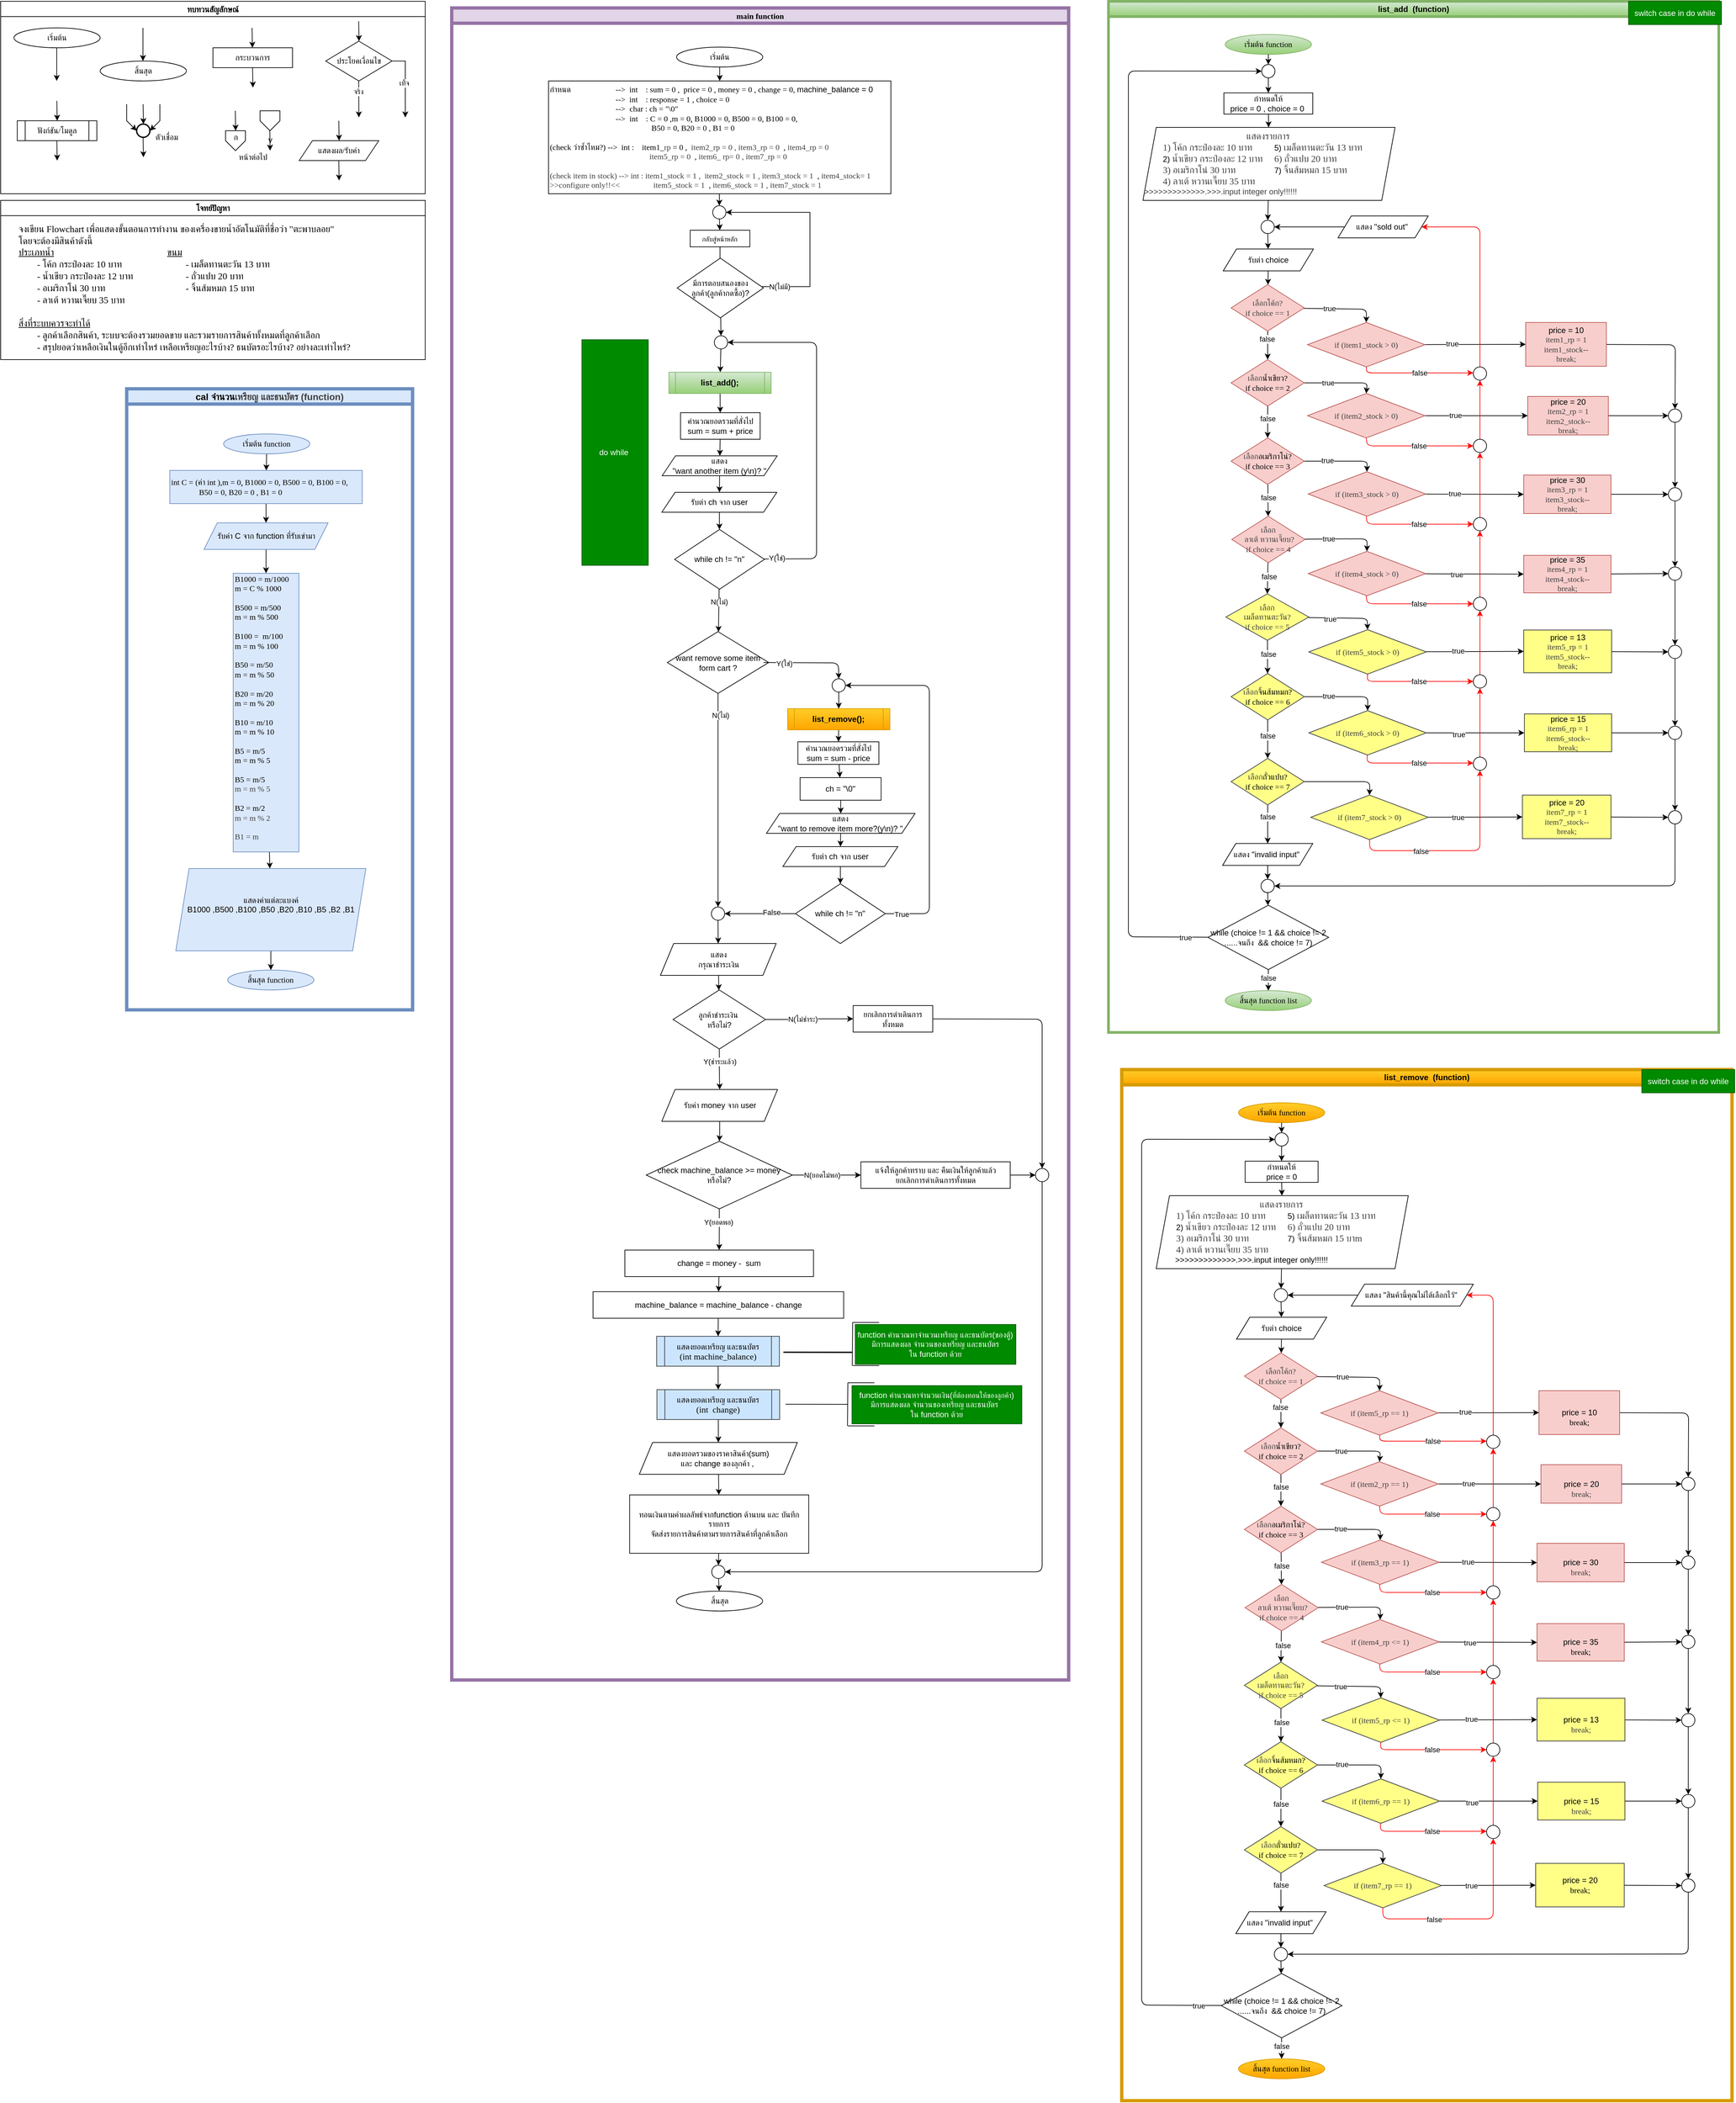 <mxfile>
    <diagram id="C5RBs43oDa-KdzZeNtuy" name="Page-1">
        <mxGraphModel dx="1505" dy="509" grid="1" gridSize="10" guides="1" tooltips="1" connect="1" arrows="1" fold="1" page="1" pageScale="1" pageWidth="827" pageHeight="1169" math="0" shadow="0">
            <root>
                <mxCell id="WIyWlLk6GJQsqaUBKTNV-0"/>
                <mxCell id="WIyWlLk6GJQsqaUBKTNV-1" parent="WIyWlLk6GJQsqaUBKTNV-0"/>
                <mxCell id="M7CGMbNuYNeq0SnUNNgH-6" value="ทบทวนสัญลักษณ์" style="swimlane;fontFamily=Sarabun;fontSource=https%3A%2F%2Ffonts.googleapis.com%2Fcss%3Ffamily%3DSarabun;" parent="WIyWlLk6GJQsqaUBKTNV-1" vertex="1">
                    <mxGeometry x="-720" y="20" width="640" height="290" as="geometry"/>
                </mxCell>
                <mxCell id="M7CGMbNuYNeq0SnUNNgH-2" value="&lt;font data-font-src=&quot;https://fonts.googleapis.com/css?family=Sarabun&quot; face=&quot;Sarabun&quot;&gt;เริ่มต้น&lt;/font&gt;" style="ellipse;whiteSpace=wrap;html=1;" parent="M7CGMbNuYNeq0SnUNNgH-6" vertex="1">
                    <mxGeometry x="20" y="40" width="130" height="30" as="geometry"/>
                </mxCell>
                <mxCell id="M7CGMbNuYNeq0SnUNNgH-5" value="" style="endArrow=classic;html=1;rounded=0;" parent="M7CGMbNuYNeq0SnUNNgH-6" edge="1">
                    <mxGeometry width="50" height="50" relative="1" as="geometry">
                        <mxPoint x="84.5" y="70" as="sourcePoint"/>
                        <mxPoint x="84.5" y="120" as="targetPoint"/>
                    </mxGeometry>
                </mxCell>
                <mxCell id="M7CGMbNuYNeq0SnUNNgH-3" value="&lt;font face=&quot;Sarabun&quot;&gt;สิ้นสุด&lt;/font&gt;" style="ellipse;whiteSpace=wrap;html=1;" parent="M7CGMbNuYNeq0SnUNNgH-6" vertex="1">
                    <mxGeometry x="150" y="90" width="130" height="30" as="geometry"/>
                </mxCell>
                <mxCell id="M7CGMbNuYNeq0SnUNNgH-4" value="" style="endArrow=classic;html=1;rounded=0;" parent="M7CGMbNuYNeq0SnUNNgH-6" edge="1">
                    <mxGeometry width="50" height="50" relative="1" as="geometry">
                        <mxPoint x="214.5" y="40" as="sourcePoint"/>
                        <mxPoint x="214.5" y="90" as="targetPoint"/>
                    </mxGeometry>
                </mxCell>
                <mxCell id="mvioNwK95yMqdUQ73LqQ-0" value="กระบวนการ" style="rounded=0;whiteSpace=wrap;html=1;fontFamily=Sarabun;fontSource=https%3A%2F%2Ffonts.googleapis.com%2Fcss%3Ffamily%3DSarabun;" parent="M7CGMbNuYNeq0SnUNNgH-6" vertex="1">
                    <mxGeometry x="320" y="70" width="120" height="30" as="geometry"/>
                </mxCell>
                <mxCell id="mvioNwK95yMqdUQ73LqQ-1" value="" style="endArrow=classic;html=1;rounded=0;" parent="M7CGMbNuYNeq0SnUNNgH-6" edge="1">
                    <mxGeometry width="50" height="50" relative="1" as="geometry">
                        <mxPoint x="379" y="40" as="sourcePoint"/>
                        <mxPoint x="379.5" y="70" as="targetPoint"/>
                    </mxGeometry>
                </mxCell>
                <mxCell id="mvioNwK95yMqdUQ73LqQ-2" value="" style="endArrow=classic;html=1;rounded=0;" parent="M7CGMbNuYNeq0SnUNNgH-6" edge="1">
                    <mxGeometry width="50" height="50" relative="1" as="geometry">
                        <mxPoint x="379.75" y="100" as="sourcePoint"/>
                        <mxPoint x="380.25" y="130" as="targetPoint"/>
                    </mxGeometry>
                </mxCell>
                <mxCell id="mvioNwK95yMqdUQ73LqQ-3" value="ประโยคเงื่อนไข" style="rhombus;whiteSpace=wrap;html=1;fontFamily=Sarabun;fontSource=https%3A%2F%2Ffonts.googleapis.com%2Fcss%3Ffamily%3DSarabun;" parent="M7CGMbNuYNeq0SnUNNgH-6" vertex="1">
                    <mxGeometry x="490" y="60" width="100" height="60" as="geometry"/>
                </mxCell>
                <mxCell id="mvioNwK95yMqdUQ73LqQ-4" value="" style="endArrow=classic;html=1;rounded=0;" parent="M7CGMbNuYNeq0SnUNNgH-6" edge="1">
                    <mxGeometry width="50" height="50" relative="1" as="geometry">
                        <mxPoint x="539.71" y="30" as="sourcePoint"/>
                        <mxPoint x="540.21" y="60" as="targetPoint"/>
                    </mxGeometry>
                </mxCell>
                <mxCell id="mvioNwK95yMqdUQ73LqQ-5" value="" style="endArrow=classic;html=1;rounded=0;" parent="M7CGMbNuYNeq0SnUNNgH-6" edge="1">
                    <mxGeometry width="50" height="50" relative="1" as="geometry">
                        <mxPoint x="539.71" y="120" as="sourcePoint"/>
                        <mxPoint x="540" y="175" as="targetPoint"/>
                    </mxGeometry>
                </mxCell>
                <mxCell id="mvioNwK95yMqdUQ73LqQ-7" value="จริง" style="edgeLabel;html=1;align=center;verticalAlign=middle;resizable=0;points=[];fontFamily=Sarabun;fontSource=https%3A%2F%2Ffonts.googleapis.com%2Fcss%3Ffamily%3DSarabun;" parent="mvioNwK95yMqdUQ73LqQ-5" vertex="1" connectable="0">
                    <mxGeometry x="-0.414" y="-1" relative="1" as="geometry">
                        <mxPoint as="offset"/>
                    </mxGeometry>
                </mxCell>
                <mxCell id="mvioNwK95yMqdUQ73LqQ-6" value="" style="endArrow=classic;html=1;rounded=0;exitX=1;exitY=0.5;exitDx=0;exitDy=0;" parent="M7CGMbNuYNeq0SnUNNgH-6" source="mvioNwK95yMqdUQ73LqQ-3" edge="1">
                    <mxGeometry width="50" height="50" relative="1" as="geometry">
                        <mxPoint x="620" y="95" as="sourcePoint"/>
                        <mxPoint x="610" y="175" as="targetPoint"/>
                        <Array as="points">
                            <mxPoint x="610" y="90"/>
                        </Array>
                    </mxGeometry>
                </mxCell>
                <mxCell id="mvioNwK95yMqdUQ73LqQ-8" value="&lt;font data-font-src=&quot;https://fonts.googleapis.com/css?family=Sarabun&quot; face=&quot;Sarabun&quot;&gt;เท็จ&lt;/font&gt;" style="edgeLabel;html=1;align=center;verticalAlign=middle;resizable=0;points=[];" parent="mvioNwK95yMqdUQ73LqQ-6" vertex="1" connectable="0">
                    <mxGeometry x="-0.002" y="-2" relative="1" as="geometry">
                        <mxPoint as="offset"/>
                    </mxGeometry>
                </mxCell>
                <mxCell id="mvioNwK95yMqdUQ73LqQ-9" value="&lt;font data-font-src=&quot;https://fonts.googleapis.com/css?family=Sarabun&quot; face=&quot;Sarabun&quot;&gt;ฟังก์ชัน/โมดูล&lt;/font&gt;" style="shape=process;whiteSpace=wrap;html=1;backgroundOutline=1;" parent="M7CGMbNuYNeq0SnUNNgH-6" vertex="1">
                    <mxGeometry x="25" y="180" width="120" height="30" as="geometry"/>
                </mxCell>
                <mxCell id="mvioNwK95yMqdUQ73LqQ-11" value="" style="endArrow=classic;html=1;rounded=0;" parent="M7CGMbNuYNeq0SnUNNgH-6" edge="1">
                    <mxGeometry width="50" height="50" relative="1" as="geometry">
                        <mxPoint x="84.71" y="150" as="sourcePoint"/>
                        <mxPoint x="85.21" y="180" as="targetPoint"/>
                    </mxGeometry>
                </mxCell>
                <mxCell id="mvioNwK95yMqdUQ73LqQ-12" value="" style="endArrow=classic;html=1;rounded=0;" parent="M7CGMbNuYNeq0SnUNNgH-6" edge="1">
                    <mxGeometry width="50" height="50" relative="1" as="geometry">
                        <mxPoint x="84.71" y="210" as="sourcePoint"/>
                        <mxPoint x="85.21" y="240" as="targetPoint"/>
                    </mxGeometry>
                </mxCell>
                <mxCell id="mvioNwK95yMqdUQ73LqQ-13" value="" style="strokeWidth=2;html=1;shape=mxgraph.flowchart.start_2;whiteSpace=wrap;" parent="M7CGMbNuYNeq0SnUNNgH-6" vertex="1">
                    <mxGeometry x="205" y="185" width="20" height="20" as="geometry"/>
                </mxCell>
                <mxCell id="mvioNwK95yMqdUQ73LqQ-16" value="" style="endArrow=classic;html=1;rounded=0;" parent="M7CGMbNuYNeq0SnUNNgH-6" edge="1">
                    <mxGeometry width="50" height="50" relative="1" as="geometry">
                        <mxPoint x="214.71" y="155" as="sourcePoint"/>
                        <mxPoint x="215.21" y="185" as="targetPoint"/>
                    </mxGeometry>
                </mxCell>
                <mxCell id="mvioNwK95yMqdUQ73LqQ-17" value="" style="endArrow=classic;html=1;rounded=0;entryX=0;entryY=0.5;entryDx=0;entryDy=0;entryPerimeter=0;" parent="M7CGMbNuYNeq0SnUNNgH-6" target="mvioNwK95yMqdUQ73LqQ-13" edge="1">
                    <mxGeometry width="50" height="50" relative="1" as="geometry">
                        <mxPoint x="190.0" y="155" as="sourcePoint"/>
                        <mxPoint x="190.5" y="185" as="targetPoint"/>
                        <Array as="points">
                            <mxPoint x="190" y="180"/>
                        </Array>
                    </mxGeometry>
                </mxCell>
                <mxCell id="mvioNwK95yMqdUQ73LqQ-18" value="" style="endArrow=classic;html=1;rounded=0;entryX=1;entryY=0.5;entryDx=0;entryDy=0;entryPerimeter=0;" parent="M7CGMbNuYNeq0SnUNNgH-6" target="mvioNwK95yMqdUQ73LqQ-13" edge="1">
                    <mxGeometry width="50" height="50" relative="1" as="geometry">
                        <mxPoint x="240.0" y="155" as="sourcePoint"/>
                        <mxPoint x="240.5" y="185" as="targetPoint"/>
                        <Array as="points">
                            <mxPoint x="240" y="180"/>
                        </Array>
                    </mxGeometry>
                </mxCell>
                <mxCell id="mvioNwK95yMqdUQ73LqQ-19" value="" style="endArrow=classic;html=1;rounded=0;" parent="M7CGMbNuYNeq0SnUNNgH-6" edge="1">
                    <mxGeometry width="50" height="50" relative="1" as="geometry">
                        <mxPoint x="214.71" y="205" as="sourcePoint"/>
                        <mxPoint x="215.21" y="235" as="targetPoint"/>
                    </mxGeometry>
                </mxCell>
                <mxCell id="mvioNwK95yMqdUQ73LqQ-20" value="&lt;font data-font-src=&quot;https://fonts.googleapis.com/css?family=Sarabun&quot; face=&quot;Sarabun&quot;&gt;ตัวเชื่อม&lt;/font&gt;" style="text;html=1;align=center;verticalAlign=middle;resizable=0;points=[];autosize=1;strokeColor=none;fillColor=none;" parent="M7CGMbNuYNeq0SnUNNgH-6" vertex="1">
                    <mxGeometry x="220" y="190" width="60" height="30" as="geometry"/>
                </mxCell>
                <mxCell id="mvioNwK95yMqdUQ73LqQ-25" value="" style="endArrow=classic;html=1;rounded=0;" parent="M7CGMbNuYNeq0SnUNNgH-6" edge="1">
                    <mxGeometry width="50" height="50" relative="1" as="geometry">
                        <mxPoint x="353.71" y="165" as="sourcePoint"/>
                        <mxPoint x="354.21" y="195" as="targetPoint"/>
                    </mxGeometry>
                </mxCell>
                <mxCell id="mvioNwK95yMqdUQ73LqQ-21" value="" style="verticalLabelPosition=bottom;verticalAlign=top;html=1;shape=offPageConnector;rounded=0;size=0.5;" parent="M7CGMbNuYNeq0SnUNNgH-6" vertex="1">
                    <mxGeometry x="339" y="195" width="30" height="30" as="geometry"/>
                </mxCell>
                <mxCell id="mvioNwK95yMqdUQ73LqQ-26" value="" style="endArrow=classic;html=1;rounded=0;" parent="M7CGMbNuYNeq0SnUNNgH-6" edge="1">
                    <mxGeometry width="50" height="50" relative="1" as="geometry">
                        <mxPoint x="405.71" y="195" as="sourcePoint"/>
                        <mxPoint x="406.21" y="225" as="targetPoint"/>
                    </mxGeometry>
                </mxCell>
                <mxCell id="mvioNwK95yMqdUQ73LqQ-27" value="v" style="verticalLabelPosition=bottom;verticalAlign=top;html=1;shape=offPageConnector;rounded=0;size=0.5;" parent="M7CGMbNuYNeq0SnUNNgH-6" vertex="1">
                    <mxGeometry x="391" y="165" width="30" height="30" as="geometry"/>
                </mxCell>
                <mxCell id="mvioNwK95yMqdUQ73LqQ-28" value="หน้าต่อไป" style="text;html=1;align=center;verticalAlign=middle;resizable=0;points=[];autosize=1;strokeColor=none;fillColor=none;fontFamily=Sarabun;fontSource=https%3A%2F%2Ffonts.googleapis.com%2Fcss%3Ffamily%3DSarabun;" parent="M7CGMbNuYNeq0SnUNNgH-6" vertex="1">
                    <mxGeometry x="345" y="220" width="70" height="30" as="geometry"/>
                </mxCell>
                <mxCell id="mvioNwK95yMqdUQ73LqQ-29" value="ก" style="text;html=1;align=center;verticalAlign=middle;resizable=0;points=[];autosize=1;strokeColor=none;fillColor=none;fontFamily=Sarabun;fontSource=https%3A%2F%2Ffonts.googleapis.com%2Fcss%3Ffamily%3DSarabun;" parent="M7CGMbNuYNeq0SnUNNgH-6" vertex="1">
                    <mxGeometry x="339" y="190" width="30" height="30" as="geometry"/>
                </mxCell>
                <mxCell id="mvioNwK95yMqdUQ73LqQ-32" value="แสดงผล/รับค่า" style="shape=parallelogram;perimeter=parallelogramPerimeter;whiteSpace=wrap;html=1;fixedSize=1;fontFamily=Sarabun;fontSource=https%3A%2F%2Ffonts.googleapis.com%2Fcss%3Ffamily%3DSarabun;" parent="M7CGMbNuYNeq0SnUNNgH-6" vertex="1">
                    <mxGeometry x="450" y="210" width="120" height="30" as="geometry"/>
                </mxCell>
                <mxCell id="mvioNwK95yMqdUQ73LqQ-33" value="" style="endArrow=classic;html=1;rounded=0;" parent="M7CGMbNuYNeq0SnUNNgH-6" edge="1">
                    <mxGeometry width="50" height="50" relative="1" as="geometry">
                        <mxPoint x="509.71" y="180" as="sourcePoint"/>
                        <mxPoint x="510.21" y="210" as="targetPoint"/>
                    </mxGeometry>
                </mxCell>
                <mxCell id="mvioNwK95yMqdUQ73LqQ-34" value="" style="endArrow=classic;html=1;rounded=0;" parent="M7CGMbNuYNeq0SnUNNgH-6" edge="1">
                    <mxGeometry width="50" height="50" relative="1" as="geometry">
                        <mxPoint x="509.71" y="240" as="sourcePoint"/>
                        <mxPoint x="510.21" y="270" as="targetPoint"/>
                    </mxGeometry>
                </mxCell>
                <mxCell id="mvioNwK95yMqdUQ73LqQ-70" value="&lt;font data-font-src=&quot;https://fonts.googleapis.com/css?family=Sarabun&quot; face=&quot;Sarabun&quot;&gt;โจทย์ปัญหา&lt;/font&gt;" style="swimlane;whiteSpace=wrap;html=1;" parent="WIyWlLk6GJQsqaUBKTNV-1" vertex="1">
                    <mxGeometry x="-720" y="320" width="640" height="240" as="geometry"/>
                </mxCell>
                <mxCell id="mvioNwK95yMqdUQ73LqQ-71" value="&lt;font data-font-src=&quot;https://fonts.googleapis.com/css?family=Sarabun&quot; face=&quot;Sarabun&quot; style=&quot;font-size: 14px;&quot;&gt;จงเขียน Flowchart เพื่อแสดงขั้นตอนการทำงาน ของเครื่องขายน้ำอัตโนมัติที่ชื่อว่า &quot;ตะพาบลอย&quot;&lt;br&gt;โดยจะต้องมีสินค้าดังนี้&lt;br&gt;&lt;u&gt;ประเภทน้ำ&lt;span style=&quot;white-space: pre;&quot;&gt;&#x9;&lt;/span&gt;&lt;span style=&quot;white-space: pre;&quot;&gt;&#x9;&lt;/span&gt;&lt;span style=&quot;white-space: pre;&quot;&gt;&#x9;&lt;/span&gt;&lt;span style=&quot;white-space: pre;&quot;&gt;&#x9;&lt;/span&gt;&lt;span style=&quot;white-space: pre;&quot;&gt;&#x9;&lt;/span&gt;&lt;span style=&quot;white-space: pre;&quot;&gt;&#x9;&lt;span style=&quot;white-space: pre;&quot;&gt;&#x9;&lt;/span&gt;ข&lt;/span&gt;นม&lt;/u&gt;&lt;br&gt;&lt;span style=&quot;white-space: pre;&quot;&gt;&#x9;&lt;/span&gt;- โค้ก กระป๋องละ 10 บาท&lt;span style=&quot;white-space: pre;&quot;&gt;&#x9;&lt;/span&gt;&lt;span style=&quot;white-space: pre;&quot;&gt;&#x9;&lt;/span&gt;&lt;span style=&quot;white-space: pre;&quot;&gt;&#x9;&lt;/span&gt;&lt;span style=&quot;white-space: pre;&quot;&gt;&#x9;&lt;/span&gt;- เมล็ดทานตะวัน 13 บาท&lt;br&gt;&lt;span style=&quot;white-space: pre;&quot;&gt;&#x9;&lt;/span&gt;- น้ำเขียว กระป๋องละ 12 บาท&lt;span style=&quot;white-space: pre;&quot;&gt;&#x9;&lt;/span&gt;&lt;span style=&quot;white-space: pre;&quot;&gt;&#x9;&lt;/span&gt;&lt;span style=&quot;white-space: pre;&quot;&gt;&#x9;&lt;/span&gt;- ถั่วแปบ 20 บาท&lt;br&gt;&lt;span style=&quot;white-space: pre;&quot;&gt;&#x9;&lt;/span&gt;- อเมริกาโน่ 30 บาท&lt;span style=&quot;white-space: pre;&quot;&gt;&#x9;&lt;/span&gt;&lt;span style=&quot;white-space: pre;&quot;&gt;&#x9;&lt;/span&gt;&lt;span style=&quot;white-space: pre;&quot;&gt;&#x9;&lt;/span&gt;&lt;span style=&quot;white-space: pre;&quot;&gt;&#x9;&lt;/span&gt;&lt;span style=&quot;white-space: pre;&quot;&gt;&#x9;&lt;/span&gt;- จิ้นส้มหมก 15 บาท&lt;br&gt;&lt;span style=&quot;white-space: pre;&quot;&gt;&#x9;&lt;/span&gt;- ลาเต้ หวานเจี๊ยบ 35 บาท&lt;span style=&quot;white-space: pre;&quot;&gt;&#x9;&lt;/span&gt;&lt;br&gt;&lt;br&gt;&lt;u&gt;สิ่งที่ระบบควรจะทำได้&lt;/u&gt;&lt;br&gt;&lt;span style=&quot;white-space: pre;&quot;&gt;&#x9;&lt;/span&gt;- ลูกค้าเลือกสินค้า, ระบบจะต้องรวมยอดขาย และรวมรายการสินค้าทั้งหมดที่ลูกค้าเลือก&lt;br&gt;&lt;span style=&quot;white-space: pre;&quot;&gt;&#x9;&lt;/span&gt;- สรุปยอดว่าเหลือเงินในตู้อีกเท่าไหร่ เหลือเหรียญอะไรบ้าง? ธนบัตรอะไรบ้าง? อย่างละเท่าไหร่?&lt;br&gt;&lt;br&gt;&lt;br&gt;&lt;/font&gt;" style="text;html=1;align=left;verticalAlign=middle;resizable=0;points=[];autosize=1;strokeColor=none;fillColor=none;fontSize=14;" parent="mvioNwK95yMqdUQ73LqQ-70" vertex="1">
                    <mxGeometry x="25" y="30" width="580" height="240" as="geometry"/>
                </mxCell>
                <mxCell id="154" value="&lt;font style=&quot;font-size: 14px;&quot;&gt;cal จำนวน&lt;span style=&quot;color: rgb(63, 63, 63); text-align: left; text-wrap-mode: nowrap;&quot;&gt;&lt;font face=&quot;Helvetica&quot;&gt;เหรียญ และธนบัตร (function)&lt;/font&gt;&lt;/span&gt;&lt;/font&gt;" style="swimlane;whiteSpace=wrap;html=1;fillColor=#dae8fc;strokeColor=#6c8ebf;strokeWidth=5;" parent="WIyWlLk6GJQsqaUBKTNV-1" vertex="1">
                    <mxGeometry x="-530" y="604" width="430.97" height="936" as="geometry"/>
                </mxCell>
                <mxCell id="123" value="" style="edgeStyle=none;html=1;" parent="154" source="116" target="122" edge="1">
                    <mxGeometry relative="1" as="geometry"/>
                </mxCell>
                <mxCell id="116" value="int C = (ค่า int ),m = 0,ฺ B1000&amp;nbsp;&lt;span style=&quot;color: rgb(0, 0, 0);&quot;&gt;= 0, B500&amp;nbsp;&lt;/span&gt;&lt;span style=&quot;color: rgb(0, 0, 0);&quot;&gt;= 0, B100&amp;nbsp;&lt;/span&gt;&lt;span style=&quot;color: rgb(0, 0, 0);&quot;&gt;= 0,&lt;/span&gt;&lt;div&gt;&lt;span style=&quot;color: rgb(0, 0, 0);&quot;&gt;&lt;span style=&quot;white-space: pre;&quot;&gt;&#x9;&lt;/span&gt;&amp;nbsp; &amp;nbsp; &amp;nbsp; B50 = 0, B20 = 0 , B1 = 0&amp;nbsp;&lt;/span&gt;&lt;span style=&quot;color: rgb(0, 0, 0);&quot;&gt;&amp;nbsp;&lt;/span&gt;&amp;nbsp;&lt;/div&gt;" style="rounded=0;whiteSpace=wrap;html=1;fontFamily=Sarabun;fontSource=https%3A%2F%2Ffonts.googleapis.com%2Fcss%3Ffamily%3DSarabun;align=left;fillColor=#dae8fc;strokeColor=#6c8ebf;" parent="154" vertex="1">
                    <mxGeometry x="65.03" y="123" width="290.06" height="50" as="geometry"/>
                </mxCell>
                <mxCell id="119" value="" style="edgeStyle=none;html=1;" parent="154" source="117" target="116" edge="1">
                    <mxGeometry relative="1" as="geometry"/>
                </mxCell>
                <mxCell id="117" value="&lt;font data-font-src=&quot;https://fonts.googleapis.com/css?family=Sarabun&quot; face=&quot;Sarabun&quot;&gt;เริ่มต้น function&lt;/font&gt;" style="ellipse;whiteSpace=wrap;html=1;fillColor=#dae8fc;strokeColor=#6c8ebf;" parent="154" vertex="1">
                    <mxGeometry x="146.06" y="68" width="130" height="30" as="geometry"/>
                </mxCell>
                <mxCell id="125" value="" style="edgeStyle=none;html=1;" parent="154" source="122" target="124" edge="1">
                    <mxGeometry relative="1" as="geometry"/>
                </mxCell>
                <mxCell id="122" value="รับค่า C จาก function ที่รับเข่ามา" style="shape=parallelogram;perimeter=parallelogramPerimeter;whiteSpace=wrap;html=1;fixedSize=1;fillColor=#dae8fc;strokeColor=#6c8ebf;" parent="154" vertex="1">
                    <mxGeometry x="116.56" y="202" width="187" height="40" as="geometry"/>
                </mxCell>
                <mxCell id="155" value="" style="edgeStyle=none;html=1;" parent="154" source="124" target="126" edge="1">
                    <mxGeometry relative="1" as="geometry"/>
                </mxCell>
                <mxCell id="124" value="B1000 = m/1000&lt;div&gt;m = C % 1000&lt;/div&gt;&lt;div&gt;&lt;br&gt;&lt;/div&gt;&lt;div&gt;&lt;span style=&quot;color: rgb(0, 0, 0);&quot;&gt;B500 = m/500&lt;/span&gt;&lt;div&gt;m = m % 500&lt;/div&gt;&lt;/div&gt;&lt;div&gt;&lt;br&gt;&lt;/div&gt;&lt;div&gt;&lt;span style=&quot;color: rgb(0, 0, 0);&quot;&gt;B100 =&amp;nbsp; m/100&lt;/span&gt;&lt;div&gt;m = m % 100&lt;/div&gt;&lt;/div&gt;&lt;div&gt;&lt;br&gt;&lt;/div&gt;&lt;div&gt;&lt;span style=&quot;color: rgb(0, 0, 0);&quot;&gt;B50 = m/50&lt;/span&gt;&lt;div&gt;m = m % 50&lt;/div&gt;&lt;/div&gt;&lt;div&gt;&lt;br&gt;&lt;/div&gt;&lt;div&gt;&lt;span style=&quot;color: rgb(0, 0, 0);&quot;&gt;B20 = m/20&lt;/span&gt;&lt;div&gt;m = m % 20&lt;/div&gt;&lt;/div&gt;&lt;div&gt;&lt;br&gt;&lt;/div&gt;&lt;div&gt;&lt;span style=&quot;color: rgb(0, 0, 0);&quot;&gt;B10 = m/10&lt;/span&gt;&lt;div&gt;m = m % 10&lt;/div&gt;&lt;/div&gt;&lt;div&gt;&lt;br&gt;&lt;/div&gt;&lt;div&gt;&lt;span style=&quot;color: rgb(0, 0, 0);&quot;&gt;B5 = m/5&lt;/span&gt;&lt;div&gt;m = m % 5&lt;/div&gt;&lt;/div&gt;&lt;div&gt;&lt;br&gt;&lt;/div&gt;&lt;div&gt;&lt;span style=&quot;color: rgb(0, 0, 0);&quot;&gt;B5 = m/5&lt;/span&gt;&lt;div style=&quot;color: rgb(63, 63, 63);&quot;&gt;m = m % 5&lt;/div&gt;&lt;/div&gt;&lt;div&gt;&lt;br&gt;&lt;/div&gt;&lt;div&gt;&lt;span style=&quot;color: rgb(0, 0, 0);&quot;&gt;B2 = m/2&lt;/span&gt;&lt;div style=&quot;color: rgb(63, 63, 63);&quot;&gt;m = m % 2&lt;/div&gt;&lt;/div&gt;&lt;div style=&quot;color: rgb(63, 63, 63);&quot;&gt;&lt;br&gt;&lt;/div&gt;&lt;div style=&quot;color: rgb(63, 63, 63);&quot;&gt;&lt;div style=&quot;color: rgb(63, 63, 63);&quot;&gt;B1 = m&lt;/div&gt;&lt;/div&gt;&lt;div&gt;&lt;br&gt;&lt;/div&gt;" style="rounded=0;whiteSpace=wrap;html=1;fontFamily=Sarabun;fontSource=https%3A%2F%2Ffonts.googleapis.com%2Fcss%3Ffamily%3DSarabun;align=left;fillColor=#dae8fc;strokeColor=#6c8ebf;" parent="154" vertex="1">
                    <mxGeometry x="160.55" y="278" width="99.03" height="420" as="geometry"/>
                </mxCell>
                <mxCell id="128" value="&lt;font data-font-src=&quot;https://fonts.googleapis.com/css?family=Sarabun&quot; face=&quot;Sarabun&quot;&gt;สิ้นสุด function&lt;/font&gt;" style="ellipse;whiteSpace=wrap;html=1;fillColor=#dae8fc;strokeColor=#6c8ebf;" parent="154" vertex="1">
                    <mxGeometry x="152.31" y="876" width="130" height="30" as="geometry"/>
                </mxCell>
                <mxCell id="156" value="" style="edgeStyle=none;html=1;entryX=0.5;entryY=0;entryDx=0;entryDy=0;" parent="154" source="126" target="128" edge="1">
                    <mxGeometry relative="1" as="geometry">
                        <mxPoint x="217.31" y="873" as="targetPoint"/>
                    </mxGeometry>
                </mxCell>
                <mxCell id="126" value="แสดงค่าแต่ละแบงค์&lt;div&gt;B1000 ,B500 ,B100 ,B50 ,B20 ,B10 ,B5 ,B2 ,B1&lt;br&gt;&lt;div&gt;&lt;br&gt;&lt;/div&gt;&lt;/div&gt;" style="shape=parallelogram;perimeter=parallelogramPerimeter;whiteSpace=wrap;html=1;fixedSize=1;fillColor=#dae8fc;strokeColor=#6c8ebf;" parent="154" vertex="1">
                    <mxGeometry x="74.06" y="723" width="286.5" height="124" as="geometry"/>
                </mxCell>
                <mxCell id="337" value="list_remove&amp;nbsp; (function)" style="swimlane;whiteSpace=wrap;html=1;fillColor=#ffcd28;strokeColor=#d79b00;gradientColor=#ffa500;strokeWidth=5;" parent="WIyWlLk6GJQsqaUBKTNV-1" vertex="1">
                    <mxGeometry x="970" y="1630" width="920" height="1554" as="geometry"/>
                </mxCell>
                <mxCell id="338" style="edgeStyle=none;html=1;" parent="337" source="396" target="365" edge="1">
                    <mxGeometry relative="1" as="geometry"/>
                </mxCell>
                <mxCell id="339" value="&lt;font data-font-src=&quot;https://fonts.googleapis.com/css?family=Sarabun&quot; face=&quot;Sarabun&quot;&gt;เริ่มต้น function&lt;/font&gt;" style="ellipse;whiteSpace=wrap;html=1;fillColor=#ffcd28;strokeColor=#d79b00;gradientColor=#ffa500;" parent="337" vertex="1">
                    <mxGeometry x="176.0" y="50" width="130" height="30" as="geometry"/>
                </mxCell>
                <mxCell id="340" value="" style="edgeStyle=none;html=1;" parent="337" source="344" target="349" edge="1">
                    <mxGeometry relative="1" as="geometry"/>
                </mxCell>
                <mxCell id="341" value="false" style="edgeLabel;html=1;align=center;verticalAlign=middle;resizable=0;points=[];" parent="340" vertex="1" connectable="0">
                    <mxGeometry x="-0.444" y="-1" relative="1" as="geometry">
                        <mxPoint as="offset"/>
                    </mxGeometry>
                </mxCell>
                <mxCell id="521" style="edgeStyle=none;html=1;entryX=0.5;entryY=0;entryDx=0;entryDy=0;" parent="337" source="344" target="518" edge="1">
                    <mxGeometry relative="1" as="geometry">
                        <Array as="points">
                            <mxPoint x="389" y="464"/>
                        </Array>
                    </mxGeometry>
                </mxCell>
                <mxCell id="529" value="true" style="edgeLabel;html=1;align=center;verticalAlign=middle;resizable=0;points=[];" parent="521" vertex="1" connectable="0">
                    <mxGeometry x="-0.322" relative="1" as="geometry">
                        <mxPoint as="offset"/>
                    </mxGeometry>
                </mxCell>
                <mxCell id="344" value="&lt;span style=&quot;color: rgb(63, 63, 63); font-family: Sarabun; text-align: left;&quot;&gt;เลือกโค้ก?&lt;/span&gt;&lt;div&gt;&lt;span style=&quot;color: rgb(63, 63, 63); font-family: Sarabun; text-align: left;&quot;&gt;if choice == 1&lt;/span&gt;&lt;/div&gt;" style="rhombus;whiteSpace=wrap;html=1;fillColor=#f8cecc;strokeColor=#b85450;" parent="337" vertex="1">
                    <mxGeometry x="184.89" y="427" width="110.22" height="70" as="geometry"/>
                </mxCell>
                <mxCell id="345" value="" style="edgeStyle=none;html=1;" parent="337" source="349" target="354" edge="1">
                    <mxGeometry relative="1" as="geometry"/>
                </mxCell>
                <mxCell id="346" value="false" style="edgeLabel;html=1;align=center;verticalAlign=middle;resizable=0;points=[];" parent="345" vertex="1" connectable="0">
                    <mxGeometry x="-0.201" relative="1" as="geometry">
                        <mxPoint as="offset"/>
                    </mxGeometry>
                </mxCell>
                <mxCell id="531" style="edgeStyle=none;html=1;entryX=0.5;entryY=0;entryDx=0;entryDy=0;" parent="337" source="349" target="528" edge="1">
                    <mxGeometry relative="1" as="geometry">
                        <Array as="points">
                            <mxPoint x="390" y="575"/>
                        </Array>
                    </mxGeometry>
                </mxCell>
                <mxCell id="533" value="true" style="edgeLabel;html=1;align=center;verticalAlign=middle;resizable=0;points=[];" parent="531" vertex="1" connectable="0">
                    <mxGeometry x="-0.36" relative="1" as="geometry">
                        <mxPoint as="offset"/>
                    </mxGeometry>
                </mxCell>
                <mxCell id="349" value="&lt;div&gt;&lt;span style=&quot;color: rgb(63, 63, 63); font-family: Sarabun; text-align: left;&quot;&gt;เลือก&lt;/span&gt;&lt;span style=&quot;font-family: Sarabun; text-align: left; background-color: transparent;&quot;&gt;น้ำเขียว?&lt;/span&gt;&lt;/div&gt;&lt;div&gt;&lt;span style=&quot;font-family: Sarabun; text-align: left; background-color: transparent;&quot;&gt;if choice == 2&lt;/span&gt;&lt;/div&gt;" style="rhombus;whiteSpace=wrap;html=1;fillColor=#f8cecc;strokeColor=#b85450;" parent="337" vertex="1">
                    <mxGeometry x="184.89" y="540" width="110.22" height="70" as="geometry"/>
                </mxCell>
                <mxCell id="350" value="" style="edgeStyle=none;html=1;" parent="337" source="354" target="359" edge="1">
                    <mxGeometry relative="1" as="geometry"/>
                </mxCell>
                <mxCell id="351" value="false" style="edgeLabel;html=1;align=center;verticalAlign=middle;resizable=0;points=[];" parent="350" vertex="1" connectable="0">
                    <mxGeometry x="-0.199" relative="1" as="geometry">
                        <mxPoint as="offset"/>
                    </mxGeometry>
                </mxCell>
                <mxCell id="537" style="edgeStyle=none;html=1;entryX=0.5;entryY=0;entryDx=0;entryDy=0;" parent="337" source="354" target="534" edge="1">
                    <mxGeometry relative="1" as="geometry">
                        <Array as="points">
                            <mxPoint x="390" y="693"/>
                        </Array>
                    </mxGeometry>
                </mxCell>
                <mxCell id="540" value="true" style="edgeLabel;html=1;align=center;verticalAlign=middle;resizable=0;points=[];" parent="537" vertex="1" connectable="0">
                    <mxGeometry x="-0.377" y="1" relative="1" as="geometry">
                        <mxPoint as="offset"/>
                    </mxGeometry>
                </mxCell>
                <mxCell id="354" value="&lt;div&gt;&lt;span style=&quot;color: rgb(63, 63, 63); font-family: Sarabun; text-align: left;&quot;&gt;เลือก&lt;/span&gt;&lt;span style=&quot;font-family: Sarabun; text-align: left; background-color: transparent;&quot;&gt;อเมริกาโน่?&lt;/span&gt;&lt;/div&gt;&lt;div&gt;&lt;span style=&quot;font-family: Sarabun; text-align: left; background-color: transparent;&quot;&gt;if choice == 3&lt;/span&gt;&lt;/div&gt;" style="rhombus;whiteSpace=wrap;html=1;fillColor=#f8cecc;strokeColor=#b85450;" parent="337" vertex="1">
                    <mxGeometry x="184.89" y="658" width="110.22" height="70" as="geometry"/>
                </mxCell>
                <mxCell id="357" value="" style="edgeStyle=none;html=1;entryX=0.5;entryY=0;entryDx=0;entryDy=0;" parent="337" source="359" target="370" edge="1">
                    <mxGeometry relative="1" as="geometry">
                        <mxPoint x="240.288" y="890" as="targetPoint"/>
                    </mxGeometry>
                </mxCell>
                <mxCell id="358" value="false" style="edgeLabel;html=1;align=center;verticalAlign=middle;resizable=0;points=[];" parent="357" vertex="1" connectable="0">
                    <mxGeometry x="-0.096" y="2" relative="1" as="geometry">
                        <mxPoint as="offset"/>
                    </mxGeometry>
                </mxCell>
                <mxCell id="538" style="edgeStyle=none;html=1;entryX=0.5;entryY=0;entryDx=0;entryDy=0;" parent="337" source="359" target="535" edge="1">
                    <mxGeometry relative="1" as="geometry">
                        <Array as="points">
                            <mxPoint x="390" y="810"/>
                        </Array>
                    </mxGeometry>
                </mxCell>
                <mxCell id="541" value="true" style="edgeLabel;html=1;align=center;verticalAlign=middle;resizable=0;points=[];" parent="538" vertex="1" connectable="0">
                    <mxGeometry x="-0.362" y="1" relative="1" as="geometry">
                        <mxPoint as="offset"/>
                    </mxGeometry>
                </mxCell>
                <mxCell id="359" value="&lt;div&gt;&lt;span style=&quot;color: rgb(63, 63, 63); font-family: Sarabun; text-align: left;&quot;&gt;เลือก&lt;/span&gt;&lt;/div&gt;&lt;span style=&quot;color: rgb(63, 63, 63); font-family: Sarabun; text-align: left;&quot;&gt;&amp;nbsp;&lt;/span&gt;&lt;span style=&quot;color: rgb(63, 63, 63); font-family: Sarabun; text-align: left;&quot;&gt;ลาเต้ หวานเจี๊ยบ?&lt;/span&gt;&lt;div&gt;&lt;span style=&quot;color: rgb(63, 63, 63); font-family: Sarabun; text-align: left;&quot;&gt;if choice == 4&lt;/span&gt;&lt;/div&gt;" style="rhombus;whiteSpace=wrap;html=1;fillColor=#f8cecc;strokeColor=#b85450;" parent="337" vertex="1">
                    <mxGeometry x="185.89" y="776" width="110.22" height="70" as="geometry"/>
                </mxCell>
                <mxCell id="527" value="" style="edgeStyle=none;html=1;" parent="337" source="365" target="526" edge="1">
                    <mxGeometry relative="1" as="geometry"/>
                </mxCell>
                <mxCell id="365" value="กำหนดให้&lt;div&gt;price = 0&lt;/div&gt;" style="whiteSpace=wrap;html=1;" parent="337" vertex="1">
                    <mxGeometry x="186.0" y="138" width="110" height="32" as="geometry"/>
                </mxCell>
                <mxCell id="368" value="" style="edgeStyle=none;html=1;" parent="337" source="370" target="376" edge="1">
                    <mxGeometry relative="1" as="geometry"/>
                </mxCell>
                <mxCell id="369" value="false" style="edgeLabel;html=1;align=center;verticalAlign=middle;resizable=0;points=[];" parent="368" vertex="1" connectable="0">
                    <mxGeometry x="-0.183" y="1" relative="1" as="geometry">
                        <mxPoint as="offset"/>
                    </mxGeometry>
                </mxCell>
                <mxCell id="539" style="edgeStyle=none;html=1;entryX=0.5;entryY=0;entryDx=0;entryDy=0;" parent="337" source="370" target="536" edge="1">
                    <mxGeometry relative="1" as="geometry">
                        <Array as="points">
                            <mxPoint x="390" y="930"/>
                        </Array>
                    </mxGeometry>
                </mxCell>
                <mxCell id="542" value="true" style="edgeLabel;html=1;align=center;verticalAlign=middle;resizable=0;points=[];" parent="539" vertex="1" connectable="0">
                    <mxGeometry x="-0.368" y="-1" relative="1" as="geometry">
                        <mxPoint as="offset"/>
                    </mxGeometry>
                </mxCell>
                <mxCell id="370" value="&lt;span style=&quot;color: rgb(63, 63, 63); font-family: Sarabun; text-align: left;&quot;&gt;เลือก&lt;/span&gt;&lt;div&gt;&lt;span style=&quot;color: rgb(63, 63, 63); font-family: Sarabun; text-align: left;&quot;&gt;เมล็ดทานตะวัน?&lt;/span&gt;&lt;/div&gt;&lt;div&gt;&lt;span style=&quot;color: rgb(63, 63, 63); font-family: Sarabun; text-align: left;&quot;&gt;if choice == 5&lt;/span&gt;&lt;/div&gt;" style="rhombus;whiteSpace=wrap;html=1;fillColor=#ffff88;strokeColor=#36393d;" parent="337" vertex="1">
                    <mxGeometry x="184.89" y="893" width="110.22" height="70" as="geometry"/>
                </mxCell>
                <mxCell id="374" value="" style="edgeStyle=none;html=1;" parent="337" source="376" target="383" edge="1">
                    <mxGeometry relative="1" as="geometry"/>
                </mxCell>
                <mxCell id="375" value="false" style="edgeLabel;html=1;align=center;verticalAlign=middle;resizable=0;points=[];" parent="374" vertex="1" connectable="0">
                    <mxGeometry x="-0.176" relative="1" as="geometry">
                        <mxPoint as="offset"/>
                    </mxGeometry>
                </mxCell>
                <mxCell id="544" style="edgeStyle=none;html=1;entryX=0.5;entryY=0;entryDx=0;entryDy=0;" parent="337" source="376" target="543" edge="1">
                    <mxGeometry relative="1" as="geometry">
                        <Array as="points">
                            <mxPoint x="391" y="1048"/>
                        </Array>
                    </mxGeometry>
                </mxCell>
                <mxCell id="545" value="true" style="edgeLabel;html=1;align=center;verticalAlign=middle;resizable=0;points=[];" parent="544" vertex="1" connectable="0">
                    <mxGeometry x="-0.374" y="1" relative="1" as="geometry">
                        <mxPoint as="offset"/>
                    </mxGeometry>
                </mxCell>
                <mxCell id="376" value="&lt;div&gt;&lt;span style=&quot;color: rgb(63, 63, 63); font-family: Sarabun; text-align: left;&quot;&gt;เลือก&lt;/span&gt;&lt;span style=&quot;font-family: Sarabun; text-align: left; background-color: transparent;&quot;&gt;จิ้นส้มหมก?&lt;/span&gt;&lt;/div&gt;&lt;div&gt;&lt;span style=&quot;font-family: Sarabun; text-align: left; background-color: transparent;&quot;&gt;if choice == 6&lt;/span&gt;&lt;/div&gt;" style="rhombus;whiteSpace=wrap;html=1;fillColor=#ffff88;strokeColor=#36393d;" parent="337" vertex="1">
                    <mxGeometry x="184.89" y="1013" width="110.22" height="70" as="geometry"/>
                </mxCell>
                <mxCell id="378" value="&lt;font data-font-src=&quot;https://fonts.googleapis.com/css?family=Sarabun&quot; face=&quot;Sarabun&quot;&gt;สิ้นสุด function list&lt;/font&gt;" style="ellipse;whiteSpace=wrap;html=1;fillColor=#ffcd28;strokeColor=#d79b00;gradientColor=#ffa500;" parent="337" vertex="1">
                    <mxGeometry x="176.0" y="1491" width="130" height="30" as="geometry"/>
                </mxCell>
                <mxCell id="381" value="" style="edgeStyle=none;html=1;entryX=0.5;entryY=0;entryDx=0;entryDy=0;" parent="337" source="383" target="387" edge="1">
                    <mxGeometry relative="1" as="geometry">
                        <mxPoint x="240" y="1246.31" as="targetPoint"/>
                    </mxGeometry>
                </mxCell>
                <mxCell id="548" value="false" style="edgeLabel;html=1;align=center;verticalAlign=middle;resizable=0;points=[];" parent="381" vertex="1" connectable="0">
                    <mxGeometry x="-0.383" y="1" relative="1" as="geometry">
                        <mxPoint x="-1" as="offset"/>
                    </mxGeometry>
                </mxCell>
                <mxCell id="547" style="edgeStyle=none;html=1;entryX=0.5;entryY=0;entryDx=0;entryDy=0;" parent="337" source="383" target="546" edge="1">
                    <mxGeometry relative="1" as="geometry">
                        <Array as="points">
                            <mxPoint x="394" y="1176"/>
                        </Array>
                    </mxGeometry>
                </mxCell>
                <mxCell id="383" value="&lt;div&gt;&lt;span style=&quot;color: rgb(63, 63, 63); font-family: Sarabun; text-align: left;&quot;&gt;เลือก&lt;/span&gt;&lt;span style=&quot;background-color: transparent;&quot;&gt;&lt;font face=&quot;Sarabun&quot;&gt;ถั่วแปบ&lt;/font&gt;&lt;/span&gt;&lt;span style=&quot;background-color: transparent;&quot;&gt;&lt;font face=&quot;Sarabun&quot;&gt;?&lt;/font&gt;&lt;/span&gt;&lt;/div&gt;&lt;div&gt;&lt;span style=&quot;background-color: transparent;&quot;&gt;&lt;font face=&quot;Sarabun&quot;&gt;if choice == 7&lt;/font&gt;&lt;/span&gt;&lt;/div&gt;" style="rhombus;whiteSpace=wrap;html=1;fillColor=#ffff88;strokeColor=#36393d;" parent="337" vertex="1">
                    <mxGeometry x="184.89" y="1141" width="110.22" height="70" as="geometry"/>
                </mxCell>
                <mxCell id="549" value="" style="edgeStyle=none;html=1;" parent="337" source="387" target="391" edge="1">
                    <mxGeometry relative="1" as="geometry"/>
                </mxCell>
                <mxCell id="387" value="แสดง &quot;invalid input&quot;&amp;nbsp;" style="shape=parallelogram;perimeter=parallelogramPerimeter;whiteSpace=wrap;html=1;fixedSize=1;" parent="337" vertex="1">
                    <mxGeometry x="172" y="1269.31" width="136" height="33" as="geometry"/>
                </mxCell>
                <mxCell id="388" value="" style="edgeStyle=none;html=1;" parent="337" target="378" edge="1">
                    <mxGeometry relative="1" as="geometry">
                        <mxPoint x="241" y="1454.31" as="sourcePoint"/>
                    </mxGeometry>
                </mxCell>
                <mxCell id="493" value="false" style="edgeLabel;html=1;align=center;verticalAlign=middle;resizable=0;points=[];" parent="388" vertex="1" connectable="0">
                    <mxGeometry x="-0.073" relative="1" as="geometry">
                        <mxPoint as="offset"/>
                    </mxGeometry>
                </mxCell>
                <mxCell id="389" style="edgeStyle=none;html=1;entryX=0;entryY=0.5;entryDx=0;entryDy=0;" parent="337" source="390" target="396" edge="1">
                    <mxGeometry relative="1" as="geometry">
                        <mxPoint x="122" y="100" as="targetPoint"/>
                        <Array as="points">
                            <mxPoint x="30" y="1410"/>
                            <mxPoint x="30" y="105"/>
                        </Array>
                    </mxGeometry>
                </mxCell>
                <mxCell id="492" value="true" style="edgeLabel;html=1;align=center;verticalAlign=middle;resizable=0;points=[];" parent="389" vertex="1" connectable="0">
                    <mxGeometry x="-0.957" relative="1" as="geometry">
                        <mxPoint as="offset"/>
                    </mxGeometry>
                </mxCell>
                <mxCell id="390" value="while (choice != 1 &amp;amp;&amp;amp; choice != 2 ......จนถึง&amp;nbsp; &amp;amp;&amp;amp; choice != 7)" style="rhombus;whiteSpace=wrap;html=1;" parent="337" vertex="1">
                    <mxGeometry x="150" y="1362.31" width="182" height="97" as="geometry"/>
                </mxCell>
                <mxCell id="550" value="" style="edgeStyle=none;html=1;" parent="337" source="391" target="390" edge="1">
                    <mxGeometry relative="1" as="geometry"/>
                </mxCell>
                <mxCell id="391" value="" style="ellipse;whiteSpace=wrap;html=1;rounded=0;" parent="337" vertex="1">
                    <mxGeometry x="230" y="1323.31" width="20" height="20" as="geometry"/>
                </mxCell>
                <mxCell id="393" value="" style="edgeStyle=none;html=1;" parent="337" source="394" target="344" edge="1">
                    <mxGeometry relative="1" as="geometry"/>
                </mxCell>
                <mxCell id="394" value="รับต่า choice" style="shape=parallelogram;perimeter=parallelogramPerimeter;whiteSpace=wrap;html=1;fixedSize=1;" parent="337" vertex="1">
                    <mxGeometry x="173" y="373.31" width="136" height="33" as="geometry"/>
                </mxCell>
                <mxCell id="395" value="" style="edgeStyle=none;html=1;" parent="337" source="339" target="396" edge="1">
                    <mxGeometry relative="1" as="geometry">
                        <mxPoint x="1313" y="1140.31" as="sourcePoint"/>
                        <mxPoint x="1312" y="1175.31" as="targetPoint"/>
                    </mxGeometry>
                </mxCell>
                <mxCell id="396" value="" style="ellipse;whiteSpace=wrap;html=1;rounded=0;" parent="337" vertex="1">
                    <mxGeometry x="231" y="95.31" width="20" height="20" as="geometry"/>
                </mxCell>
                <mxCell id="490" value="&lt;span style=&quot;color: rgb(255, 255, 255);&quot;&gt;switch case in&amp;nbsp;&lt;/span&gt;do while" style="text;html=1;align=center;verticalAlign=middle;whiteSpace=wrap;rounded=0;fillColor=#008a00;fontColor=#ffffff;strokeColor=#005700;" parent="337" vertex="1">
                    <mxGeometry x="784.06" width="140" height="35" as="geometry"/>
                </mxCell>
                <mxCell id="551" style="edgeStyle=none;html=1;strokeColor=#FF0000;" parent="337" source="518" edge="1">
                    <mxGeometry relative="1" as="geometry">
                        <mxPoint x="550" y="560" as="targetPoint"/>
                        <Array as="points">
                            <mxPoint x="389" y="560"/>
                        </Array>
                    </mxGeometry>
                </mxCell>
                <mxCell id="552" value="false" style="edgeLabel;html=1;align=center;verticalAlign=middle;resizable=0;points=[];" parent="551" vertex="1" connectable="0">
                    <mxGeometry x="0.044" relative="1" as="geometry">
                        <mxPoint as="offset"/>
                    </mxGeometry>
                </mxCell>
                <mxCell id="727" style="edgeStyle=none;html=1;entryX=0;entryY=0.5;entryDx=0;entryDy=0;" parent="337" source="518" target="360" edge="1">
                    <mxGeometry relative="1" as="geometry"/>
                </mxCell>
                <mxCell id="744" value="true" style="edgeLabel;html=1;align=center;verticalAlign=middle;resizable=0;points=[];" parent="727" vertex="1" connectable="0">
                    <mxGeometry x="-0.465" y="1" relative="1" as="geometry">
                        <mxPoint as="offset"/>
                    </mxGeometry>
                </mxCell>
                <mxCell id="518" value="&lt;span style=&quot;color: rgb(63, 63, 63); font-family: Sarabun; text-align: left; background-color: transparent;&quot;&gt;if (&lt;/span&gt;&lt;span style=&quot;color: rgb(63, 63, 63); font-family: Sarabun; text-align: left; background-color: transparent;&quot;&gt;&lt;span style=&quot;background-color: transparent; color: rgb(63, 63, 63);&quot;&gt;item5_rp == 1)&lt;/span&gt;&lt;/span&gt;" style="rhombus;whiteSpace=wrap;html=1;fillColor=#f8cecc;strokeColor=#b85450;" parent="337" vertex="1">
                    <mxGeometry x="300.11" y="484" width="177" height="67" as="geometry"/>
                </mxCell>
                <mxCell id="722" value="" style="edgeStyle=none;html=1;" parent="337" source="526" target="721" edge="1">
                    <mxGeometry relative="1" as="geometry"/>
                </mxCell>
                <mxCell id="526" value="&lt;div&gt;&lt;span style=&quot;color: rgb(63, 63, 63); font-family: Sarabun; font-size: 14px; text-wrap-mode: nowrap;&quot;&gt;&lt;span style=&quot;white-space: pre;&quot;&gt;&#x9;&lt;/span&gt;&lt;span style=&quot;white-space: pre;&quot;&gt;&#x9;&lt;/span&gt;&lt;span style=&quot;white-space: pre;&quot;&gt;&#x9;&lt;/span&gt;&lt;span style=&quot;white-space: pre;&quot;&gt;&#x9;&lt;/span&gt;&amp;nbsp; &amp;nbsp; &amp;nbsp; &amp;nbsp; &amp;nbsp; &amp;nbsp; แสดงรายการ&amp;nbsp;&lt;br&gt;&lt;/span&gt;&lt;/div&gt;&lt;span style=&quot;color: rgb(63, 63, 63); font-family: Sarabun; font-size: 14px; text-wrap-mode: nowrap;&quot;&gt;&amp;nbsp; &amp;nbsp; &amp;nbsp; &amp;nbsp; 1) โค้ก กระป๋องละ 10 บาท&lt;/span&gt;&lt;span style=&quot;color: rgb(63, 63, 63); font-family: Sarabun; font-size: 14px; white-space: pre;&quot;&gt;&#x9;&lt;/span&gt;&lt;span style=&quot;color: rgb(63, 63, 63); font-family: Sarabun; font-size: 14px; white-space: pre;&quot;&gt;&#x9;&lt;/span&gt;5)&lt;span style=&quot;color: rgb(63, 63, 63); font-family: Sarabun; font-size: 14px; text-wrap-mode: nowrap;&quot;&gt;&amp;nbsp;เมล็ดทานตะวัน 13 บาท&lt;/span&gt;&lt;br style=&quot;color: rgb(63, 63, 63); font-family: Sarabun; font-size: 14px; text-wrap-mode: nowrap;&quot;&gt;&lt;span style=&quot;color: rgb(63, 63, 63); font-family: Sarabun; font-size: 14px; white-space: pre;&quot;&gt;&#x9;&lt;/span&gt;2)&amp;nbsp;&lt;span style=&quot;color: rgb(63, 63, 63); font-family: Sarabun; font-size: 14px; text-wrap-mode: nowrap;&quot;&gt;น้ำเขียว กระป๋องละ 12 บาท&lt;/span&gt;&lt;span style=&quot;color: rgb(63, 63, 63); font-family: Sarabun; font-size: 14px; white-space: pre;&quot;&gt;&#x9;&lt;/span&gt;&lt;span style=&quot;color: rgb(63, 63, 63); font-family: Sarabun; font-size: 14px; text-wrap-mode: nowrap;&quot;&gt;6) ถั่วแปบ 20 บาท&lt;/span&gt;&lt;div&gt;&lt;span style=&quot;color: rgb(63, 63, 63); font-family: Sarabun; font-size: 14px; text-wrap-mode: nowrap;&quot;&gt;&amp;nbsp; &amp;nbsp; &amp;nbsp; &amp;nbsp; 3) อเมริกาโน่ 30 บาท&lt;/span&gt;&lt;span style=&quot;color: rgb(63, 63, 63); font-family: Sarabun; font-size: 14px; white-space: pre;&quot;&gt;&#x9;&lt;/span&gt;&lt;span style=&quot;color: rgb(63, 63, 63); font-family: Sarabun; font-size: 14px; white-space: pre;&quot;&gt;&#x9;&lt;/span&gt;&lt;span style=&quot;color: rgb(63, 63, 63); font-family: Sarabun; font-size: 14px; white-space: pre;&quot;&gt;&#x9;&lt;/span&gt;7)&lt;span style=&quot;color: rgb(63, 63, 63); font-family: Sarabun; font-size: 14px; text-wrap-mode: nowrap;&quot;&gt;&amp;nbsp;จิ้นส้มหมก 15 บาm&lt;/span&gt;&lt;div&gt;&lt;span style=&quot;color: rgb(63, 63, 63); font-family: Sarabun; font-size: 14px; text-wrap-mode: nowrap;&quot;&gt;&amp;nbsp; &amp;nbsp; &amp;nbsp; &amp;nbsp; 4) ลาเต้ หวานเจี๊ยบ 35 บาท&lt;/span&gt;&lt;span style=&quot;color: rgb(63, 63, 63); font-family: Sarabun; font-size: 14px; white-space: pre;&quot;&gt;&#x9;&lt;/span&gt;&lt;/div&gt;&lt;/div&gt;&lt;div&gt;&lt;span style=&quot;white-space: pre;&quot;&gt;&#x9;&lt;/span&gt;&amp;gt;&amp;gt;&amp;gt;&amp;gt;&amp;gt;&amp;gt;&amp;gt;&amp;gt;&amp;gt;&amp;gt;&amp;gt;&amp;gt;&amp;gt;.&amp;gt;&amp;gt;&amp;gt;.input integer only!!!!!!&lt;br&gt;&lt;/div&gt;" style="shape=parallelogram;perimeter=parallelogramPerimeter;whiteSpace=wrap;html=1;fixedSize=1;align=left;" parent="337" vertex="1">
                    <mxGeometry x="52" y="190" width="380" height="110" as="geometry"/>
                </mxCell>
                <mxCell id="553" style="edgeStyle=none;html=1;exitX=0.5;exitY=1;exitDx=0;exitDy=0;strokeColor=#FF0505;" parent="337" edge="1">
                    <mxGeometry relative="1" as="geometry">
                        <mxPoint x="550" y="670" as="targetPoint"/>
                        <mxPoint x="388.61" y="658.0" as="sourcePoint"/>
                        <Array as="points">
                            <mxPoint x="390" y="670"/>
                        </Array>
                    </mxGeometry>
                </mxCell>
                <mxCell id="554" value="false" style="edgeLabel;html=1;align=center;verticalAlign=middle;resizable=0;points=[];" parent="553" vertex="1" connectable="0">
                    <mxGeometry x="0.039" relative="1" as="geometry">
                        <mxPoint as="offset"/>
                    </mxGeometry>
                </mxCell>
                <mxCell id="728" style="edgeStyle=none;html=1;entryX=0;entryY=0.5;entryDx=0;entryDy=0;" parent="337" source="528" target="361" edge="1">
                    <mxGeometry relative="1" as="geometry">
                        <mxPoint x="620" y="625" as="targetPoint"/>
                    </mxGeometry>
                </mxCell>
                <mxCell id="743" value="true" style="edgeLabel;html=1;align=center;verticalAlign=middle;resizable=0;points=[];" parent="728" vertex="1" connectable="0">
                    <mxGeometry x="-0.41" y="1" relative="1" as="geometry">
                        <mxPoint as="offset"/>
                    </mxGeometry>
                </mxCell>
                <mxCell id="528" value="&lt;span style=&quot;color: rgb(63, 63, 63); font-family: Sarabun; text-align: left; background-color: transparent;&quot;&gt;if (item2_rp&lt;/span&gt;&lt;span style=&quot;color: rgb(63, 63, 63); font-family: Sarabun; text-align: left; background-color: transparent;&quot;&gt;&amp;nbsp;== 1)&lt;/span&gt;" style="rhombus;whiteSpace=wrap;html=1;fillColor=#f8cecc;strokeColor=#b85450;" parent="337" vertex="1">
                    <mxGeometry x="300.11" y="591" width="177" height="67" as="geometry"/>
                </mxCell>
                <mxCell id="730" style="edgeStyle=none;html=1;entryX=0;entryY=0.5;entryDx=0;entryDy=0;" parent="337" source="534" target="362" edge="1">
                    <mxGeometry relative="1" as="geometry"/>
                </mxCell>
                <mxCell id="742" value="true" style="edgeLabel;html=1;align=center;verticalAlign=middle;resizable=0;points=[];" parent="730" vertex="1" connectable="0">
                    <mxGeometry x="-0.4" y="1" relative="1" as="geometry">
                        <mxPoint as="offset"/>
                    </mxGeometry>
                </mxCell>
                <mxCell id="534" value="&lt;span style=&quot;color: rgb(63, 63, 63); font-family: Sarabun; text-align: left; background-color: transparent;&quot;&gt;if (item3_rp&lt;/span&gt;&lt;span style=&quot;color: rgb(63, 63, 63); font-family: Sarabun; text-align: left; background-color: transparent;&quot;&gt;&amp;nbsp;== 1)&lt;/span&gt;" style="rhombus;whiteSpace=wrap;html=1;fillColor=#f8cecc;strokeColor=#b85450;" parent="337" vertex="1">
                    <mxGeometry x="301.11" y="709" width="177" height="67" as="geometry"/>
                </mxCell>
                <mxCell id="731" style="edgeStyle=none;html=1;entryX=0;entryY=0.5;entryDx=0;entryDy=0;" parent="337" source="535" target="363" edge="1">
                    <mxGeometry relative="1" as="geometry"/>
                </mxCell>
                <mxCell id="741" value="true" style="edgeLabel;html=1;align=center;verticalAlign=middle;resizable=0;points=[];" parent="731" vertex="1" connectable="0">
                    <mxGeometry x="-0.366" y="-1" relative="1" as="geometry">
                        <mxPoint as="offset"/>
                    </mxGeometry>
                </mxCell>
                <mxCell id="535" value="&lt;span style=&quot;color: rgb(63, 63, 63); font-family: Sarabun; text-align: left; background-color: transparent;&quot;&gt;if (item4_rp&lt;/span&gt;&lt;span style=&quot;color: rgb(63, 63, 63); font-family: Sarabun; text-align: left; background-color: transparent;&quot;&gt;&amp;nbsp;&amp;lt;= 1)&lt;/span&gt;" style="rhombus;whiteSpace=wrap;html=1;fillColor=#f8cecc;strokeColor=#b85450;" parent="337" vertex="1">
                    <mxGeometry x="301.11" y="829" width="177" height="67" as="geometry"/>
                </mxCell>
                <mxCell id="732" value="" style="edgeStyle=none;html=1;entryX=0;entryY=0.5;entryDx=0;entryDy=0;" parent="337" source="536" target="371" edge="1">
                    <mxGeometry relative="1" as="geometry"/>
                </mxCell>
                <mxCell id="740" value="true" style="edgeLabel;html=1;align=center;verticalAlign=middle;resizable=0;points=[];" parent="732" vertex="1" connectable="0">
                    <mxGeometry x="-0.352" y="1" relative="1" as="geometry">
                        <mxPoint as="offset"/>
                    </mxGeometry>
                </mxCell>
                <mxCell id="536" value="&lt;span style=&quot;color: rgb(63, 63, 63); font-family: Sarabun; text-align: left; background-color: transparent;&quot;&gt;if (item5_rp&lt;/span&gt;&lt;span style=&quot;color: rgb(63, 63, 63); font-family: Sarabun; text-align: left; background-color: transparent;&quot;&gt;&amp;nbsp;&amp;lt;= 1)&lt;/span&gt;" style="rhombus;whiteSpace=wrap;html=1;fillColor=#ffff88;strokeColor=#36393d;" parent="337" vertex="1">
                    <mxGeometry x="302.11" y="947" width="177" height="67" as="geometry"/>
                </mxCell>
                <mxCell id="733" style="edgeStyle=none;html=1;entryX=0;entryY=0.5;entryDx=0;entryDy=0;" parent="337" source="543" target="377" edge="1">
                    <mxGeometry relative="1" as="geometry"/>
                </mxCell>
                <mxCell id="739" value="true" style="edgeLabel;html=1;align=center;verticalAlign=middle;resizable=0;points=[];" parent="733" vertex="1" connectable="0">
                    <mxGeometry x="-0.346" y="-2" relative="1" as="geometry">
                        <mxPoint as="offset"/>
                    </mxGeometry>
                </mxCell>
                <mxCell id="543" value="&lt;span style=&quot;color: rgb(63, 63, 63); font-family: Sarabun; text-align: left; background-color: transparent;&quot;&gt;if (item6_rp&lt;/span&gt;&lt;span style=&quot;color: rgb(63, 63, 63); font-family: Sarabun; text-align: left; background-color: transparent;&quot;&gt;&amp;nbsp;== 1)&lt;/span&gt;" style="rhombus;whiteSpace=wrap;html=1;fillColor=#ffff88;strokeColor=#36393d;" parent="337" vertex="1">
                    <mxGeometry x="302.11" y="1069" width="177" height="67" as="geometry"/>
                </mxCell>
                <mxCell id="734" style="edgeStyle=none;html=1;" parent="337" source="546" target="384" edge="1">
                    <mxGeometry relative="1" as="geometry"/>
                </mxCell>
                <mxCell id="738" value="true" style="edgeLabel;html=1;align=center;verticalAlign=middle;resizable=0;points=[];" parent="734" vertex="1" connectable="0">
                    <mxGeometry x="-0.359" relative="1" as="geometry">
                        <mxPoint as="offset"/>
                    </mxGeometry>
                </mxCell>
                <mxCell id="546" value="&lt;span style=&quot;color: rgb(63, 63, 63); font-family: Sarabun; text-align: left; background-color: transparent;&quot;&gt;if (item7_rp&lt;/span&gt;&lt;span style=&quot;color: rgb(63, 63, 63); font-family: Sarabun; text-align: left; background-color: transparent;&quot;&gt;&amp;nbsp;== 1)&lt;/span&gt;" style="rhombus;whiteSpace=wrap;html=1;fillColor=#ffff88;strokeColor=#36393d;" parent="337" vertex="1">
                    <mxGeometry x="305.0" y="1196.31" width="177" height="67" as="geometry"/>
                </mxCell>
                <mxCell id="555" style="edgeStyle=none;html=1;exitX=0.5;exitY=1;exitDx=0;exitDy=0;strokeColor=#FF0505;" parent="337" edge="1">
                    <mxGeometry relative="1" as="geometry">
                        <mxPoint x="550" y="788" as="targetPoint"/>
                        <mxPoint x="388.61" y="776.0" as="sourcePoint"/>
                        <Array as="points">
                            <mxPoint x="390" y="788"/>
                        </Array>
                    </mxGeometry>
                </mxCell>
                <mxCell id="556" value="false" style="edgeLabel;html=1;align=center;verticalAlign=middle;resizable=0;points=[];" parent="555" vertex="1" connectable="0">
                    <mxGeometry x="0.039" relative="1" as="geometry">
                        <mxPoint as="offset"/>
                    </mxGeometry>
                </mxCell>
                <mxCell id="557" style="edgeStyle=none;html=1;exitX=0.5;exitY=1;exitDx=0;exitDy=0;strokeColor=#FF0505;" parent="337" edge="1">
                    <mxGeometry relative="1" as="geometry">
                        <mxPoint x="550" y="908" as="targetPoint"/>
                        <mxPoint x="388.61" y="896.0" as="sourcePoint"/>
                        <Array as="points">
                            <mxPoint x="390" y="908"/>
                        </Array>
                    </mxGeometry>
                </mxCell>
                <mxCell id="558" value="false" style="edgeLabel;html=1;align=center;verticalAlign=middle;resizable=0;points=[];" parent="557" vertex="1" connectable="0">
                    <mxGeometry x="0.039" relative="1" as="geometry">
                        <mxPoint as="offset"/>
                    </mxGeometry>
                </mxCell>
                <mxCell id="629" style="edgeStyle=none;html=1;exitX=0.5;exitY=1;exitDx=0;exitDy=0;strokeColor=#FF0505;" parent="337" source="536" edge="1">
                    <mxGeometry relative="1" as="geometry">
                        <mxPoint x="550" y="1025" as="targetPoint"/>
                        <mxPoint x="388.61" y="1013.0" as="sourcePoint"/>
                        <Array as="points">
                            <mxPoint x="390" y="1025"/>
                        </Array>
                    </mxGeometry>
                </mxCell>
                <mxCell id="630" value="false" style="edgeLabel;html=1;align=center;verticalAlign=middle;resizable=0;points=[];" parent="629" vertex="1" connectable="0">
                    <mxGeometry x="0.039" relative="1" as="geometry">
                        <mxPoint as="offset"/>
                    </mxGeometry>
                </mxCell>
                <mxCell id="631" style="edgeStyle=none;html=1;strokeColor=#FF0505;" parent="337" edge="1">
                    <mxGeometry relative="1" as="geometry">
                        <mxPoint x="550" y="1148" as="targetPoint"/>
                        <mxPoint x="390" y="1136" as="sourcePoint"/>
                        <Array as="points">
                            <mxPoint x="390" y="1148"/>
                        </Array>
                    </mxGeometry>
                </mxCell>
                <mxCell id="632" value="false" style="edgeLabel;html=1;align=center;verticalAlign=middle;resizable=0;points=[];" parent="631" vertex="1" connectable="0">
                    <mxGeometry x="0.039" relative="1" as="geometry">
                        <mxPoint as="offset"/>
                    </mxGeometry>
                </mxCell>
                <mxCell id="707" style="edgeStyle=none;html=1;strokeColor=#FF0505;entryX=0.5;entryY=1;entryDx=0;entryDy=0;exitX=0.5;exitY=1;exitDx=0;exitDy=0;" parent="337" source="546" target="714" edge="1">
                    <mxGeometry relative="1" as="geometry">
                        <mxPoint x="550" y="1275.31" as="targetPoint"/>
                        <mxPoint x="390" y="1270" as="sourcePoint"/>
                        <Array as="points">
                            <mxPoint x="394" y="1280"/>
                            <mxPoint x="560" y="1280"/>
                        </Array>
                    </mxGeometry>
                </mxCell>
                <mxCell id="745" value="false" style="edgeLabel;html=1;align=center;verticalAlign=middle;resizable=0;points=[];" parent="707" vertex="1" connectable="0">
                    <mxGeometry x="-0.384" y="-1" relative="1" as="geometry">
                        <mxPoint as="offset"/>
                    </mxGeometry>
                </mxCell>
                <mxCell id="724" style="edgeStyle=none;html=1;strokeColor=#FF0000;entryX=1;entryY=0.5;entryDx=0;entryDy=0;" parent="337" source="709" target="736" edge="1">
                    <mxGeometry relative="1" as="geometry">
                        <mxPoint x="460" y="340" as="targetPoint"/>
                        <Array as="points">
                            <mxPoint x="560" y="340"/>
                        </Array>
                    </mxGeometry>
                </mxCell>
                <mxCell id="709" value="" style="ellipse;whiteSpace=wrap;html=1;aspect=fixed;" parent="337" vertex="1">
                    <mxGeometry x="550" y="551" width="20" height="20" as="geometry"/>
                </mxCell>
                <mxCell id="720" value="" style="edgeStyle=none;html=1;strokeColor=#FF0202;" parent="337" source="710" target="709" edge="1">
                    <mxGeometry relative="1" as="geometry"/>
                </mxCell>
                <mxCell id="710" value="" style="ellipse;whiteSpace=wrap;html=1;aspect=fixed;" parent="337" vertex="1">
                    <mxGeometry x="550" y="660" width="20" height="20" as="geometry"/>
                </mxCell>
                <mxCell id="719" value="" style="edgeStyle=none;html=1;strokeColor=#FF0202;" parent="337" source="711" target="710" edge="1">
                    <mxGeometry relative="1" as="geometry"/>
                </mxCell>
                <mxCell id="711" value="" style="ellipse;whiteSpace=wrap;html=1;aspect=fixed;" parent="337" vertex="1">
                    <mxGeometry x="550" y="778" width="20" height="20" as="geometry"/>
                </mxCell>
                <mxCell id="718" value="" style="edgeStyle=none;html=1;strokeColor=#FF0202;" parent="337" source="712" target="711" edge="1">
                    <mxGeometry relative="1" as="geometry"/>
                </mxCell>
                <mxCell id="712" value="" style="ellipse;whiteSpace=wrap;html=1;aspect=fixed;" parent="337" vertex="1">
                    <mxGeometry x="550" y="898" width="20" height="20" as="geometry"/>
                </mxCell>
                <mxCell id="717" value="" style="edgeStyle=none;html=1;strokeColor=#FF0202;" parent="337" source="713" target="712" edge="1">
                    <mxGeometry relative="1" as="geometry"/>
                </mxCell>
                <mxCell id="713" value="" style="ellipse;whiteSpace=wrap;html=1;aspect=fixed;" parent="337" vertex="1">
                    <mxGeometry x="550" y="1015" width="20" height="20" as="geometry"/>
                </mxCell>
                <mxCell id="716" value="" style="edgeStyle=none;html=1;strokeColor=#FF0202;" parent="337" source="714" target="713" edge="1">
                    <mxGeometry relative="1" as="geometry"/>
                </mxCell>
                <mxCell id="714" value="" style="ellipse;whiteSpace=wrap;html=1;aspect=fixed;" parent="337" vertex="1">
                    <mxGeometry x="550" y="1139" width="20" height="20" as="geometry"/>
                </mxCell>
                <mxCell id="723" value="" style="edgeStyle=none;html=1;" parent="337" source="721" target="394" edge="1">
                    <mxGeometry relative="1" as="geometry"/>
                </mxCell>
                <mxCell id="721" value="" style="ellipse;whiteSpace=wrap;html=1;aspect=fixed;" parent="337" vertex="1">
                    <mxGeometry x="230" y="330" width="20" height="20" as="geometry"/>
                </mxCell>
                <mxCell id="510" style="edgeStyle=none;html=1;entryX=0.5;entryY=0;entryDx=0;entryDy=0;" parent="337" source="360" target="495" edge="1">
                    <mxGeometry relative="1" as="geometry">
                        <Array as="points">
                            <mxPoint x="854.55" y="517.5"/>
                        </Array>
                    </mxGeometry>
                </mxCell>
                <mxCell id="360" value="&lt;br&gt;&lt;div&gt;price = 10&lt;/div&gt;&lt;div&gt;&lt;span style=&quot;background-color: transparent; font-family: Sarabun; text-align: left;&quot;&gt;break;&lt;/span&gt;&lt;/div&gt;" style="whiteSpace=wrap;html=1;fillColor=#f8cecc;strokeColor=#b85450;" parent="337" vertex="1">
                    <mxGeometry x="629" y="484" width="121.55" height="66" as="geometry"/>
                </mxCell>
                <mxCell id="502" value="" style="edgeStyle=none;html=1;" parent="337" source="361" target="495" edge="1">
                    <mxGeometry relative="1" as="geometry"/>
                </mxCell>
                <mxCell id="361" value="&lt;br&gt;&lt;div&gt;price = 20&lt;/div&gt;&lt;div&gt;&lt;span style=&quot;color: rgb(63, 63, 63); font-family: Sarabun; text-align: left;&quot;&gt;&lt;span style=&quot;color: rgb(63, 63, 63);&quot;&gt;break;&lt;/span&gt;&lt;/span&gt;&lt;/div&gt;" style="whiteSpace=wrap;html=1;fillColor=#f8cecc;strokeColor=#b85450;" parent="337" vertex="1">
                    <mxGeometry x="632" y="595.5" width="121.55" height="58" as="geometry"/>
                </mxCell>
                <mxCell id="501" value="" style="edgeStyle=none;html=1;" parent="337" source="362" target="499" edge="1">
                    <mxGeometry relative="1" as="geometry"/>
                </mxCell>
                <mxCell id="362" value="&lt;br&gt;&lt;div&gt;price = 30&lt;/div&gt;&lt;div&gt;&lt;span style=&quot;color: rgb(63, 63, 63); font-family: Sarabun; text-align: left;&quot;&gt;&lt;span style=&quot;color: rgb(63, 63, 63);&quot;&gt;break;&lt;/span&gt;&lt;/span&gt;&lt;/div&gt;" style="whiteSpace=wrap;html=1;fillColor=#f8cecc;strokeColor=#b85450;" parent="337" vertex="1">
                    <mxGeometry x="626" y="714" width="131.55" height="58" as="geometry"/>
                </mxCell>
                <mxCell id="509" value="" style="edgeStyle=none;html=1;" parent="337" source="363" target="385" edge="1">
                    <mxGeometry relative="1" as="geometry"/>
                </mxCell>
                <mxCell id="363" value="&lt;br&gt;&lt;div&gt;price = 35&lt;/div&gt;&lt;div&gt;&lt;span style=&quot;font-family: Sarabun; text-align: left; background-color: transparent;&quot;&gt;break;&lt;/span&gt;&lt;/div&gt;" style="whiteSpace=wrap;html=1;fillColor=#f8cecc;strokeColor=#b85450;" parent="337" vertex="1">
                    <mxGeometry x="626" y="835" width="131.55" height="56.5" as="geometry"/>
                </mxCell>
                <mxCell id="508" value="" style="edgeStyle=none;html=1;" parent="337" source="371" target="503" edge="1">
                    <mxGeometry relative="1" as="geometry"/>
                </mxCell>
                <mxCell id="371" value="&lt;br&gt;&lt;div&gt;price = 13&lt;/div&gt;&lt;div&gt;&lt;span style=&quot;color: rgb(63, 63, 63); font-family: Sarabun; text-align: left;&quot;&gt;break;&lt;/span&gt;&lt;/div&gt;" style="whiteSpace=wrap;html=1;fillColor=#ffff88;strokeColor=#36393d;" parent="337" vertex="1">
                    <mxGeometry x="626" y="947.5" width="132.55" height="64.5" as="geometry"/>
                </mxCell>
                <mxCell id="507" value="" style="edgeStyle=none;html=1;" parent="337" source="377" target="504" edge="1">
                    <mxGeometry relative="1" as="geometry"/>
                </mxCell>
                <mxCell id="377" value="&lt;br&gt;&lt;div&gt;price = 15&lt;/div&gt;&lt;div&gt;&lt;span style=&quot;color: rgb(63, 63, 63); font-family: Sarabun; text-align: left;&quot;&gt;&lt;span style=&quot;color: rgb(63, 63, 63);&quot;&gt;break;&lt;/span&gt;&lt;/span&gt;&lt;/div&gt;" style="whiteSpace=wrap;html=1;fillColor=#ffff88;strokeColor=#36393d;" parent="337" vertex="1">
                    <mxGeometry x="627" y="1074" width="131.55" height="57" as="geometry"/>
                </mxCell>
                <mxCell id="506" value="" style="edgeStyle=none;html=1;" parent="337" source="384" target="505" edge="1">
                    <mxGeometry relative="1" as="geometry"/>
                </mxCell>
                <mxCell id="384" value="&lt;span style=&quot;background-color: transparent;&quot;&gt;price = 20&lt;/span&gt;&lt;div&gt;&lt;span style=&quot;background-color: transparent; font-family: Sarabun; text-align: left;&quot;&gt;break;&lt;/span&gt;&lt;/div&gt;" style="whiteSpace=wrap;html=1;fillColor=#ffff88;strokeColor=#36393d;" parent="337" vertex="1">
                    <mxGeometry x="624" y="1196.31" width="133.55" height="65.69" as="geometry"/>
                </mxCell>
                <mxCell id="513" value="" style="edgeStyle=none;html=1;" parent="337" source="385" target="503" edge="1">
                    <mxGeometry relative="1" as="geometry"/>
                </mxCell>
                <mxCell id="385" value="" style="ellipse;whiteSpace=wrap;html=1;rounded=0;" parent="337" vertex="1">
                    <mxGeometry x="844.06" y="852.5" width="20" height="20" as="geometry"/>
                </mxCell>
                <mxCell id="511" value="" style="edgeStyle=none;html=1;" parent="337" source="495" target="499" edge="1">
                    <mxGeometry relative="1" as="geometry"/>
                </mxCell>
                <mxCell id="495" value="" style="ellipse;whiteSpace=wrap;html=1;rounded=0;" parent="337" vertex="1">
                    <mxGeometry x="844.06" y="614.5" width="20" height="20" as="geometry"/>
                </mxCell>
                <mxCell id="512" value="" style="edgeStyle=none;html=1;" parent="337" source="499" target="385" edge="1">
                    <mxGeometry relative="1" as="geometry"/>
                </mxCell>
                <mxCell id="499" value="" style="ellipse;whiteSpace=wrap;html=1;rounded=0;" parent="337" vertex="1">
                    <mxGeometry x="844.06" y="733" width="20" height="20" as="geometry"/>
                </mxCell>
                <mxCell id="514" value="" style="edgeStyle=none;html=1;" parent="337" source="503" target="504" edge="1">
                    <mxGeometry relative="1" as="geometry"/>
                </mxCell>
                <mxCell id="503" value="" style="ellipse;whiteSpace=wrap;html=1;rounded=0;" parent="337" vertex="1">
                    <mxGeometry x="844.06" y="970.5" width="20" height="20" as="geometry"/>
                </mxCell>
                <mxCell id="515" value="" style="edgeStyle=none;html=1;" parent="337" source="504" target="505" edge="1">
                    <mxGeometry relative="1" as="geometry"/>
                </mxCell>
                <mxCell id="504" value="" style="ellipse;whiteSpace=wrap;html=1;rounded=0;" parent="337" vertex="1">
                    <mxGeometry x="844.06" y="1092.5" width="20" height="20" as="geometry"/>
                </mxCell>
                <mxCell id="735" style="edgeStyle=none;html=1;entryX=1;entryY=0.5;entryDx=0;entryDy=0;" parent="337" source="505" target="391" edge="1">
                    <mxGeometry relative="1" as="geometry">
                        <mxPoint x="810" y="1460" as="targetPoint"/>
                        <Array as="points">
                            <mxPoint x="854" y="1333"/>
                        </Array>
                    </mxGeometry>
                </mxCell>
                <mxCell id="505" value="" style="ellipse;whiteSpace=wrap;html=1;rounded=0;" parent="337" vertex="1">
                    <mxGeometry x="844.06" y="1219.81" width="20" height="20" as="geometry"/>
                </mxCell>
                <mxCell id="737" style="edgeStyle=none;html=1;entryX=1;entryY=0.5;entryDx=0;entryDy=0;" parent="337" source="736" target="721" edge="1">
                    <mxGeometry relative="1" as="geometry"/>
                </mxCell>
                <mxCell id="736" value="แสดง &quot;สินค้านี้คุณไม่ได้เลือกไว้&quot;&amp;nbsp;" style="shape=parallelogram;perimeter=parallelogramPerimeter;whiteSpace=wrap;html=1;fixedSize=1;" parent="337" vertex="1">
                    <mxGeometry x="346" y="323.5" width="184" height="33" as="geometry"/>
                </mxCell>
                <mxCell id="397" value="main function" style="swimlane;fontFamily=Sarabun;fontSource=https%3A%2F%2Ffonts.googleapis.com%2Fcss%3Ffamily%3DSarabun;fillColor=#e1d5e7;strokeColor=#9673a6;strokeWidth=5;" parent="WIyWlLk6GJQsqaUBKTNV-1" vertex="1">
                    <mxGeometry x="-40" y="30" width="930" height="2520" as="geometry"/>
                </mxCell>
                <mxCell id="398" value="" style="edgeStyle=none;html=1;" parent="397" source="399" target="486" edge="1">
                    <mxGeometry relative="1" as="geometry"/>
                </mxCell>
                <mxCell id="399" value="&lt;font data-font-src=&quot;https://fonts.googleapis.com/css?family=Sarabun&quot; face=&quot;Sarabun&quot;&gt;เริ่มต้น&lt;/font&gt;" style="ellipse;whiteSpace=wrap;html=1;" parent="397" vertex="1">
                    <mxGeometry x="338.91" y="59" width="130" height="30" as="geometry"/>
                </mxCell>
                <mxCell id="400" value="&lt;font face=&quot;Sarabun&quot;&gt;สิ้นสุด&lt;/font&gt;" style="ellipse;whiteSpace=wrap;html=1;" parent="397" vertex="1">
                    <mxGeometry x="338.71" y="2386" width="130" height="30" as="geometry"/>
                </mxCell>
                <mxCell id="401" value="" style="edgeStyle=orthogonalEdgeStyle;rounded=0;orthogonalLoop=1;jettySize=auto;html=1;" parent="397" source="402" target="408" edge="1">
                    <mxGeometry relative="1" as="geometry"/>
                </mxCell>
                <mxCell id="402" value="&lt;font size=&quot;1&quot;&gt;กลับสู่หน้าหลัก&lt;/font&gt;" style="whiteSpace=wrap;html=1;" parent="397" vertex="1">
                    <mxGeometry x="359.39" y="335" width="90" height="25" as="geometry"/>
                </mxCell>
                <mxCell id="403" style="edgeStyle=none;html=1;" parent="397" source="404" target="402" edge="1">
                    <mxGeometry relative="1" as="geometry"/>
                </mxCell>
                <mxCell id="404" value="" style="ellipse;whiteSpace=wrap;html=1;aspect=fixed;" parent="397" vertex="1">
                    <mxGeometry x="393.39" y="298" width="20" height="20" as="geometry"/>
                </mxCell>
                <mxCell id="405" style="edgeStyle=orthogonalEdgeStyle;rounded=0;orthogonalLoop=1;jettySize=auto;html=1;entryX=1;entryY=0.5;entryDx=0;entryDy=0;" parent="397" source="408" target="404" edge="1">
                    <mxGeometry relative="1" as="geometry">
                        <mxPoint x="410.89" y="234" as="targetPoint"/>
                        <Array as="points">
                            <mxPoint x="540" y="420"/>
                            <mxPoint x="540" y="308"/>
                        </Array>
                    </mxGeometry>
                </mxCell>
                <mxCell id="406" value="N(ไม่มี)" style="edgeLabel;html=1;align=center;verticalAlign=middle;resizable=0;points=[];" parent="405" vertex="1" connectable="0">
                    <mxGeometry x="-0.853" relative="1" as="geometry">
                        <mxPoint x="4" as="offset"/>
                    </mxGeometry>
                </mxCell>
                <mxCell id="407" style="edgeStyle=none;html=1;entryX=0.5;entryY=0;entryDx=0;entryDy=0;" parent="397" source="408" target="410" edge="1">
                    <mxGeometry relative="1" as="geometry"/>
                </mxCell>
                <mxCell id="408" value="มีการตอบสนองของลูกค้า(ลูกค้ากดซื้อ)?" style="rhombus;whiteSpace=wrap;html=1;" parent="397" vertex="1">
                    <mxGeometry x="339.89" y="377" width="130" height="90" as="geometry"/>
                </mxCell>
                <mxCell id="747" value="" style="edgeStyle=none;html=1;" parent="397" source="410" target="473" edge="1">
                    <mxGeometry relative="1" as="geometry"/>
                </mxCell>
                <mxCell id="410" value="" style="ellipse;whiteSpace=wrap;html=1;aspect=fixed;" parent="397" vertex="1">
                    <mxGeometry x="395.89" y="494" width="20" height="20" as="geometry"/>
                </mxCell>
                <mxCell id="412" value="" style="edgeStyle=none;html=1;" parent="397" source="413" target="441" edge="1">
                    <mxGeometry relative="1" as="geometry"/>
                </mxCell>
                <mxCell id="413" value="แสดงยอดรวมของราคาสินค้า(sum)&lt;div&gt;และ change ของลุกค้า ,&amp;nbsp;&lt;/div&gt;" style="shape=parallelogram;perimeter=parallelogramPerimeter;whiteSpace=wrap;html=1;fixedSize=1;" parent="397" vertex="1">
                    <mxGeometry x="282.74" y="2162" width="238.31" height="48" as="geometry"/>
                </mxCell>
                <mxCell id="1134" value="" style="edgeStyle=none;html=1;" parent="397" source="415" target="480" edge="1">
                    <mxGeometry relative="1" as="geometry"/>
                </mxCell>
                <mxCell id="415" value="แสดงยอด&lt;span style=&quot;font-family: Sarabun; text-align: left; text-wrap-mode: nowrap;&quot;&gt;&lt;font&gt;เหรียญ และธนบัตร&lt;/font&gt;&lt;/span&gt;&lt;div&gt;&lt;span style=&quot;font-family: Sarabun; text-align: left; text-wrap-mode: nowrap;&quot;&gt;&lt;font style=&quot;font-size: 13px;&quot;&gt;(int machine_balance&lt;/font&gt;&lt;/span&gt;&lt;span style=&quot;font-size: 13px; font-family: Sarabun; text-align: left; text-wrap-mode: nowrap; background-color: transparent; color: light-dark(rgb(0, 0, 0), rgb(255, 255, 255));&quot;&gt;)&lt;/span&gt;&lt;/div&gt;" style="shape=process;whiteSpace=wrap;html=1;backgroundOutline=1;size=0.065;fillColor=#cce5ff;strokeColor=#36393d;" parent="397" vertex="1">
                    <mxGeometry x="308.92" y="2002" width="185" height="45" as="geometry"/>
                </mxCell>
                <mxCell id="416" value="" style="endArrow=none;html=1;rounded=0;" parent="397" edge="1">
                    <mxGeometry width="50" height="50" relative="1" as="geometry">
                        <mxPoint x="644.33" y="1981.17" as="sourcePoint"/>
                        <mxPoint x="604.33" y="1981.17" as="targetPoint"/>
                    </mxGeometry>
                </mxCell>
                <mxCell id="417" value="" style="endArrow=none;html=1;rounded=0;" parent="397" edge="1">
                    <mxGeometry width="50" height="50" relative="1" as="geometry">
                        <mxPoint x="644.33" y="2046.17" as="sourcePoint"/>
                        <mxPoint x="604.33" y="2046.17" as="targetPoint"/>
                    </mxGeometry>
                </mxCell>
                <mxCell id="418" value="function คำนวณหาจำนวนเหรียญ และธนบัตร(ของตู้)&lt;div&gt;&lt;font style=&quot;color: rgb(255, 255, 255);&quot;&gt;มีการแสดงผล จำนวนของเหรียญ และธนบัตร&lt;/font&gt;&lt;/div&gt;&lt;div&gt;&lt;font style=&quot;color: rgb(255, 255, 255);&quot;&gt;ใน function ด้วย&lt;/font&gt;&lt;/div&gt;" style="text;html=1;align=center;verticalAlign=middle;whiteSpace=wrap;rounded=0;fillColor=#008a00;fontColor=#ffffff;strokeColor=#005700;" parent="397" vertex="1">
                    <mxGeometry x="608.33" y="1984.17" width="242" height="60" as="geometry"/>
                </mxCell>
                <mxCell id="419" value="" style="edgeStyle=orthogonalEdgeStyle;rounded=0;orthogonalLoop=1;jettySize=auto;html=1;" parent="397" source="423" target="427" edge="1">
                    <mxGeometry relative="1" as="geometry"/>
                </mxCell>
                <mxCell id="420" value="Y(ชำระแล้ว)" style="edgeLabel;html=1;align=center;verticalAlign=middle;resizable=0;points=[];" parent="419" vertex="1" connectable="0">
                    <mxGeometry x="-0.39" relative="1" as="geometry">
                        <mxPoint as="offset"/>
                    </mxGeometry>
                </mxCell>
                <mxCell id="421" style="edgeStyle=orthogonalEdgeStyle;rounded=0;orthogonalLoop=1;jettySize=auto;html=1;entryX=0;entryY=0.5;entryDx=0;entryDy=0;" parent="397" source="423" target="434" edge="1">
                    <mxGeometry relative="1" as="geometry"/>
                </mxCell>
                <mxCell id="422" value="N(ไม่ชำระ)" style="edgeLabel;html=1;align=center;verticalAlign=middle;resizable=0;points=[];" parent="421" vertex="1" connectable="0">
                    <mxGeometry x="-0.547" y="1" relative="1" as="geometry">
                        <mxPoint x="26" as="offset"/>
                    </mxGeometry>
                </mxCell>
                <mxCell id="423" value="ลูกค้าชำระเงิน&amp;nbsp;&lt;div&gt;หรือไม่?&lt;/div&gt;" style="rhombus;whiteSpace=wrap;html=1;" parent="397" vertex="1">
                    <mxGeometry x="333.69" y="1480" width="139.39" height="89" as="geometry"/>
                </mxCell>
                <mxCell id="424" value="" style="endArrow=none;html=1;rounded=0;" parent="397" edge="1">
                    <mxGeometry width="50" height="50" relative="1" as="geometry">
                        <mxPoint x="603.76" y="2046.17" as="sourcePoint"/>
                        <mxPoint x="604.33" y="1981.17" as="targetPoint"/>
                    </mxGeometry>
                </mxCell>
                <mxCell id="425" value="" style="endArrow=none;html=1;rounded=0;strokeWidth=2;" parent="397" edge="1">
                    <mxGeometry width="50" height="50" relative="1" as="geometry">
                        <mxPoint x="603.76" y="2026.17" as="sourcePoint"/>
                        <mxPoint x="500" y="2026" as="targetPoint"/>
                    </mxGeometry>
                </mxCell>
                <mxCell id="426" value="" style="edgeStyle=orthogonalEdgeStyle;rounded=0;orthogonalLoop=1;jettySize=auto;html=1;" parent="397" source="427" target="432" edge="1">
                    <mxGeometry relative="1" as="geometry"/>
                </mxCell>
                <mxCell id="427" value="รับค่า money จาก user" style="shape=parallelogram;perimeter=parallelogramPerimeter;whiteSpace=wrap;html=1;fixedSize=1;" parent="397" vertex="1">
                    <mxGeometry x="316.66" y="1630" width="174.5" height="48" as="geometry"/>
                </mxCell>
                <mxCell id="428" value="" style="edgeStyle=orthogonalEdgeStyle;rounded=0;orthogonalLoop=1;jettySize=auto;html=1;entryX=0;entryY=0.5;entryDx=0;entryDy=0;" parent="397" source="432" target="436" edge="1">
                    <mxGeometry relative="1" as="geometry">
                        <mxPoint x="596.12" y="1705.5" as="targetPoint"/>
                    </mxGeometry>
                </mxCell>
                <mxCell id="429" value="N(ยอดไม่พอ)" style="edgeLabel;html=1;align=center;verticalAlign=middle;resizable=0;points=[];" parent="428" vertex="1" connectable="0">
                    <mxGeometry x="-0.15" relative="1" as="geometry">
                        <mxPoint as="offset"/>
                    </mxGeometry>
                </mxCell>
                <mxCell id="430" value="" style="edgeStyle=orthogonalEdgeStyle;rounded=0;orthogonalLoop=1;jettySize=auto;html=1;entryX=0.5;entryY=0;entryDx=0;entryDy=0;" parent="397" source="432" target="438" edge="1">
                    <mxGeometry relative="1" as="geometry">
                        <mxPoint x="414.89" y="2012" as="targetPoint"/>
                    </mxGeometry>
                </mxCell>
                <mxCell id="431" value="Y(ยอดพอ)" style="edgeLabel;html=1;align=center;verticalAlign=middle;resizable=0;points=[];" parent="430" vertex="1" connectable="0">
                    <mxGeometry x="-0.38" y="-2" relative="1" as="geometry">
                        <mxPoint as="offset"/>
                    </mxGeometry>
                </mxCell>
                <mxCell id="432" value="check machine_balance &amp;gt;= money&lt;div&gt;หรือไม่?&lt;/div&gt;" style="rhombus;whiteSpace=wrap;html=1;" parent="397" vertex="1">
                    <mxGeometry x="293.31" y="1708" width="220.14" height="102" as="geometry"/>
                </mxCell>
                <mxCell id="1137" style="edgeStyle=none;html=1;entryX=0.5;entryY=0;entryDx=0;entryDy=0;" parent="397" source="434" target="488" edge="1">
                    <mxGeometry relative="1" as="geometry">
                        <Array as="points">
                            <mxPoint x="890" y="1524"/>
                        </Array>
                    </mxGeometry>
                </mxCell>
                <mxCell id="434" value="ยกเลิกการดำเดินการทั้งหมด" style="rounded=0;whiteSpace=wrap;html=1;" parent="397" vertex="1">
                    <mxGeometry x="605.12" y="1503.5" width="120" height="40" as="geometry"/>
                </mxCell>
                <mxCell id="1138" value="" style="edgeStyle=none;html=1;" parent="397" source="436" target="488" edge="1">
                    <mxGeometry relative="1" as="geometry"/>
                </mxCell>
                <mxCell id="436" value="&lt;div&gt;แจ้งให้ลูกค้าทราบ และ คืนเงินให้ลูกค้าแล้ว&lt;/div&gt;ยกเลิกการดำเดินการทั้งหมด" style="rounded=0;whiteSpace=wrap;html=1;" parent="397" vertex="1">
                    <mxGeometry x="616.77" y="1739" width="225.11" height="40" as="geometry"/>
                </mxCell>
                <mxCell id="437" value="" style="edgeStyle=none;html=1;" parent="397" source="438" target="478" edge="1">
                    <mxGeometry relative="1" as="geometry"/>
                </mxCell>
                <mxCell id="438" value="change = money&lt;span style=&quot;color: rgb(0, 0, 0);&quot;&gt;&amp;nbsp;-&amp;nbsp; sum&lt;/span&gt;" style="rounded=0;whiteSpace=wrap;html=1;" parent="397" vertex="1">
                    <mxGeometry x="260.98" y="1872" width="284.36" height="40" as="geometry"/>
                </mxCell>
                <mxCell id="439" value="&lt;font&gt;&lt;font style=&quot;color: rgb(255, 255, 255);&quot;&gt;function คำนวณหาจำนวนเงิน&lt;/font&gt;&lt;font&gt;&lt;font&gt;&lt;font style=&quot;color: rgb(255, 255, 255);&quot;&gt;(&lt;/font&gt;&lt;span style=&quot;font-family: Sarabun; text-align: left; text-wrap-mode: nowrap; color: rgb(255, 255, 255);&quot;&gt;&lt;font style=&quot;font-size: 11px; color: rgb(255, 255, 255);&quot;&gt;ที่ต้องทอนให้ของลูกค้า&lt;/font&gt;&lt;/span&gt;&lt;font style=&quot;color: rgb(255, 255, 255);&quot;&gt;)&lt;/font&gt;&lt;/font&gt;&lt;/font&gt;&lt;/font&gt;&lt;div&gt;&lt;font style=&quot;color: rgb(255, 255, 255);&quot;&gt;มีการแสดงผล จำนวนของเหรียญ และธนบัตร&amp;nbsp;&lt;span style=&quot;background-color: transparent;&quot;&gt;&amp;nbsp;&lt;/span&gt;&lt;/font&gt;&lt;/div&gt;&lt;div&gt;&lt;span style=&quot;background-color: transparent;&quot;&gt;&lt;font style=&quot;color: rgb(255, 255, 255);&quot;&gt;ใน function ด้วย&lt;/font&gt;&lt;/span&gt;&lt;/div&gt;" style="text;html=1;align=center;verticalAlign=middle;whiteSpace=wrap;rounded=0;fillColor=#008a00;fontColor=#ffffff;strokeColor=#005700;" parent="397" vertex="1">
                    <mxGeometry x="603.38" y="2076.37" width="256" height="57.5" as="geometry"/>
                </mxCell>
                <mxCell id="1132" value="" style="edgeStyle=none;html=1;" parent="397" source="1140" target="400" edge="1">
                    <mxGeometry relative="1" as="geometry"/>
                </mxCell>
                <mxCell id="441" value="&lt;span style=&quot;color: rgb(0, 0, 0);&quot;&gt;ทอนเงินตามค่าผลลัพธ์จากfunction ด้านบน และ บันทึกรายการ&lt;/span&gt;&lt;div&gt;จัดส่งรายการสินค้าตามรายการสินค้าที่ลูกค้าเลือก&lt;/div&gt;" style="whiteSpace=wrap;html=1;rounded=0;" parent="397" vertex="1">
                    <mxGeometry x="268.19" y="2241" width="269.93" height="88" as="geometry"/>
                </mxCell>
                <mxCell id="751" value="" style="edgeStyle=none;html=1;" parent="397" source="444" target="750" edge="1">
                    <mxGeometry relative="1" as="geometry"/>
                </mxCell>
                <mxCell id="444" value="คำนวณยอดรวมที่สั่งไป&lt;div&gt;sum = sum + price&lt;/div&gt;" style="rounded=0;whiteSpace=wrap;html=1;" parent="397" vertex="1">
                    <mxGeometry x="344.89" y="610" width="120" height="40" as="geometry"/>
                </mxCell>
                <mxCell id="445" style="edgeStyle=none;html=1;entryX=1;entryY=0.5;entryDx=0;entryDy=0;" parent="397" source="449" target="410" edge="1">
                    <mxGeometry relative="1" as="geometry">
                        <Array as="points">
                            <mxPoint x="550" y="830"/>
                            <mxPoint x="550" y="504"/>
                        </Array>
                    </mxGeometry>
                </mxCell>
                <mxCell id="446" value="Y(ใช่)" style="edgeLabel;html=1;align=center;verticalAlign=middle;resizable=0;points=[];" parent="445" vertex="1" connectable="0">
                    <mxGeometry x="-0.927" y="2" relative="1" as="geometry">
                        <mxPoint as="offset"/>
                    </mxGeometry>
                </mxCell>
                <mxCell id="447" value="" style="edgeStyle=none;html=1;" parent="397" source="449" target="452" edge="1">
                    <mxGeometry relative="1" as="geometry">
                        <Array as="points"/>
                    </mxGeometry>
                </mxCell>
                <mxCell id="448" value="N(ไม่)" style="edgeLabel;html=1;align=center;verticalAlign=middle;resizable=0;points=[];" parent="447" vertex="1" connectable="0">
                    <mxGeometry x="-0.399" relative="1" as="geometry">
                        <mxPoint as="offset"/>
                    </mxGeometry>
                </mxCell>
                <mxCell id="449" value="while ch != &quot;n&quot;" style="rhombus;whiteSpace=wrap;html=1;rounded=0;" parent="397" vertex="1">
                    <mxGeometry x="336.02" y="786" width="135.38" height="90" as="geometry"/>
                </mxCell>
                <mxCell id="452" value="&lt;span style=&quot;color: rgb(0, 0, 0);&quot;&gt;want remove some item form cart ?&lt;/span&gt;" style="rhombus;whiteSpace=wrap;html=1;rounded=0;" parent="397" vertex="1">
                    <mxGeometry x="325" y="940" width="152.84" height="93" as="geometry"/>
                </mxCell>
                <mxCell id="1116" value="" style="edgeStyle=none;html=1;" parent="397" source="461" target="1115" edge="1">
                    <mxGeometry relative="1" as="geometry"/>
                </mxCell>
                <mxCell id="461" value="คำนวณยอดรวมที่สั่งไป&lt;div&gt;sum = sum - price&lt;/div&gt;" style="rounded=0;whiteSpace=wrap;html=1;" parent="397" vertex="1">
                    <mxGeometry x="521.8" y="1106" width="122.11" height="34" as="geometry"/>
                </mxCell>
                <mxCell id="749" value="" style="edgeStyle=none;html=1;" parent="397" source="473" target="444" edge="1">
                    <mxGeometry relative="1" as="geometry"/>
                </mxCell>
                <mxCell id="473" value="&lt;span style=&quot;color: rgb(0, 0, 0); font-weight: 700;&quot;&gt;list_add();&lt;/span&gt;" style="shape=process;whiteSpace=wrap;html=1;backgroundOutline=1;size=0.065;fillColor=#d5e8d4;strokeColor=#82b366;gradientColor=#97d077;" parent="397" vertex="1">
                    <mxGeometry x="327.33" y="549" width="154.11" height="32" as="geometry"/>
                </mxCell>
                <mxCell id="1133" value="" style="edgeStyle=none;html=1;" parent="397" source="478" target="415" edge="1">
                    <mxGeometry relative="1" as="geometry"/>
                </mxCell>
                <mxCell id="478" value="machine_balance = machine_balance&lt;span style=&quot;color: rgb(0, 0, 0);&quot;&gt;&amp;nbsp;&lt;/span&gt;- change" style="rounded=0;whiteSpace=wrap;html=1;" parent="397" vertex="1">
                    <mxGeometry x="213" y="1934.75" width="377.82" height="40" as="geometry"/>
                </mxCell>
                <mxCell id="1136" style="edgeStyle=none;html=1;entryX=0.5;entryY=0;entryDx=0;entryDy=0;" parent="397" source="480" target="413" edge="1">
                    <mxGeometry relative="1" as="geometry"/>
                </mxCell>
                <mxCell id="480" value="แสดงยอด&lt;span style=&quot;font-family: Sarabun; text-align: left; text-wrap-mode: nowrap;&quot;&gt;&lt;font&gt;เหรียญ และธนบัตร&lt;/font&gt;&lt;/span&gt;&lt;div&gt;&lt;span style=&quot;font-family: Sarabun; text-align: left; text-wrap-mode: nowrap;&quot;&gt;&lt;font style=&quot;font-size: 13px;&quot;&gt;(int&amp;nbsp; change&lt;/font&gt;&lt;/span&gt;&lt;span style=&quot;font-size: 13px; font-family: Sarabun; text-align: left; text-wrap-mode: nowrap; background-color: transparent; color: light-dark(rgb(0, 0, 0), rgb(255, 255, 255));&quot;&gt;)&lt;/span&gt;&lt;/div&gt;" style="shape=process;whiteSpace=wrap;html=1;backgroundOutline=1;size=0.065;fillColor=#cce5ff;strokeColor=#36393d;" parent="397" vertex="1">
                    <mxGeometry x="309.32" y="2082.42" width="185" height="45" as="geometry"/>
                </mxCell>
                <mxCell id="481" value="" style="endArrow=none;html=1;rounded=0;" parent="397" edge="1">
                    <mxGeometry width="50" height="50" relative="1" as="geometry">
                        <mxPoint x="637.15" y="2072" as="sourcePoint"/>
                        <mxPoint x="597.15" y="2072" as="targetPoint"/>
                    </mxGeometry>
                </mxCell>
                <mxCell id="482" value="" style="endArrow=none;html=1;rounded=0;" parent="397" edge="1">
                    <mxGeometry width="50" height="50" relative="1" as="geometry">
                        <mxPoint x="637.15" y="2137" as="sourcePoint"/>
                        <mxPoint x="597.15" y="2137" as="targetPoint"/>
                    </mxGeometry>
                </mxCell>
                <mxCell id="483" value="" style="endArrow=none;html=1;rounded=0;" parent="397" edge="1">
                    <mxGeometry width="50" height="50" relative="1" as="geometry">
                        <mxPoint x="596.58" y="2137" as="sourcePoint"/>
                        <mxPoint x="597.15" y="2072" as="targetPoint"/>
                    </mxGeometry>
                </mxCell>
                <mxCell id="484" value="" style="endArrow=none;html=1;rounded=0;" parent="397" edge="1">
                    <mxGeometry width="50" height="50" relative="1" as="geometry">
                        <mxPoint x="596.58" y="2104.5" as="sourcePoint"/>
                        <mxPoint x="503.17" y="2104.42" as="targetPoint"/>
                    </mxGeometry>
                </mxCell>
                <mxCell id="485" style="edgeStyle=none;html=1;entryX=0.5;entryY=0;entryDx=0;entryDy=0;" parent="397" source="486" target="404" edge="1">
                    <mxGeometry relative="1" as="geometry"/>
                </mxCell>
                <mxCell id="486" value="&lt;div&gt;&lt;span style=&quot;background-color: transparent;&quot;&gt;กำหนด&lt;span style=&quot;white-space: pre;&quot;&gt;&#x9;&lt;/span&gt;&amp;nbsp;&amp;nbsp; &amp;nbsp; &amp;nbsp; &amp;nbsp; &amp;nbsp; &amp;nbsp; &amp;nbsp; &amp;nbsp; --&amp;gt;&amp;nbsp; int&amp;nbsp; &amp;nbsp; : sum = 0 ,&amp;nbsp; price = 0&lt;/span&gt;&lt;span style=&quot;background-color: transparent;&quot;&gt;&amp;nbsp;, money = 0 , change = 0,&amp;nbsp;&lt;/span&gt;&lt;span style=&quot;color: rgb(0, 0, 0); font-family: Helvetica; text-align: center; background-color: transparent;&quot;&gt;machine_balance = 0&lt;/span&gt;&lt;/div&gt;&lt;div&gt;&lt;span style=&quot;white-space: pre;&quot;&gt;&#x9;&lt;/span&gt;&lt;span style=&quot;white-space: pre;&quot;&gt;&#x9;&lt;/span&gt;&lt;span style=&quot;white-space: pre;&quot;&gt;&#x9;&lt;/span&gt;&lt;span style=&quot;white-space: pre;&quot;&gt;&#x9;&lt;/span&gt;&amp;nbsp;--&amp;gt;&amp;nbsp; int&amp;nbsp; &amp;nbsp; : response = 1 , choice = 0&lt;br&gt;&lt;/div&gt;&lt;div&gt;&lt;span style=&quot;background-color: transparent;&quot;&gt;&lt;span style=&quot;white-space: pre;&quot;&gt;&#x9;&lt;/span&gt;&lt;span style=&quot;white-space: pre;&quot;&gt;&#x9;&lt;/span&gt;&lt;span style=&quot;white-space: pre;&quot;&gt;&#x9;&lt;/span&gt;&lt;span style=&quot;white-space: pre;&quot;&gt;&#x9;&lt;/span&gt;&amp;nbsp;--&amp;gt;&amp;nbsp;&lt;span style=&quot;white-space: pre;&quot;&gt;&#x9;&lt;/span&gt;char : ch = &quot;\0&quot;&amp;nbsp;&lt;br&gt;&lt;/span&gt;&lt;/div&gt;&lt;div&gt;&lt;span style=&quot;background-color: transparent;&quot;&gt;&lt;span style=&quot;white-space: pre;&quot;&gt;&#x9;&lt;/span&gt;&lt;span style=&quot;white-space: pre;&quot;&gt;&#x9;&lt;/span&gt;&lt;span style=&quot;white-space: pre;&quot;&gt;&#x9;&lt;span style=&quot;white-space: pre;&quot;&gt;&#x9;&lt;/span&gt; --&lt;/span&gt;&amp;gt;&lt;span style=&quot;white-space: pre;&quot;&gt;&#x9;&lt;/span&gt;int&amp;nbsp; &amp;nbsp; :&amp;nbsp;&lt;/span&gt;&lt;span style=&quot;background-color: transparent; color: rgb(0, 0, 0);&quot;&gt;C = 0 ,m = 0,ฺ B1000&amp;nbsp;&lt;/span&gt;&lt;span style=&quot;background-color: transparent; color: rgb(0, 0, 0);&quot;&gt;= 0, B500&amp;nbsp;&lt;/span&gt;&lt;span style=&quot;background-color: transparent; color: rgb(0, 0, 0);&quot;&gt;= 0, B100&amp;nbsp;&lt;/span&gt;&lt;span style=&quot;background-color: transparent; color: rgb(0, 0, 0);&quot;&gt;= 0,&lt;/span&gt;&lt;span style=&quot;background-color: transparent;&quot;&gt;&lt;br&gt;&lt;/span&gt;&lt;/div&gt;&lt;div&gt;&lt;span style=&quot;color: rgb(0, 0, 0);&quot;&gt;&lt;span style=&quot;white-space: pre;&quot;&gt;&#x9;&lt;/span&gt;&amp;nbsp; &amp;nbsp; &amp;nbsp; &lt;span style=&quot;white-space: pre;&quot;&gt;&#x9;&lt;/span&gt;&lt;span style=&quot;white-space: pre;&quot;&gt;&#x9;&lt;/span&gt;&lt;span style=&quot;white-space: pre;&quot;&gt;&#x9;&lt;/span&gt;&lt;span style=&quot;white-space: pre;&quot;&gt;&#x9;&lt;span style=&quot;white-space: pre;&quot;&gt;&#x9;&lt;/span&gt; &lt;/span&gt;&amp;nbsp; B50 = 0, B20 = 0 , B1 = 0&amp;nbsp;&lt;/span&gt;&lt;/div&gt;&lt;div&gt;&lt;br&gt;&lt;/div&gt;&lt;div&gt;&lt;span style=&quot;background-color: transparent;&quot;&gt;(check ว่าซ้ำไหม?) --&amp;gt;&amp;nbsp; int :&amp;nbsp; &amp;nbsp; item1_&lt;/span&gt;&lt;span style=&quot;color: rgb(63, 63, 63); background-color: transparent;&quot;&gt;rp&lt;/span&gt;&lt;span style=&quot;background-color: transparent;&quot;&gt;&amp;nbsp;= 0 ,&amp;nbsp;&amp;nbsp;&lt;/span&gt;&lt;span style=&quot;background-color: transparent; color: rgb(63, 63, 63);&quot;&gt;item2&lt;/span&gt;&lt;span style=&quot;background-color: transparent; color: rgb(63, 63, 63);&quot;&gt;_&lt;/span&gt;&lt;span style=&quot;color: rgb(63, 63, 63); background-color: transparent;&quot;&gt;rp&lt;/span&gt;&lt;span style=&quot;background-color: transparent; color: rgb(63, 63, 63);&quot;&gt;&amp;nbsp;=&lt;/span&gt;&lt;span style=&quot;background-color: transparent; color: rgb(63, 63, 63);&quot;&gt;&amp;nbsp;0 ,&amp;nbsp;&lt;/span&gt;&lt;span style=&quot;background-color: transparent; color: rgb(63, 63, 63);&quot;&gt;item3&lt;/span&gt;&lt;span style=&quot;background-color: transparent; color: rgb(63, 63, 63);&quot;&gt;_&lt;/span&gt;&lt;span style=&quot;color: rgb(63, 63, 63); background-color: transparent;&quot;&gt;rp&lt;/span&gt;&lt;span style=&quot;background-color: transparent; color: rgb(63, 63, 63);&quot;&gt;&amp;nbsp;=&lt;/span&gt;&lt;span style=&quot;background-color: transparent; color: rgb(63, 63, 63);&quot;&gt;&amp;nbsp;0&lt;/span&gt;&lt;span style=&quot;background-color: transparent;&quot;&gt;&amp;nbsp; ,&amp;nbsp;&lt;/span&gt;&lt;span style=&quot;background-color: transparent; color: rgb(63, 63, 63);&quot;&gt;item4_&lt;/span&gt;&lt;span style=&quot;color: rgb(63, 63, 63); background-color: transparent;&quot;&gt;rp&lt;/span&gt;&lt;span style=&quot;background-color: transparent; color: rgb(63, 63, 63);&quot;&gt;&amp;nbsp;=&lt;/span&gt;&lt;span style=&quot;background-color: transparent; color: rgb(63, 63, 63);&quot;&gt;&amp;nbsp;0&lt;/span&gt;&lt;/div&gt;&lt;div&gt;&lt;span style=&quot;background-color: transparent;&quot;&gt;&lt;span style=&quot;white-space: pre;&quot;&gt;&#x9;&lt;/span&gt;&lt;span style=&quot;white-space: pre;&quot;&gt;&#x9;&lt;/span&gt;&lt;span style=&quot;white-space: pre;&quot;&gt;&#x9;&lt;/span&gt;&amp;nbsp; &amp;nbsp; &amp;nbsp; &amp;nbsp; &amp;nbsp; &amp;nbsp; &amp;nbsp; &amp;nbsp; &amp;nbsp; &amp;nbsp; &amp;nbsp; &amp;nbsp; &amp;nbsp;&amp;nbsp;&lt;/span&gt;&lt;span style=&quot;background-color: transparent; color: rgb(63, 63, 63);&quot;&gt;item5_&lt;/span&gt;&lt;span style=&quot;color: rgb(63, 63, 63); background-color: transparent;&quot;&gt;rp&lt;/span&gt;&lt;span style=&quot;background-color: transparent; color: rgb(63, 63, 63);&quot;&gt;&amp;nbsp;=&lt;/span&gt;&lt;span style=&quot;background-color: transparent; color: rgb(63, 63, 63);&quot;&gt;&amp;nbsp;0&lt;/span&gt;&lt;span style=&quot;background-color: transparent;&quot;&gt;&amp;nbsp; ,&amp;nbsp;&lt;/span&gt;&lt;span style=&quot;background-color: transparent; color: rgb(63, 63, 63);&quot;&gt;item6&lt;/span&gt;&lt;span style=&quot;background-color: transparent; color: rgb(63, 63, 63);&quot;&gt;_&lt;/span&gt;&lt;span style=&quot;background-color: transparent; color: rgb(63, 63, 63);&quot;&gt;&amp;nbsp;rp=&lt;/span&gt;&lt;span style=&quot;background-color: transparent; color: rgb(63, 63, 63);&quot;&gt;&amp;nbsp;0 ,&amp;nbsp;&lt;/span&gt;&lt;span style=&quot;background-color: transparent; color: rgb(63, 63, 63);&quot;&gt;item7&lt;/span&gt;&lt;span style=&quot;background-color: transparent; color: rgb(63, 63, 63);&quot;&gt;_&lt;/span&gt;&lt;span style=&quot;color: rgb(63, 63, 63); background-color: transparent;&quot;&gt;rp&lt;/span&gt;&lt;span style=&quot;background-color: transparent; color: rgb(63, 63, 63);&quot;&gt;&amp;nbsp;=&lt;/span&gt;&lt;span style=&quot;background-color: transparent; color: rgb(63, 63, 63);&quot;&gt;&amp;nbsp;0&lt;/span&gt;&lt;/div&gt;&lt;div&gt;&lt;span style=&quot;background-color: transparent; color: rgb(63, 63, 63);&quot;&gt;&lt;br&gt;&lt;/span&gt;&lt;/div&gt;&lt;div&gt;&lt;span style=&quot;background-color: transparent; color: rgb(63, 63, 63);&quot;&gt;(check item in stock) --&amp;gt; int :&amp;nbsp;&lt;span style=&quot;background-color: transparent;&quot;&gt;item1_&lt;/span&gt;&lt;span style=&quot;color: rgb(63, 63, 63);&quot;&gt;stock&lt;/span&gt;&lt;span style=&quot;background-color: transparent;&quot;&gt;&amp;nbsp;= 1 ,&amp;nbsp;&amp;nbsp;&lt;/span&gt;&lt;span style=&quot;background-color: transparent; color: rgb(63, 63, 63);&quot;&gt;item2&lt;/span&gt;&lt;span style=&quot;background-color: transparent; color: rgb(63, 63, 63);&quot;&gt;_&lt;/span&gt;&lt;/span&gt;&lt;span style=&quot;background-color: transparent; color: rgb(63, 63, 63);&quot;&gt;&lt;span style=&quot;color: rgb(63, 63, 63);&quot;&gt;stock&lt;/span&gt;&amp;nbsp;=&lt;/span&gt;&lt;span style=&quot;background-color: transparent; color: rgb(63, 63, 63);&quot;&gt;&amp;nbsp;1 ,&amp;nbsp;&lt;/span&gt;&lt;span style=&quot;background-color: transparent; color: rgb(63, 63, 63);&quot;&gt;item3&lt;/span&gt;&lt;span style=&quot;background-color: transparent; color: rgb(63, 63, 63);&quot;&gt;_stock&lt;/span&gt;&lt;span style=&quot;background-color: transparent; color: rgb(63, 63, 63);&quot;&gt;&amp;nbsp;=&lt;/span&gt;&lt;span style=&quot;background-color: transparent; color: rgb(63, 63, 63);&quot;&gt;&amp;nbsp;1&lt;/span&gt;&lt;span style=&quot;background-color: transparent;&quot;&gt;&amp;nbsp; ,&amp;nbsp;&lt;/span&gt;&lt;span style=&quot;background-color: transparent; color: rgb(63, 63, 63);&quot;&gt;item4_&lt;/span&gt;&lt;span style=&quot;background-color: transparent; color: rgb(63, 63, 63);&quot;&gt;&lt;span style=&quot;color: rgb(63, 63, 63);&quot;&gt;stock&lt;/span&gt;=&lt;/span&gt;&lt;span style=&quot;background-color: transparent; color: rgb(63, 63, 63);&quot;&gt;&amp;nbsp;1&lt;/span&gt;&lt;/div&gt;&lt;div&gt;&lt;span style=&quot;background-color: transparent; color: rgb(63, 63, 63);&quot;&gt;&lt;span style=&quot;background-color: transparent;&quot;&gt;&amp;gt;&amp;gt;configure only!!&amp;lt;&amp;lt;&lt;span style=&quot;white-space: pre;&quot;&gt;&#x9;&lt;/span&gt;&lt;span style=&quot;white-space: pre;&quot;&gt;&#x9;&lt;/span&gt;&amp;nbsp; &amp;nbsp;&amp;nbsp;&lt;/span&gt;&lt;span style=&quot;background-color: transparent; color: rgb(63, 63, 63);&quot;&gt;item5_&lt;/span&gt;&lt;/span&gt;&lt;span style=&quot;background-color: transparent; color: rgb(63, 63, 63);&quot;&gt;&lt;span style=&quot;color: rgb(63, 63, 63);&quot;&gt;stock&lt;/span&gt;&amp;nbsp;=&lt;/span&gt;&lt;span style=&quot;background-color: transparent; color: rgb(63, 63, 63);&quot;&gt;&amp;nbsp;1&lt;/span&gt;&lt;span style=&quot;background-color: transparent;&quot;&gt;&amp;nbsp; ,&amp;nbsp;&lt;/span&gt;&lt;span style=&quot;background-color: transparent; color: rgb(63, 63, 63);&quot;&gt;item6&lt;/span&gt;&lt;span style=&quot;background-color: transparent; color: rgb(63, 63, 63);&quot;&gt;_&lt;/span&gt;&lt;span style=&quot;background-color: transparent; color: rgb(63, 63, 63);&quot;&gt;&lt;span style=&quot;color: rgb(63, 63, 63);&quot;&gt;stock&lt;/span&gt;&amp;nbsp;=&lt;/span&gt;&lt;span style=&quot;background-color: transparent; color: rgb(63, 63, 63);&quot;&gt;&amp;nbsp;1 ,&amp;nbsp;&lt;/span&gt;&lt;span style=&quot;background-color: transparent; color: rgb(63, 63, 63);&quot;&gt;item7&lt;/span&gt;&lt;span style=&quot;background-color: transparent; color: rgb(63, 63, 63);&quot;&gt;_stock&lt;/span&gt;&lt;span style=&quot;background-color: transparent; color: rgb(63, 63, 63);&quot;&gt;&amp;nbsp;=&lt;/span&gt;&lt;span style=&quot;background-color: transparent; color: rgb(63, 63, 63);&quot;&gt;&amp;nbsp;1&lt;/span&gt;&lt;span style=&quot;background-color: transparent;&quot;&gt;&amp;nbsp;&lt;/span&gt;&lt;/div&gt;" style="rounded=0;whiteSpace=wrap;html=1;fontFamily=Sarabun;fontSource=https%3A%2F%2Ffonts.googleapis.com%2Fcss%3Ffamily%3DSarabun;align=left;" parent="397" vertex="1">
                    <mxGeometry x="145.89" y="110" width="516.11" height="170" as="geometry"/>
                </mxCell>
                <mxCell id="487" value="do while&amp;nbsp;" style="text;html=1;align=center;verticalAlign=middle;whiteSpace=wrap;rounded=0;fillColor=#008a00;fontColor=#ffffff;strokeColor=#005700;" parent="397" vertex="1">
                    <mxGeometry x="196.23" y="500" width="100" height="340" as="geometry"/>
                </mxCell>
                <mxCell id="1139" style="edgeStyle=none;html=1;entryX=1;entryY=0.5;entryDx=0;entryDy=0;" parent="397" source="488" target="1140" edge="1">
                    <mxGeometry relative="1" as="geometry">
                        <mxPoint x="890" y="2340" as="targetPoint"/>
                        <Array as="points">
                            <mxPoint x="890" y="2357"/>
                        </Array>
                    </mxGeometry>
                </mxCell>
                <mxCell id="488" value="" style="ellipse;whiteSpace=wrap;html=1;aspect=fixed;" parent="397" vertex="1">
                    <mxGeometry x="880" y="1749" width="20" height="20" as="geometry"/>
                </mxCell>
                <mxCell id="754" value="" style="edgeStyle=none;html=1;" parent="397" source="750" target="753" edge="1">
                    <mxGeometry relative="1" as="geometry"/>
                </mxCell>
                <mxCell id="750" value="แสดง&lt;div&gt;&lt;span style=&quot;background-color: transparent;&quot;&gt;&quot;&lt;/span&gt;&lt;span style=&quot;color: rgb(0, 0, 0); background-color: transparent;&quot;&gt;want another item (y\n)?&lt;/span&gt;&lt;span style=&quot;background-color: transparent;&quot;&gt;&amp;nbsp;&lt;/span&gt;&lt;span style=&quot;background-color: transparent;&quot;&gt;&quot;&lt;/span&gt;&lt;/div&gt;" style="shape=parallelogram;perimeter=parallelogramPerimeter;whiteSpace=wrap;html=1;fixedSize=1;" parent="397" vertex="1">
                    <mxGeometry x="317.27" y="675" width="173.35" height="30" as="geometry"/>
                </mxCell>
                <mxCell id="755" value="" style="edgeStyle=none;html=1;" parent="397" source="753" target="449" edge="1">
                    <mxGeometry relative="1" as="geometry"/>
                </mxCell>
                <mxCell id="753" value="รับต่า ch จาก user" style="shape=parallelogram;perimeter=parallelogramPerimeter;whiteSpace=wrap;html=1;fixedSize=1;" parent="397" vertex="1">
                    <mxGeometry x="316.71" y="730" width="173.35" height="30" as="geometry"/>
                </mxCell>
                <mxCell id="1101" value="" style="edgeStyle=none;html=1;" parent="397" source="1100" target="461" edge="1">
                    <mxGeometry relative="1" as="geometry"/>
                </mxCell>
                <mxCell id="1100" value="&lt;span style=&quot;color: rgb(0, 0, 0); font-weight: 700;&quot;&gt;list_remove();&lt;/span&gt;" style="shape=process;whiteSpace=wrap;html=1;backgroundOutline=1;size=0.065;fillColor=#ffcd28;strokeColor=#d79b00;gradientColor=#ffa500;" parent="397" vertex="1">
                    <mxGeometry x="506.35" y="1056" width="154.11" height="32" as="geometry"/>
                </mxCell>
                <mxCell id="1103" value="" style="edgeStyle=none;html=1;" parent="397" source="1104" target="1105" edge="1">
                    <mxGeometry relative="1" as="geometry"/>
                </mxCell>
                <mxCell id="1104" value="แสดง&lt;div&gt;&lt;span style=&quot;background-color: transparent;&quot;&gt;&quot;&lt;/span&gt;&lt;span style=&quot;color: rgb(0, 0, 0); background-color: transparent;&quot;&gt;want to remove item more?(y\n)?&lt;/span&gt;&lt;span style=&quot;background-color: transparent;&quot;&gt;&amp;nbsp;&lt;/span&gt;&lt;span style=&quot;background-color: transparent;&quot;&gt;&quot;&lt;/span&gt;&lt;/div&gt;" style="shape=parallelogram;perimeter=parallelogramPerimeter;whiteSpace=wrap;html=1;fixedSize=1;" parent="397" vertex="1">
                    <mxGeometry x="474.41" y="1214" width="224" height="30" as="geometry"/>
                </mxCell>
                <mxCell id="1120" value="" style="edgeStyle=none;html=1;" parent="397" source="1105" target="1119" edge="1">
                    <mxGeometry relative="1" as="geometry"/>
                </mxCell>
                <mxCell id="1105" value="รับต่า ch จาก user" style="shape=parallelogram;perimeter=parallelogramPerimeter;whiteSpace=wrap;html=1;fixedSize=1;" parent="397" vertex="1">
                    <mxGeometry x="499.18" y="1264" width="173.35" height="30" as="geometry"/>
                </mxCell>
                <mxCell id="1111" value="" style="edgeStyle=none;html=1;" parent="397" source="1108" target="1100" edge="1">
                    <mxGeometry relative="1" as="geometry"/>
                </mxCell>
                <mxCell id="1108" value="" style="ellipse;whiteSpace=wrap;html=1;aspect=fixed;" parent="397" vertex="1">
                    <mxGeometry x="573.41" y="1011" width="20" height="20" as="geometry"/>
                </mxCell>
                <mxCell id="1109" value="" style="edgeStyle=none;html=1;entryX=0.5;entryY=0;entryDx=0;entryDy=0;exitX=0.949;exitY=0.5;exitDx=0;exitDy=0;exitPerimeter=0;" parent="397" source="452" target="1108" edge="1">
                    <mxGeometry relative="1" as="geometry">
                        <mxPoint x="437" y="1007" as="sourcePoint"/>
                        <mxPoint x="543" y="1076" as="targetPoint"/>
                        <Array as="points">
                            <mxPoint x="583" y="987"/>
                        </Array>
                    </mxGeometry>
                </mxCell>
                <mxCell id="1110" value="Y(ใช่)" style="edgeLabel;html=1;align=center;verticalAlign=middle;resizable=0;points=[];" parent="1109" vertex="1" connectable="0">
                    <mxGeometry x="-0.55" y="-1" relative="1" as="geometry">
                        <mxPoint as="offset"/>
                    </mxGeometry>
                </mxCell>
                <mxCell id="1118" style="edgeStyle=none;html=1;entryX=0.5;entryY=0;entryDx=0;entryDy=0;" parent="397" source="1115" target="1104" edge="1">
                    <mxGeometry relative="1" as="geometry"/>
                </mxCell>
                <mxCell id="1115" value="ch = &quot;\0&quot;" style="rounded=0;whiteSpace=wrap;html=1;" parent="397" vertex="1">
                    <mxGeometry x="525.14" y="1160" width="122.11" height="34" as="geometry"/>
                </mxCell>
                <mxCell id="1121" style="edgeStyle=none;html=1;entryX=1;entryY=0.5;entryDx=0;entryDy=0;" parent="397" source="1119" target="1108" edge="1">
                    <mxGeometry relative="1" as="geometry">
                        <Array as="points">
                            <mxPoint x="720" y="1365"/>
                            <mxPoint x="720" y="1021"/>
                        </Array>
                    </mxGeometry>
                </mxCell>
                <mxCell id="1122" value="True" style="edgeLabel;html=1;align=center;verticalAlign=middle;resizable=0;points=[];" parent="1121" vertex="1" connectable="0">
                    <mxGeometry x="-0.91" y="-1" relative="1" as="geometry">
                        <mxPoint as="offset"/>
                    </mxGeometry>
                </mxCell>
                <mxCell id="1124" style="edgeStyle=none;html=1;entryX=1;entryY=0.5;entryDx=0;entryDy=0;" parent="397" source="1119" target="1125" edge="1">
                    <mxGeometry relative="1" as="geometry">
                        <mxPoint x="430" y="1365" as="targetPoint"/>
                    </mxGeometry>
                </mxCell>
                <mxCell id="1127" value="False" style="edgeLabel;html=1;align=center;verticalAlign=middle;resizable=0;points=[];" parent="1124" vertex="1" connectable="0">
                    <mxGeometry x="-0.317" y="-2" relative="1" as="geometry">
                        <mxPoint as="offset"/>
                    </mxGeometry>
                </mxCell>
                <mxCell id="1119" value="while ch != &quot;n&quot;" style="rhombus;whiteSpace=wrap;html=1;rounded=0;" parent="397" vertex="1">
                    <mxGeometry x="518.16" y="1320" width="135.38" height="90" as="geometry"/>
                </mxCell>
                <mxCell id="1130" value="" style="edgeStyle=none;html=1;" parent="397" source="1125" target="1129" edge="1">
                    <mxGeometry relative="1" as="geometry"/>
                </mxCell>
                <mxCell id="1125" value="" style="ellipse;whiteSpace=wrap;html=1;aspect=fixed;" parent="397" vertex="1">
                    <mxGeometry x="391.42" y="1355" width="20" height="20" as="geometry"/>
                </mxCell>
                <mxCell id="1126" value="" style="edgeStyle=none;html=1;" parent="397" source="452" target="1125" edge="1">
                    <mxGeometry relative="1" as="geometry">
                        <mxPoint x="361.42" y="1430" as="targetPoint"/>
                        <mxPoint x="361" y="1053" as="sourcePoint"/>
                    </mxGeometry>
                </mxCell>
                <mxCell id="1128" value="N(ไม่)" style="edgeLabel;html=1;align=center;verticalAlign=middle;resizable=0;points=[];" parent="1126" vertex="1" connectable="0">
                    <mxGeometry x="-0.795" y="3" relative="1" as="geometry">
                        <mxPoint as="offset"/>
                    </mxGeometry>
                </mxCell>
                <mxCell id="1131" value="" style="edgeStyle=none;html=1;" parent="397" source="1129" target="423" edge="1">
                    <mxGeometry relative="1" as="geometry"/>
                </mxCell>
                <mxCell id="1129" value="แสดง&lt;div&gt;กรุณาชำระเงิน&lt;/div&gt;" style="shape=parallelogram;perimeter=parallelogramPerimeter;whiteSpace=wrap;html=1;fixedSize=1;" parent="397" vertex="1">
                    <mxGeometry x="314.56" y="1410" width="174.5" height="48" as="geometry"/>
                </mxCell>
                <mxCell id="1140" value="" style="ellipse;whiteSpace=wrap;html=1;aspect=fixed;" parent="397" vertex="1">
                    <mxGeometry x="391.91" y="2347" width="20" height="20" as="geometry"/>
                </mxCell>
                <mxCell id="1141" value="" style="edgeStyle=none;html=1;" parent="397" source="441" target="1140" edge="1">
                    <mxGeometry relative="1" as="geometry">
                        <mxPoint x="363" y="2439" as="sourcePoint"/>
                        <mxPoint x="364" y="2490" as="targetPoint"/>
                    </mxGeometry>
                </mxCell>
                <mxCell id="891" value="list_add&amp;nbsp; (function)" style="swimlane;whiteSpace=wrap;html=1;fillColor=#d5e8d4;strokeColor=#82b366;gradientColor=#97d077;startSize=23;strokeWidth=4;" parent="WIyWlLk6GJQsqaUBKTNV-1" vertex="1">
                    <mxGeometry x="950" y="20" width="920" height="1554" as="geometry"/>
                </mxCell>
                <mxCell id="892" style="edgeStyle=none;html=1;" parent="891" source="943" target="915" edge="1">
                    <mxGeometry relative="1" as="geometry"/>
                </mxCell>
                <mxCell id="893" value="&lt;font data-font-src=&quot;https://fonts.googleapis.com/css?family=Sarabun&quot; face=&quot;Sarabun&quot;&gt;เริ่มต้น function&lt;/font&gt;" style="ellipse;whiteSpace=wrap;html=1;fillColor=#d5e8d4;strokeColor=#82b366;gradientColor=#97d077;" parent="891" vertex="1">
                    <mxGeometry x="176.0" y="50" width="130" height="30" as="geometry"/>
                </mxCell>
                <mxCell id="894" value="" style="edgeStyle=none;html=1;" parent="891" source="898" target="903" edge="1">
                    <mxGeometry relative="1" as="geometry"/>
                </mxCell>
                <mxCell id="895" value="false" style="edgeLabel;html=1;align=center;verticalAlign=middle;resizable=0;points=[];" parent="894" vertex="1" connectable="0">
                    <mxGeometry x="-0.444" y="-1" relative="1" as="geometry">
                        <mxPoint as="offset"/>
                    </mxGeometry>
                </mxCell>
                <mxCell id="896" style="edgeStyle=none;html=1;entryX=0.5;entryY=0;entryDx=0;entryDy=0;" parent="891" source="898" target="949" edge="1">
                    <mxGeometry relative="1" as="geometry">
                        <Array as="points">
                            <mxPoint x="389" y="464"/>
                        </Array>
                    </mxGeometry>
                </mxCell>
                <mxCell id="897" value="true" style="edgeLabel;html=1;align=center;verticalAlign=middle;resizable=0;points=[];" parent="896" vertex="1" connectable="0">
                    <mxGeometry x="-0.322" relative="1" as="geometry">
                        <mxPoint as="offset"/>
                    </mxGeometry>
                </mxCell>
                <mxCell id="898" value="&lt;span style=&quot;color: rgb(63, 63, 63); font-family: Sarabun; text-align: left;&quot;&gt;เลือกโค้ก?&lt;/span&gt;&lt;div&gt;&lt;span style=&quot;color: rgb(63, 63, 63); font-family: Sarabun; text-align: left;&quot;&gt;if choice == 1&lt;/span&gt;&lt;/div&gt;" style="rhombus;whiteSpace=wrap;html=1;fillColor=#f8cecc;strokeColor=#b85450;" parent="891" vertex="1">
                    <mxGeometry x="184.89" y="427" width="110.22" height="70" as="geometry"/>
                </mxCell>
                <mxCell id="899" value="" style="edgeStyle=none;html=1;" parent="891" source="903" target="908" edge="1">
                    <mxGeometry relative="1" as="geometry"/>
                </mxCell>
                <mxCell id="900" value="false" style="edgeLabel;html=1;align=center;verticalAlign=middle;resizable=0;points=[];" parent="899" vertex="1" connectable="0">
                    <mxGeometry x="-0.201" relative="1" as="geometry">
                        <mxPoint as="offset"/>
                    </mxGeometry>
                </mxCell>
                <mxCell id="901" style="edgeStyle=none;html=1;entryX=0.5;entryY=0;entryDx=0;entryDy=0;" parent="891" source="903" target="956" edge="1">
                    <mxGeometry relative="1" as="geometry">
                        <Array as="points">
                            <mxPoint x="390" y="575"/>
                        </Array>
                    </mxGeometry>
                </mxCell>
                <mxCell id="902" value="true" style="edgeLabel;html=1;align=center;verticalAlign=middle;resizable=0;points=[];" parent="901" vertex="1" connectable="0">
                    <mxGeometry x="-0.36" relative="1" as="geometry">
                        <mxPoint as="offset"/>
                    </mxGeometry>
                </mxCell>
                <mxCell id="903" value="&lt;div&gt;&lt;span style=&quot;color: rgb(63, 63, 63); font-family: Sarabun; text-align: left;&quot;&gt;เลือก&lt;/span&gt;&lt;span style=&quot;font-family: Sarabun; text-align: left; background-color: transparent;&quot;&gt;น้ำเขียว?&lt;/span&gt;&lt;/div&gt;&lt;div&gt;&lt;span style=&quot;font-family: Sarabun; text-align: left; background-color: transparent;&quot;&gt;if choice == 2&lt;/span&gt;&lt;/div&gt;" style="rhombus;whiteSpace=wrap;html=1;fillColor=#f8cecc;strokeColor=#b85450;" parent="891" vertex="1">
                    <mxGeometry x="184.89" y="540" width="110.22" height="70" as="geometry"/>
                </mxCell>
                <mxCell id="904" value="" style="edgeStyle=none;html=1;" parent="891" source="908" target="913" edge="1">
                    <mxGeometry relative="1" as="geometry"/>
                </mxCell>
                <mxCell id="905" value="false" style="edgeLabel;html=1;align=center;verticalAlign=middle;resizable=0;points=[];" parent="904" vertex="1" connectable="0">
                    <mxGeometry x="-0.199" relative="1" as="geometry">
                        <mxPoint as="offset"/>
                    </mxGeometry>
                </mxCell>
                <mxCell id="906" style="edgeStyle=none;html=1;entryX=0.5;entryY=0;entryDx=0;entryDy=0;" parent="891" source="908" target="959" edge="1">
                    <mxGeometry relative="1" as="geometry">
                        <Array as="points">
                            <mxPoint x="390" y="693"/>
                        </Array>
                    </mxGeometry>
                </mxCell>
                <mxCell id="907" value="true" style="edgeLabel;html=1;align=center;verticalAlign=middle;resizable=0;points=[];" parent="906" vertex="1" connectable="0">
                    <mxGeometry x="-0.377" y="1" relative="1" as="geometry">
                        <mxPoint as="offset"/>
                    </mxGeometry>
                </mxCell>
                <mxCell id="908" value="&lt;div&gt;&lt;span style=&quot;color: rgb(63, 63, 63); font-family: Sarabun; text-align: left;&quot;&gt;เลือก&lt;/span&gt;&lt;span style=&quot;font-family: Sarabun; text-align: left; background-color: transparent;&quot;&gt;อเมริกาโน่?&lt;/span&gt;&lt;/div&gt;&lt;div&gt;&lt;span style=&quot;font-family: Sarabun; text-align: left; background-color: transparent;&quot;&gt;if choice == 3&lt;/span&gt;&lt;/div&gt;" style="rhombus;whiteSpace=wrap;html=1;fillColor=#f8cecc;strokeColor=#b85450;" parent="891" vertex="1">
                    <mxGeometry x="184.89" y="658" width="110.22" height="70" as="geometry"/>
                </mxCell>
                <mxCell id="909" value="" style="edgeStyle=none;html=1;entryX=0.5;entryY=0;entryDx=0;entryDy=0;" parent="891" source="913" target="920" edge="1">
                    <mxGeometry relative="1" as="geometry">
                        <mxPoint x="240.288" y="890" as="targetPoint"/>
                    </mxGeometry>
                </mxCell>
                <mxCell id="910" value="false" style="edgeLabel;html=1;align=center;verticalAlign=middle;resizable=0;points=[];" parent="909" vertex="1" connectable="0">
                    <mxGeometry x="-0.096" y="2" relative="1" as="geometry">
                        <mxPoint as="offset"/>
                    </mxGeometry>
                </mxCell>
                <mxCell id="911" style="edgeStyle=none;html=1;entryX=0.5;entryY=0;entryDx=0;entryDy=0;" parent="891" source="913" target="962" edge="1">
                    <mxGeometry relative="1" as="geometry">
                        <Array as="points">
                            <mxPoint x="390" y="810"/>
                        </Array>
                    </mxGeometry>
                </mxCell>
                <mxCell id="912" value="true" style="edgeLabel;html=1;align=center;verticalAlign=middle;resizable=0;points=[];" parent="911" vertex="1" connectable="0">
                    <mxGeometry x="-0.362" y="1" relative="1" as="geometry">
                        <mxPoint as="offset"/>
                    </mxGeometry>
                </mxCell>
                <mxCell id="913" value="&lt;div&gt;&lt;span style=&quot;color: rgb(63, 63, 63); font-family: Sarabun; text-align: left;&quot;&gt;เลือก&lt;/span&gt;&lt;/div&gt;&lt;span style=&quot;color: rgb(63, 63, 63); font-family: Sarabun; text-align: left;&quot;&gt;&amp;nbsp;&lt;/span&gt;&lt;span style=&quot;color: rgb(63, 63, 63); font-family: Sarabun; text-align: left;&quot;&gt;ลาเต้ หวานเจี๊ยบ?&lt;/span&gt;&lt;div&gt;&lt;span style=&quot;color: rgb(63, 63, 63); font-family: Sarabun; text-align: left;&quot;&gt;if choice == 4&lt;/span&gt;&lt;/div&gt;" style="rhombus;whiteSpace=wrap;html=1;fillColor=#f8cecc;strokeColor=#b85450;" parent="891" vertex="1">
                    <mxGeometry x="185.89" y="776" width="110.22" height="70" as="geometry"/>
                </mxCell>
                <mxCell id="914" value="" style="edgeStyle=none;html=1;" parent="891" source="915" target="951" edge="1">
                    <mxGeometry relative="1" as="geometry"/>
                </mxCell>
                <mxCell id="915" value="กำหนดให้&lt;div&gt;price = 0 , choice = 0&amp;nbsp;&lt;/div&gt;" style="whiteSpace=wrap;html=1;" parent="891" vertex="1">
                    <mxGeometry x="174" y="138" width="134" height="32" as="geometry"/>
                </mxCell>
                <mxCell id="916" value="" style="edgeStyle=none;html=1;" parent="891" source="920" target="925" edge="1">
                    <mxGeometry relative="1" as="geometry"/>
                </mxCell>
                <mxCell id="917" value="false" style="edgeLabel;html=1;align=center;verticalAlign=middle;resizable=0;points=[];" parent="916" vertex="1" connectable="0">
                    <mxGeometry x="-0.183" y="1" relative="1" as="geometry">
                        <mxPoint as="offset"/>
                    </mxGeometry>
                </mxCell>
                <mxCell id="918" style="edgeStyle=none;html=1;entryX=0.5;entryY=0;entryDx=0;entryDy=0;" parent="891" source="920" target="965" edge="1">
                    <mxGeometry relative="1" as="geometry">
                        <Array as="points">
                            <mxPoint x="390" y="930"/>
                        </Array>
                    </mxGeometry>
                </mxCell>
                <mxCell id="919" value="true" style="edgeLabel;html=1;align=center;verticalAlign=middle;resizable=0;points=[];" parent="918" vertex="1" connectable="0">
                    <mxGeometry x="-0.368" y="-1" relative="1" as="geometry">
                        <mxPoint as="offset"/>
                    </mxGeometry>
                </mxCell>
                <mxCell id="920" value="&lt;span style=&quot;color: rgb(63, 63, 63); font-family: Sarabun; text-align: left;&quot;&gt;เลือก&lt;/span&gt;&lt;div&gt;&lt;span style=&quot;color: rgb(63, 63, 63); font-family: Sarabun; text-align: left;&quot;&gt;เมล็ดทานตะวัน?&lt;/span&gt;&lt;/div&gt;&lt;div&gt;&lt;span style=&quot;color: rgb(63, 63, 63); font-family: Sarabun; text-align: left;&quot;&gt;if choice == 5&lt;/span&gt;&lt;/div&gt;" style="rhombus;whiteSpace=wrap;html=1;fillColor=#ffff88;strokeColor=#36393d;" parent="891" vertex="1">
                    <mxGeometry x="177" y="893" width="125.11" height="70" as="geometry"/>
                </mxCell>
                <mxCell id="921" value="" style="edgeStyle=none;html=1;" parent="891" source="925" target="930" edge="1">
                    <mxGeometry relative="1" as="geometry"/>
                </mxCell>
                <mxCell id="922" value="false" style="edgeLabel;html=1;align=center;verticalAlign=middle;resizable=0;points=[];" parent="921" vertex="1" connectable="0">
                    <mxGeometry x="-0.176" relative="1" as="geometry">
                        <mxPoint as="offset"/>
                    </mxGeometry>
                </mxCell>
                <mxCell id="923" style="edgeStyle=none;html=1;entryX=0.5;entryY=0;entryDx=0;entryDy=0;" parent="891" source="925" target="968" edge="1">
                    <mxGeometry relative="1" as="geometry">
                        <Array as="points">
                            <mxPoint x="391" y="1048"/>
                        </Array>
                    </mxGeometry>
                </mxCell>
                <mxCell id="924" value="true" style="edgeLabel;html=1;align=center;verticalAlign=middle;resizable=0;points=[];" parent="923" vertex="1" connectable="0">
                    <mxGeometry x="-0.374" y="1" relative="1" as="geometry">
                        <mxPoint as="offset"/>
                    </mxGeometry>
                </mxCell>
                <mxCell id="925" value="&lt;div&gt;&lt;span style=&quot;color: rgb(63, 63, 63); font-family: Sarabun; text-align: left;&quot;&gt;เลือก&lt;/span&gt;&lt;span style=&quot;font-family: Sarabun; text-align: left; background-color: transparent;&quot;&gt;จิ้นส้มหมก?&lt;/span&gt;&lt;/div&gt;&lt;div&gt;&lt;span style=&quot;font-family: Sarabun; text-align: left; background-color: transparent;&quot;&gt;if choice == 6&lt;/span&gt;&lt;/div&gt;" style="rhombus;whiteSpace=wrap;html=1;fillColor=#ffff88;strokeColor=#36393d;" parent="891" vertex="1">
                    <mxGeometry x="184.89" y="1013" width="110.22" height="70" as="geometry"/>
                </mxCell>
                <mxCell id="926" value="&lt;font data-font-src=&quot;https://fonts.googleapis.com/css?family=Sarabun&quot; face=&quot;Sarabun&quot;&gt;สิ้นสุด function list&lt;/font&gt;" style="ellipse;whiteSpace=wrap;html=1;fillColor=#d5e8d4;strokeColor=#82b366;gradientColor=#97d077;" parent="891" vertex="1">
                    <mxGeometry x="176.0" y="1491" width="130" height="30" as="geometry"/>
                </mxCell>
                <mxCell id="927" value="" style="edgeStyle=none;html=1;entryX=0.5;entryY=0;entryDx=0;entryDy=0;" parent="891" source="930" target="932" edge="1">
                    <mxGeometry relative="1" as="geometry">
                        <mxPoint x="240" y="1246.31" as="targetPoint"/>
                    </mxGeometry>
                </mxCell>
                <mxCell id="928" value="false" style="edgeLabel;html=1;align=center;verticalAlign=middle;resizable=0;points=[];" parent="927" vertex="1" connectable="0">
                    <mxGeometry x="-0.383" y="1" relative="1" as="geometry">
                        <mxPoint x="-1" as="offset"/>
                    </mxGeometry>
                </mxCell>
                <mxCell id="929" style="edgeStyle=none;html=1;entryX=0.5;entryY=0;entryDx=0;entryDy=0;" parent="891" source="930" target="971" edge="1">
                    <mxGeometry relative="1" as="geometry">
                        <Array as="points">
                            <mxPoint x="394" y="1176"/>
                        </Array>
                    </mxGeometry>
                </mxCell>
                <mxCell id="930" value="&lt;div&gt;&lt;span style=&quot;color: rgb(63, 63, 63); font-family: Sarabun; text-align: left;&quot;&gt;เลือก&lt;/span&gt;&lt;span style=&quot;background-color: transparent;&quot;&gt;&lt;font face=&quot;Sarabun&quot;&gt;ถั่วแปบ&lt;/font&gt;&lt;/span&gt;&lt;span style=&quot;background-color: transparent;&quot;&gt;&lt;font face=&quot;Sarabun&quot;&gt;?&lt;/font&gt;&lt;/span&gt;&lt;/div&gt;&lt;div&gt;&lt;span style=&quot;background-color: transparent;&quot;&gt;&lt;font face=&quot;Sarabun&quot;&gt;if choice == 7&lt;/font&gt;&lt;/span&gt;&lt;/div&gt;" style="rhombus;whiteSpace=wrap;html=1;fillColor=#ffff88;strokeColor=#36393d;" parent="891" vertex="1">
                    <mxGeometry x="184.89" y="1141" width="110.22" height="70" as="geometry"/>
                </mxCell>
                <mxCell id="931" value="" style="edgeStyle=none;html=1;" parent="891" source="932" target="939" edge="1">
                    <mxGeometry relative="1" as="geometry"/>
                </mxCell>
                <mxCell id="932" value="แสดง &quot;invalid input&quot;&amp;nbsp;" style="shape=parallelogram;perimeter=parallelogramPerimeter;whiteSpace=wrap;html=1;fixedSize=1;" parent="891" vertex="1">
                    <mxGeometry x="172" y="1269.31" width="136" height="33" as="geometry"/>
                </mxCell>
                <mxCell id="933" value="" style="edgeStyle=none;html=1;" parent="891" target="926" edge="1">
                    <mxGeometry relative="1" as="geometry">
                        <mxPoint x="241" y="1454.31" as="sourcePoint"/>
                    </mxGeometry>
                </mxCell>
                <mxCell id="934" value="false" style="edgeLabel;html=1;align=center;verticalAlign=middle;resizable=0;points=[];" parent="933" vertex="1" connectable="0">
                    <mxGeometry x="-0.073" relative="1" as="geometry">
                        <mxPoint as="offset"/>
                    </mxGeometry>
                </mxCell>
                <mxCell id="935" style="edgeStyle=none;html=1;entryX=0;entryY=0.5;entryDx=0;entryDy=0;" parent="891" source="937" target="943" edge="1">
                    <mxGeometry relative="1" as="geometry">
                        <mxPoint x="122" y="100" as="targetPoint"/>
                        <Array as="points">
                            <mxPoint x="30" y="1410"/>
                            <mxPoint x="30" y="105"/>
                        </Array>
                    </mxGeometry>
                </mxCell>
                <mxCell id="936" value="true" style="edgeLabel;html=1;align=center;verticalAlign=middle;resizable=0;points=[];" parent="935" vertex="1" connectable="0">
                    <mxGeometry x="-0.957" relative="1" as="geometry">
                        <mxPoint as="offset"/>
                    </mxGeometry>
                </mxCell>
                <mxCell id="937" value="while (choice != 1 &amp;amp;&amp;amp; choice != 2 ......จนถึง&amp;nbsp; &amp;amp;&amp;amp; choice != 7)" style="rhombus;whiteSpace=wrap;html=1;" parent="891" vertex="1">
                    <mxGeometry x="150" y="1362.31" width="182" height="97" as="geometry"/>
                </mxCell>
                <mxCell id="938" value="" style="edgeStyle=none;html=1;" parent="891" source="939" target="937" edge="1">
                    <mxGeometry relative="1" as="geometry"/>
                </mxCell>
                <mxCell id="939" value="" style="ellipse;whiteSpace=wrap;html=1;rounded=0;" parent="891" vertex="1">
                    <mxGeometry x="230" y="1323.31" width="20" height="20" as="geometry"/>
                </mxCell>
                <mxCell id="940" value="" style="edgeStyle=none;html=1;" parent="891" source="941" target="898" edge="1">
                    <mxGeometry relative="1" as="geometry"/>
                </mxCell>
                <mxCell id="941" value="รับต่า choice" style="shape=parallelogram;perimeter=parallelogramPerimeter;whiteSpace=wrap;html=1;fixedSize=1;" parent="891" vertex="1">
                    <mxGeometry x="173" y="373.31" width="136" height="33" as="geometry"/>
                </mxCell>
                <mxCell id="942" value="" style="edgeStyle=none;html=1;" parent="891" source="893" target="943" edge="1">
                    <mxGeometry relative="1" as="geometry">
                        <mxPoint x="1313" y="1140.31" as="sourcePoint"/>
                        <mxPoint x="1312" y="1175.31" as="targetPoint"/>
                    </mxGeometry>
                </mxCell>
                <mxCell id="943" value="" style="ellipse;whiteSpace=wrap;html=1;rounded=0;" parent="891" vertex="1">
                    <mxGeometry x="231" y="95.31" width="20" height="20" as="geometry"/>
                </mxCell>
                <mxCell id="944" value="&lt;span style=&quot;color: rgb(255, 255, 255);&quot;&gt;switch case in&amp;nbsp;&lt;/span&gt;do while" style="text;html=1;align=center;verticalAlign=middle;whiteSpace=wrap;rounded=0;fillColor=#008a00;fontColor=#ffffff;strokeColor=#005700;" parent="891" vertex="1">
                    <mxGeometry x="784.06" width="140" height="35" as="geometry"/>
                </mxCell>
                <mxCell id="945" style="edgeStyle=none;html=1;strokeColor=#FF0000;" parent="891" source="949" edge="1">
                    <mxGeometry relative="1" as="geometry">
                        <mxPoint x="550" y="560" as="targetPoint"/>
                        <Array as="points">
                            <mxPoint x="389" y="560"/>
                        </Array>
                    </mxGeometry>
                </mxCell>
                <mxCell id="946" value="false" style="edgeLabel;html=1;align=center;verticalAlign=middle;resizable=0;points=[];" parent="945" vertex="1" connectable="0">
                    <mxGeometry x="0.044" relative="1" as="geometry">
                        <mxPoint as="offset"/>
                    </mxGeometry>
                </mxCell>
                <mxCell id="947" style="edgeStyle=none;html=1;entryX=0;entryY=0.5;entryDx=0;entryDy=0;" parent="891" source="949" target="997" edge="1">
                    <mxGeometry relative="1" as="geometry"/>
                </mxCell>
                <mxCell id="948" value="true" style="edgeLabel;html=1;align=center;verticalAlign=middle;resizable=0;points=[];" parent="947" vertex="1" connectable="0">
                    <mxGeometry x="-0.465" y="1" relative="1" as="geometry">
                        <mxPoint as="offset"/>
                    </mxGeometry>
                </mxCell>
                <mxCell id="949" value="&lt;span style=&quot;color: rgb(63, 63, 63); font-family: Sarabun; text-align: left; background-color: transparent;&quot;&gt;if (item1_&lt;/span&gt;&lt;span style=&quot;font-family: Sarabun; text-align: left; color: rgb(63, 63, 63);&quot;&gt;stock&lt;/span&gt;&lt;span style=&quot;color: rgb(63, 63, 63); font-family: Sarabun; text-align: left; background-color: transparent;&quot;&gt;&amp;nbsp;&amp;gt; 0)&lt;/span&gt;" style="rhombus;whiteSpace=wrap;html=1;fillColor=#f8cecc;strokeColor=#b85450;" parent="891" vertex="1">
                    <mxGeometry x="300.11" y="484" width="177" height="67" as="geometry"/>
                </mxCell>
                <mxCell id="950" value="" style="edgeStyle=none;html=1;" parent="891" source="951" target="995" edge="1">
                    <mxGeometry relative="1" as="geometry"/>
                </mxCell>
                <mxCell id="951" value="&lt;div&gt;&lt;span style=&quot;color: rgb(63, 63, 63); font-family: Sarabun; font-size: 14px; text-wrap-mode: nowrap;&quot;&gt;&lt;span style=&quot;white-space: pre;&quot;&gt;&#x9;&lt;/span&gt;&lt;span style=&quot;white-space: pre;&quot;&gt;&#x9;&lt;/span&gt;&lt;span style=&quot;white-space: pre;&quot;&gt;&#x9;&lt;/span&gt;&lt;span style=&quot;white-space: pre;&quot;&gt;&#x9;&lt;/span&gt;&amp;nbsp; &amp;nbsp; &amp;nbsp; &amp;nbsp; &amp;nbsp; &amp;nbsp; แสดงรายการ&lt;br&gt;&lt;/span&gt;&lt;/div&gt;&lt;span style=&quot;color: rgb(63, 63, 63); font-family: Sarabun; font-size: 14px; text-wrap-mode: nowrap;&quot;&gt;&amp;nbsp; &amp;nbsp; &amp;nbsp; &amp;nbsp; 1) โค้ก กระป๋องละ 10 บาท&lt;/span&gt;&lt;span style=&quot;color: rgb(63, 63, 63); font-family: Sarabun; font-size: 14px; white-space: pre;&quot;&gt;&#x9;&lt;/span&gt;&lt;span style=&quot;color: rgb(63, 63, 63); font-family: Sarabun; font-size: 14px; white-space: pre;&quot;&gt;&#x9;&lt;/span&gt;5)&lt;span style=&quot;color: rgb(63, 63, 63); font-family: Sarabun; font-size: 14px; text-wrap-mode: nowrap;&quot;&gt;&amp;nbsp;เมล็ดทานตะวัน 13 บาท&lt;/span&gt;&lt;br style=&quot;color: rgb(63, 63, 63); font-family: Sarabun; font-size: 14px; text-wrap-mode: nowrap;&quot;&gt;&lt;span style=&quot;color: rgb(63, 63, 63); font-family: Sarabun; font-size: 14px; white-space: pre;&quot;&gt;&#x9;&lt;/span&gt;2)&amp;nbsp;&lt;span style=&quot;color: rgb(63, 63, 63); font-family: Sarabun; font-size: 14px; text-wrap-mode: nowrap;&quot;&gt;น้ำเขียว กระป๋องละ 12 บาท&lt;/span&gt;&lt;span style=&quot;color: rgb(63, 63, 63); font-family: Sarabun; font-size: 14px; white-space: pre;&quot;&gt;&#x9;&lt;/span&gt;&lt;span style=&quot;color: rgb(63, 63, 63); font-family: Sarabun; font-size: 14px; text-wrap-mode: nowrap;&quot;&gt;6) ถั่วแปบ 20 บาท&lt;/span&gt;&lt;div&gt;&lt;span style=&quot;color: rgb(63, 63, 63); font-family: Sarabun; font-size: 14px; text-wrap-mode: nowrap;&quot;&gt;&amp;nbsp; &amp;nbsp; &amp;nbsp; &amp;nbsp; 3) อเมริกาโน่ 30 บาท&lt;/span&gt;&lt;span style=&quot;color: rgb(63, 63, 63); font-family: Sarabun; font-size: 14px; white-space: pre;&quot;&gt;&#x9;&lt;/span&gt;&lt;span style=&quot;color: rgb(63, 63, 63); font-family: Sarabun; font-size: 14px; white-space: pre;&quot;&gt;&#x9;&lt;/span&gt;&lt;span style=&quot;color: rgb(63, 63, 63); font-family: Sarabun; font-size: 14px; white-space: pre;&quot;&gt;&#x9;&lt;/span&gt;7)&lt;span style=&quot;color: rgb(63, 63, 63); font-family: Sarabun; font-size: 14px; text-wrap-mode: nowrap;&quot;&gt;&amp;nbsp;จิ้นส้มหมก 15 บาท&lt;/span&gt;&lt;div&gt;&lt;span style=&quot;color: rgb(63, 63, 63); font-family: Sarabun; font-size: 14px; text-wrap-mode: nowrap;&quot;&gt;&amp;nbsp; &amp;nbsp; &amp;nbsp; &amp;nbsp; 4) ลาเต้ หวานเจี๊ยบ 35 บาท&lt;/span&gt;&lt;span style=&quot;color: rgb(63, 63, 63); font-family: Sarabun; font-size: 14px; white-space: pre;&quot;&gt;&#x9;&lt;/span&gt;&lt;/div&gt;&lt;/div&gt;&lt;div&gt;&lt;span style=&quot;color: rgb(63, 63, 63);&quot;&gt;&amp;gt;&amp;gt;&amp;gt;&amp;gt;&amp;gt;&amp;gt;&amp;gt;&amp;gt;&amp;gt;&amp;gt;&amp;gt;&amp;gt;&amp;gt;.&amp;gt;&amp;gt;&amp;gt;.input integer only!!!!!!&lt;/span&gt;&lt;/div&gt;" style="shape=parallelogram;perimeter=parallelogramPerimeter;whiteSpace=wrap;html=1;fixedSize=1;align=left;" parent="891" vertex="1">
                    <mxGeometry x="52" y="190" width="380" height="110" as="geometry"/>
                </mxCell>
                <mxCell id="952" style="edgeStyle=none;html=1;exitX=0.5;exitY=1;exitDx=0;exitDy=0;strokeColor=#FF0505;" parent="891" edge="1">
                    <mxGeometry relative="1" as="geometry">
                        <mxPoint x="550" y="670" as="targetPoint"/>
                        <mxPoint x="388.61" y="658.0" as="sourcePoint"/>
                        <Array as="points">
                            <mxPoint x="390" y="670"/>
                        </Array>
                    </mxGeometry>
                </mxCell>
                <mxCell id="953" value="false" style="edgeLabel;html=1;align=center;verticalAlign=middle;resizable=0;points=[];" parent="952" vertex="1" connectable="0">
                    <mxGeometry x="0.039" relative="1" as="geometry">
                        <mxPoint as="offset"/>
                    </mxGeometry>
                </mxCell>
                <mxCell id="954" style="edgeStyle=none;html=1;entryX=0;entryY=0.5;entryDx=0;entryDy=0;" parent="891" source="956" target="999" edge="1">
                    <mxGeometry relative="1" as="geometry">
                        <mxPoint x="620" y="625" as="targetPoint"/>
                    </mxGeometry>
                </mxCell>
                <mxCell id="955" value="true" style="edgeLabel;html=1;align=center;verticalAlign=middle;resizable=0;points=[];" parent="954" vertex="1" connectable="0">
                    <mxGeometry x="-0.41" y="1" relative="1" as="geometry">
                        <mxPoint as="offset"/>
                    </mxGeometry>
                </mxCell>
                <mxCell id="956" value="&lt;span style=&quot;color: rgb(63, 63, 63); font-family: Sarabun; text-align: left; background-color: transparent;&quot;&gt;if (item2_&lt;/span&gt;&lt;span style=&quot;font-family: Sarabun; text-align: left; color: rgb(63, 63, 63);&quot;&gt;stock&lt;/span&gt;&lt;span style=&quot;color: rgb(63, 63, 63); font-family: Sarabun; text-align: left; background-color: transparent;&quot;&gt;&amp;nbsp;&amp;gt; 0)&lt;/span&gt;" style="rhombus;whiteSpace=wrap;html=1;fillColor=#f8cecc;strokeColor=#b85450;" parent="891" vertex="1">
                    <mxGeometry x="300.11" y="591" width="177" height="67" as="geometry"/>
                </mxCell>
                <mxCell id="957" style="edgeStyle=none;html=1;entryX=0;entryY=0.5;entryDx=0;entryDy=0;" parent="891" source="959" target="1001" edge="1">
                    <mxGeometry relative="1" as="geometry"/>
                </mxCell>
                <mxCell id="958" value="true" style="edgeLabel;html=1;align=center;verticalAlign=middle;resizable=0;points=[];" parent="957" vertex="1" connectable="0">
                    <mxGeometry x="-0.4" y="1" relative="1" as="geometry">
                        <mxPoint as="offset"/>
                    </mxGeometry>
                </mxCell>
                <mxCell id="959" value="&lt;span style=&quot;color: rgb(63, 63, 63); font-family: Sarabun; text-align: left; background-color: transparent;&quot;&gt;if (item3_&lt;/span&gt;&lt;span style=&quot;font-family: Sarabun; text-align: left; color: rgb(63, 63, 63);&quot;&gt;stock&lt;/span&gt;&lt;span style=&quot;color: rgb(63, 63, 63); font-family: Sarabun; text-align: left; background-color: transparent;&quot;&gt;&amp;nbsp;&amp;gt; 0)&lt;/span&gt;" style="rhombus;whiteSpace=wrap;html=1;fillColor=#f8cecc;strokeColor=#b85450;" parent="891" vertex="1">
                    <mxGeometry x="301.11" y="709" width="177" height="67" as="geometry"/>
                </mxCell>
                <mxCell id="960" style="edgeStyle=none;html=1;entryX=0;entryY=0.5;entryDx=0;entryDy=0;" parent="891" source="962" target="1003" edge="1">
                    <mxGeometry relative="1" as="geometry"/>
                </mxCell>
                <mxCell id="961" value="true" style="edgeLabel;html=1;align=center;verticalAlign=middle;resizable=0;points=[];" parent="960" vertex="1" connectable="0">
                    <mxGeometry x="-0.366" y="-1" relative="1" as="geometry">
                        <mxPoint as="offset"/>
                    </mxGeometry>
                </mxCell>
                <mxCell id="962" value="&lt;span style=&quot;color: rgb(63, 63, 63); font-family: Sarabun; text-align: left; background-color: transparent;&quot;&gt;if (item4_&lt;/span&gt;&lt;span style=&quot;font-family: Sarabun; text-align: left; color: rgb(63, 63, 63);&quot;&gt;stock&lt;/span&gt;&lt;span style=&quot;color: rgb(63, 63, 63); font-family: Sarabun; text-align: left; background-color: transparent;&quot;&gt;&amp;nbsp;&amp;gt; 0)&lt;/span&gt;" style="rhombus;whiteSpace=wrap;html=1;fillColor=#f8cecc;strokeColor=#b85450;" parent="891" vertex="1">
                    <mxGeometry x="301.11" y="829" width="177" height="67" as="geometry"/>
                </mxCell>
                <mxCell id="963" value="" style="edgeStyle=none;html=1;entryX=0;entryY=0.5;entryDx=0;entryDy=0;" parent="891" source="965" target="1005" edge="1">
                    <mxGeometry relative="1" as="geometry"/>
                </mxCell>
                <mxCell id="964" value="true" style="edgeLabel;html=1;align=center;verticalAlign=middle;resizable=0;points=[];" parent="963" vertex="1" connectable="0">
                    <mxGeometry x="-0.352" y="1" relative="1" as="geometry">
                        <mxPoint as="offset"/>
                    </mxGeometry>
                </mxCell>
                <mxCell id="965" value="&lt;span style=&quot;color: rgb(63, 63, 63); font-family: Sarabun; text-align: left; background-color: transparent;&quot;&gt;if (item5_&lt;/span&gt;&lt;span style=&quot;font-family: Sarabun; text-align: left; color: rgb(63, 63, 63);&quot;&gt;stock&lt;/span&gt;&lt;span style=&quot;color: rgb(63, 63, 63); font-family: Sarabun; text-align: left; background-color: transparent;&quot;&gt;&amp;nbsp;&amp;gt; 0)&lt;/span&gt;" style="rhombus;whiteSpace=wrap;html=1;fillColor=#ffff88;strokeColor=#36393d;" parent="891" vertex="1">
                    <mxGeometry x="302.11" y="947" width="177" height="67" as="geometry"/>
                </mxCell>
                <mxCell id="966" style="edgeStyle=none;html=1;entryX=0;entryY=0.5;entryDx=0;entryDy=0;" parent="891" source="968" target="1007" edge="1">
                    <mxGeometry relative="1" as="geometry"/>
                </mxCell>
                <mxCell id="967" value="true" style="edgeLabel;html=1;align=center;verticalAlign=middle;resizable=0;points=[];" parent="966" vertex="1" connectable="0">
                    <mxGeometry x="-0.346" y="-2" relative="1" as="geometry">
                        <mxPoint as="offset"/>
                    </mxGeometry>
                </mxCell>
                <mxCell id="968" value="&lt;span style=&quot;color: rgb(63, 63, 63); font-family: Sarabun; text-align: left; background-color: transparent;&quot;&gt;if (item6_&lt;/span&gt;&lt;span style=&quot;font-family: Sarabun; text-align: left; color: rgb(63, 63, 63);&quot;&gt;stock&lt;/span&gt;&lt;span style=&quot;color: rgb(63, 63, 63); font-family: Sarabun; text-align: left; background-color: transparent;&quot;&gt;&amp;nbsp;&amp;gt; 0)&lt;/span&gt;" style="rhombus;whiteSpace=wrap;html=1;fillColor=#ffff88;strokeColor=#36393d;" parent="891" vertex="1">
                    <mxGeometry x="302.11" y="1069" width="177" height="67" as="geometry"/>
                </mxCell>
                <mxCell id="969" style="edgeStyle=none;html=1;" parent="891" source="971" target="1009" edge="1">
                    <mxGeometry relative="1" as="geometry"/>
                </mxCell>
                <mxCell id="970" value="true" style="edgeLabel;html=1;align=center;verticalAlign=middle;resizable=0;points=[];" parent="969" vertex="1" connectable="0">
                    <mxGeometry x="-0.359" relative="1" as="geometry">
                        <mxPoint as="offset"/>
                    </mxGeometry>
                </mxCell>
                <mxCell id="971" value="&lt;span style=&quot;color: rgb(63, 63, 63); font-family: Sarabun; text-align: left; background-color: transparent;&quot;&gt;if (item7_&lt;/span&gt;&lt;span style=&quot;font-family: Sarabun; text-align: left; color: rgb(63, 63, 63);&quot;&gt;stock&lt;/span&gt;&lt;span style=&quot;color: rgb(63, 63, 63); font-family: Sarabun; text-align: left; background-color: transparent;&quot;&gt;&amp;nbsp;&amp;gt; 0)&lt;/span&gt;" style="rhombus;whiteSpace=wrap;html=1;fillColor=#ffff88;strokeColor=#36393d;" parent="891" vertex="1">
                    <mxGeometry x="305.0" y="1196.31" width="177" height="67" as="geometry"/>
                </mxCell>
                <mxCell id="972" style="edgeStyle=none;html=1;exitX=0.5;exitY=1;exitDx=0;exitDy=0;strokeColor=#FF0505;" parent="891" edge="1">
                    <mxGeometry relative="1" as="geometry">
                        <mxPoint x="550" y="788" as="targetPoint"/>
                        <mxPoint x="388.61" y="776.0" as="sourcePoint"/>
                        <Array as="points">
                            <mxPoint x="390" y="788"/>
                        </Array>
                    </mxGeometry>
                </mxCell>
                <mxCell id="973" value="false" style="edgeLabel;html=1;align=center;verticalAlign=middle;resizable=0;points=[];" parent="972" vertex="1" connectable="0">
                    <mxGeometry x="0.039" relative="1" as="geometry">
                        <mxPoint as="offset"/>
                    </mxGeometry>
                </mxCell>
                <mxCell id="974" style="edgeStyle=none;html=1;exitX=0.5;exitY=1;exitDx=0;exitDy=0;strokeColor=#FF0505;" parent="891" edge="1">
                    <mxGeometry relative="1" as="geometry">
                        <mxPoint x="550" y="908" as="targetPoint"/>
                        <mxPoint x="388.61" y="896.0" as="sourcePoint"/>
                        <Array as="points">
                            <mxPoint x="390" y="908"/>
                        </Array>
                    </mxGeometry>
                </mxCell>
                <mxCell id="975" value="false" style="edgeLabel;html=1;align=center;verticalAlign=middle;resizable=0;points=[];" parent="974" vertex="1" connectable="0">
                    <mxGeometry x="0.039" relative="1" as="geometry">
                        <mxPoint as="offset"/>
                    </mxGeometry>
                </mxCell>
                <mxCell id="976" style="edgeStyle=none;html=1;exitX=0.5;exitY=1;exitDx=0;exitDy=0;strokeColor=#FF0505;" parent="891" source="965" edge="1">
                    <mxGeometry relative="1" as="geometry">
                        <mxPoint x="550" y="1025" as="targetPoint"/>
                        <mxPoint x="388.61" y="1013.0" as="sourcePoint"/>
                        <Array as="points">
                            <mxPoint x="390" y="1025"/>
                        </Array>
                    </mxGeometry>
                </mxCell>
                <mxCell id="977" value="false" style="edgeLabel;html=1;align=center;verticalAlign=middle;resizable=0;points=[];" parent="976" vertex="1" connectable="0">
                    <mxGeometry x="0.039" relative="1" as="geometry">
                        <mxPoint as="offset"/>
                    </mxGeometry>
                </mxCell>
                <mxCell id="978" style="edgeStyle=none;html=1;strokeColor=#FF0505;" parent="891" edge="1">
                    <mxGeometry relative="1" as="geometry">
                        <mxPoint x="550" y="1148" as="targetPoint"/>
                        <mxPoint x="390" y="1136" as="sourcePoint"/>
                        <Array as="points">
                            <mxPoint x="390" y="1148"/>
                        </Array>
                    </mxGeometry>
                </mxCell>
                <mxCell id="979" value="false" style="edgeLabel;html=1;align=center;verticalAlign=middle;resizable=0;points=[];" parent="978" vertex="1" connectable="0">
                    <mxGeometry x="0.039" relative="1" as="geometry">
                        <mxPoint as="offset"/>
                    </mxGeometry>
                </mxCell>
                <mxCell id="980" style="edgeStyle=none;html=1;strokeColor=#FF0505;entryX=0.5;entryY=1;entryDx=0;entryDy=0;exitX=0.5;exitY=1;exitDx=0;exitDy=0;" parent="891" source="971" target="993" edge="1">
                    <mxGeometry relative="1" as="geometry">
                        <mxPoint x="550" y="1275.31" as="targetPoint"/>
                        <mxPoint x="390" y="1270" as="sourcePoint"/>
                        <Array as="points">
                            <mxPoint x="394" y="1280"/>
                            <mxPoint x="560" y="1280"/>
                        </Array>
                    </mxGeometry>
                </mxCell>
                <mxCell id="981" value="false" style="edgeLabel;html=1;align=center;verticalAlign=middle;resizable=0;points=[];" parent="980" vertex="1" connectable="0">
                    <mxGeometry x="-0.384" y="-1" relative="1" as="geometry">
                        <mxPoint as="offset"/>
                    </mxGeometry>
                </mxCell>
                <mxCell id="982" style="edgeStyle=none;html=1;strokeColor=#FF0000;entryX=1;entryY=0.5;entryDx=0;entryDy=0;" parent="891" source="983" target="1023" edge="1">
                    <mxGeometry relative="1" as="geometry">
                        <mxPoint x="460" y="340" as="targetPoint"/>
                        <Array as="points">
                            <mxPoint x="560" y="340"/>
                        </Array>
                    </mxGeometry>
                </mxCell>
                <mxCell id="983" value="" style="ellipse;whiteSpace=wrap;html=1;aspect=fixed;" parent="891" vertex="1">
                    <mxGeometry x="550" y="551" width="20" height="20" as="geometry"/>
                </mxCell>
                <mxCell id="984" value="" style="edgeStyle=none;html=1;strokeColor=#FF0202;" parent="891" source="985" target="983" edge="1">
                    <mxGeometry relative="1" as="geometry"/>
                </mxCell>
                <mxCell id="985" value="" style="ellipse;whiteSpace=wrap;html=1;aspect=fixed;" parent="891" vertex="1">
                    <mxGeometry x="550" y="660" width="20" height="20" as="geometry"/>
                </mxCell>
                <mxCell id="986" value="" style="edgeStyle=none;html=1;strokeColor=#FF0202;" parent="891" source="987" target="985" edge="1">
                    <mxGeometry relative="1" as="geometry"/>
                </mxCell>
                <mxCell id="987" value="" style="ellipse;whiteSpace=wrap;html=1;aspect=fixed;" parent="891" vertex="1">
                    <mxGeometry x="550" y="778" width="20" height="20" as="geometry"/>
                </mxCell>
                <mxCell id="988" value="" style="edgeStyle=none;html=1;strokeColor=#FF0202;" parent="891" source="989" target="987" edge="1">
                    <mxGeometry relative="1" as="geometry"/>
                </mxCell>
                <mxCell id="989" value="" style="ellipse;whiteSpace=wrap;html=1;aspect=fixed;" parent="891" vertex="1">
                    <mxGeometry x="550" y="898" width="20" height="20" as="geometry"/>
                </mxCell>
                <mxCell id="990" value="" style="edgeStyle=none;html=1;strokeColor=#FF0202;" parent="891" source="991" target="989" edge="1">
                    <mxGeometry relative="1" as="geometry"/>
                </mxCell>
                <mxCell id="991" value="" style="ellipse;whiteSpace=wrap;html=1;aspect=fixed;" parent="891" vertex="1">
                    <mxGeometry x="550" y="1015" width="20" height="20" as="geometry"/>
                </mxCell>
                <mxCell id="992" value="" style="edgeStyle=none;html=1;strokeColor=#FF0202;" parent="891" source="993" target="991" edge="1">
                    <mxGeometry relative="1" as="geometry"/>
                </mxCell>
                <mxCell id="993" value="" style="ellipse;whiteSpace=wrap;html=1;aspect=fixed;" parent="891" vertex="1">
                    <mxGeometry x="550" y="1139" width="20" height="20" as="geometry"/>
                </mxCell>
                <mxCell id="994" value="" style="edgeStyle=none;html=1;" parent="891" source="995" target="941" edge="1">
                    <mxGeometry relative="1" as="geometry"/>
                </mxCell>
                <mxCell id="995" value="" style="ellipse;whiteSpace=wrap;html=1;aspect=fixed;" parent="891" vertex="1">
                    <mxGeometry x="230" y="330" width="20" height="20" as="geometry"/>
                </mxCell>
                <mxCell id="996" style="edgeStyle=none;html=1;entryX=0.5;entryY=0;entryDx=0;entryDy=0;" parent="891" source="997" target="1013" edge="1">
                    <mxGeometry relative="1" as="geometry">
                        <Array as="points">
                            <mxPoint x="854.55" y="517.5"/>
                        </Array>
                    </mxGeometry>
                </mxCell>
                <mxCell id="997" value="&lt;div&gt;price = 10&lt;/div&gt;&lt;div&gt;&lt;span style=&quot;color: rgb(63, 63, 63); font-family: Sarabun; text-align: left;&quot;&gt;item1_rp = 1&lt;/span&gt;&lt;/div&gt;&lt;div&gt;&lt;span style=&quot;color: rgb(63, 63, 63); font-family: Sarabun; text-align: left;&quot;&gt;&lt;span style=&quot;background-color: transparent; color: rgb(63, 63, 63);&quot;&gt;item1_&lt;/span&gt;&lt;span style=&quot;color: rgb(63, 63, 63);&quot;&gt;stock--&lt;/span&gt;&lt;/span&gt;&lt;/div&gt;&lt;div&gt;&lt;span style=&quot;color: rgb(63, 63, 63); font-family: Sarabun; text-align: left;&quot;&gt;&lt;span style=&quot;color: rgb(63, 63, 63);&quot;&gt;break;&lt;/span&gt;&lt;/span&gt;&lt;/div&gt;" style="whiteSpace=wrap;html=1;fillColor=#f8cecc;strokeColor=#b85450;" parent="891" vertex="1">
                    <mxGeometry x="629" y="484" width="121.55" height="66" as="geometry"/>
                </mxCell>
                <mxCell id="998" value="" style="edgeStyle=none;html=1;" parent="891" source="999" target="1013" edge="1">
                    <mxGeometry relative="1" as="geometry"/>
                </mxCell>
                <mxCell id="999" value="&lt;div&gt;price = 20&lt;/div&gt;&lt;div&gt;&lt;span style=&quot;color: rgb(63, 63, 63); font-family: Sarabun; text-align: left;&quot;&gt;item2_rp = 1&lt;/span&gt;&lt;/div&gt;&lt;div&gt;&lt;span style=&quot;color: rgb(63, 63, 63); font-family: Sarabun; text-align: left;&quot;&gt;&lt;span style=&quot;background-color: transparent; color: rgb(63, 63, 63);&quot;&gt;item2_&lt;/span&gt;&lt;span style=&quot;color: rgb(63, 63, 63);&quot;&gt;stock--&lt;/span&gt;&lt;/span&gt;&lt;/div&gt;&lt;div&gt;&lt;span style=&quot;color: rgb(63, 63, 63); font-family: Sarabun; text-align: left;&quot;&gt;&lt;span style=&quot;color: rgb(63, 63, 63);&quot;&gt;break;&lt;/span&gt;&lt;/span&gt;&lt;/div&gt;" style="whiteSpace=wrap;html=1;fillColor=#f8cecc;strokeColor=#b85450;" parent="891" vertex="1">
                    <mxGeometry x="632" y="595.5" width="121.55" height="58" as="geometry"/>
                </mxCell>
                <mxCell id="1000" value="" style="edgeStyle=none;html=1;" parent="891" source="1001" target="1015" edge="1">
                    <mxGeometry relative="1" as="geometry"/>
                </mxCell>
                <mxCell id="1001" value="&lt;div&gt;price = 30&lt;/div&gt;&lt;div&gt;&lt;span style=&quot;color: rgb(63, 63, 63); font-family: Sarabun; text-align: left;&quot;&gt;item3_rp = 1&lt;/span&gt;&lt;/div&gt;&lt;div&gt;&lt;span style=&quot;color: rgb(63, 63, 63); font-family: Sarabun; text-align: left;&quot;&gt;&lt;div style=&quot;font-family: Helvetica; text-align: center;&quot;&gt;&lt;span style=&quot;font-family: Sarabun; text-align: left; color: rgb(63, 63, 63);&quot;&gt;&lt;span style=&quot;background-color: transparent; color: rgb(63, 63, 63);&quot;&gt;item3_&lt;/span&gt;&lt;span style=&quot;color: rgb(63, 63, 63);&quot;&gt;stock--&lt;/span&gt;&lt;/span&gt;&lt;/div&gt;&lt;/span&gt;&lt;/div&gt;&lt;div&gt;&lt;span style=&quot;color: rgb(63, 63, 63); font-family: Sarabun; text-align: left;&quot;&gt;&lt;span style=&quot;color: rgb(63, 63, 63);&quot;&gt;break;&lt;/span&gt;&lt;/span&gt;&lt;/div&gt;" style="whiteSpace=wrap;html=1;fillColor=#f8cecc;strokeColor=#b85450;" parent="891" vertex="1">
                    <mxGeometry x="626" y="714" width="131.55" height="58" as="geometry"/>
                </mxCell>
                <mxCell id="1002" value="" style="edgeStyle=none;html=1;" parent="891" source="1003" target="1011" edge="1">
                    <mxGeometry relative="1" as="geometry"/>
                </mxCell>
                <mxCell id="1003" value="&lt;div&gt;price = 35&lt;/div&gt;&lt;div&gt;&lt;span style=&quot;color: rgb(63, 63, 63); font-family: Sarabun; text-align: left;&quot;&gt;item4_rp = 1&lt;/span&gt;&lt;/div&gt;&lt;div&gt;&lt;span style=&quot;color: rgb(63, 63, 63); font-family: Sarabun; text-align: left;&quot;&gt;&lt;span style=&quot;background-color: transparent; color: rgb(63, 63, 63);&quot;&gt;item4_&lt;/span&gt;&lt;span style=&quot;color: rgb(63, 63, 63);&quot;&gt;stock--&lt;/span&gt;&lt;/span&gt;&lt;/div&gt;&lt;div&gt;&lt;span style=&quot;color: rgb(63, 63, 63); font-family: Sarabun; text-align: left;&quot;&gt;&lt;span style=&quot;color: rgb(63, 63, 63);&quot;&gt;break;&lt;/span&gt;&lt;/span&gt;&lt;/div&gt;" style="whiteSpace=wrap;html=1;fillColor=#f8cecc;strokeColor=#b85450;" parent="891" vertex="1">
                    <mxGeometry x="626" y="835" width="131.55" height="56.5" as="geometry"/>
                </mxCell>
                <mxCell id="1004" value="" style="edgeStyle=none;html=1;" parent="891" source="1005" target="1017" edge="1">
                    <mxGeometry relative="1" as="geometry"/>
                </mxCell>
                <mxCell id="1005" value="&lt;div&gt;price = 13&lt;/div&gt;&lt;div&gt;&lt;span style=&quot;color: rgb(63, 63, 63); font-family: Sarabun; text-align: left;&quot;&gt;item5_rp = 1&lt;/span&gt;&lt;/div&gt;&lt;div&gt;&lt;span style=&quot;color: rgb(63, 63, 63); font-family: Sarabun; text-align: left;&quot;&gt;&lt;span style=&quot;background-color: transparent; color: rgb(63, 63, 63);&quot;&gt;item5_&lt;/span&gt;&lt;span style=&quot;color: rgb(63, 63, 63);&quot;&gt;stock--&lt;/span&gt;&lt;/span&gt;&lt;/div&gt;&lt;div&gt;&lt;span style=&quot;color: rgb(63, 63, 63); font-family: Sarabun; text-align: left;&quot;&gt;break;&lt;/span&gt;&lt;/div&gt;" style="whiteSpace=wrap;html=1;fillColor=#ffff88;strokeColor=#36393d;" parent="891" vertex="1">
                    <mxGeometry x="626" y="947.5" width="132.55" height="64.5" as="geometry"/>
                </mxCell>
                <mxCell id="1006" value="" style="edgeStyle=none;html=1;" parent="891" source="1007" target="1019" edge="1">
                    <mxGeometry relative="1" as="geometry"/>
                </mxCell>
                <mxCell id="1007" value="&lt;div&gt;price = 15&lt;/div&gt;&lt;div&gt;&lt;span style=&quot;color: rgb(63, 63, 63); font-family: Sarabun; text-align: left;&quot;&gt;item6_rp = 1&lt;/span&gt;&lt;/div&gt;&lt;div&gt;&lt;span style=&quot;color: rgb(63, 63, 63); font-family: Sarabun; text-align: left;&quot;&gt;&lt;span style=&quot;background-color: transparent; color: rgb(63, 63, 63);&quot;&gt;item6_&lt;/span&gt;&lt;span style=&quot;color: rgb(63, 63, 63);&quot;&gt;stock--&lt;/span&gt;&lt;/span&gt;&lt;/div&gt;&lt;div&gt;&lt;span style=&quot;color: rgb(63, 63, 63); font-family: Sarabun; text-align: left;&quot;&gt;&lt;span style=&quot;color: rgb(63, 63, 63);&quot;&gt;break;&lt;/span&gt;&lt;/span&gt;&lt;/div&gt;" style="whiteSpace=wrap;html=1;fillColor=#ffff88;strokeColor=#36393d;" parent="891" vertex="1">
                    <mxGeometry x="627" y="1074" width="131.55" height="57" as="geometry"/>
                </mxCell>
                <mxCell id="1008" value="" style="edgeStyle=none;html=1;" parent="891" source="1009" target="1021" edge="1">
                    <mxGeometry relative="1" as="geometry"/>
                </mxCell>
                <mxCell id="1009" value="&lt;div&gt;price = 20&lt;/div&gt;&lt;div&gt;&lt;span style=&quot;color: rgb(63, 63, 63); font-family: Sarabun; text-align: left;&quot;&gt;item7_rp = 1&lt;/span&gt;&lt;/div&gt;&lt;div&gt;&lt;span style=&quot;color: rgb(63, 63, 63); font-family: Sarabun; text-align: left;&quot;&gt;&lt;span style=&quot;background-color: transparent; color: rgb(63, 63, 63);&quot;&gt;item7_&lt;/span&gt;&lt;span style=&quot;color: rgb(63, 63, 63);&quot;&gt;stock--&lt;/span&gt;&lt;/span&gt;&lt;/div&gt;&lt;div&gt;&lt;span style=&quot;color: rgb(63, 63, 63); font-family: Sarabun; text-align: left;&quot;&gt;&lt;span style=&quot;color: rgb(63, 63, 63);&quot;&gt;break;&lt;/span&gt;&lt;/span&gt;&lt;/div&gt;" style="whiteSpace=wrap;html=1;fillColor=#ffff88;strokeColor=#36393d;" parent="891" vertex="1">
                    <mxGeometry x="624" y="1196.31" width="133.55" height="65.69" as="geometry"/>
                </mxCell>
                <mxCell id="1010" value="" style="edgeStyle=none;html=1;" parent="891" source="1011" target="1017" edge="1">
                    <mxGeometry relative="1" as="geometry"/>
                </mxCell>
                <mxCell id="1011" value="" style="ellipse;whiteSpace=wrap;html=1;rounded=0;" parent="891" vertex="1">
                    <mxGeometry x="844.06" y="852.5" width="20" height="20" as="geometry"/>
                </mxCell>
                <mxCell id="1012" value="" style="edgeStyle=none;html=1;" parent="891" source="1013" target="1015" edge="1">
                    <mxGeometry relative="1" as="geometry"/>
                </mxCell>
                <mxCell id="1013" value="" style="ellipse;whiteSpace=wrap;html=1;rounded=0;" parent="891" vertex="1">
                    <mxGeometry x="844.06" y="614.5" width="20" height="20" as="geometry"/>
                </mxCell>
                <mxCell id="1014" value="" style="edgeStyle=none;html=1;" parent="891" source="1015" target="1011" edge="1">
                    <mxGeometry relative="1" as="geometry"/>
                </mxCell>
                <mxCell id="1015" value="" style="ellipse;whiteSpace=wrap;html=1;rounded=0;" parent="891" vertex="1">
                    <mxGeometry x="844.06" y="733" width="20" height="20" as="geometry"/>
                </mxCell>
                <mxCell id="1016" value="" style="edgeStyle=none;html=1;" parent="891" source="1017" target="1019" edge="1">
                    <mxGeometry relative="1" as="geometry"/>
                </mxCell>
                <mxCell id="1017" value="" style="ellipse;whiteSpace=wrap;html=1;rounded=0;" parent="891" vertex="1">
                    <mxGeometry x="844.06" y="970.5" width="20" height="20" as="geometry"/>
                </mxCell>
                <mxCell id="1018" value="" style="edgeStyle=none;html=1;" parent="891" source="1019" target="1021" edge="1">
                    <mxGeometry relative="1" as="geometry"/>
                </mxCell>
                <mxCell id="1019" value="" style="ellipse;whiteSpace=wrap;html=1;rounded=0;" parent="891" vertex="1">
                    <mxGeometry x="844.06" y="1092.5" width="20" height="20" as="geometry"/>
                </mxCell>
                <mxCell id="1020" style="edgeStyle=none;html=1;entryX=1;entryY=0.5;entryDx=0;entryDy=0;" parent="891" source="1021" target="939" edge="1">
                    <mxGeometry relative="1" as="geometry">
                        <mxPoint x="810" y="1460" as="targetPoint"/>
                        <Array as="points">
                            <mxPoint x="854" y="1333"/>
                        </Array>
                    </mxGeometry>
                </mxCell>
                <mxCell id="1021" value="" style="ellipse;whiteSpace=wrap;html=1;rounded=0;" parent="891" vertex="1">
                    <mxGeometry x="844.06" y="1219.81" width="20" height="20" as="geometry"/>
                </mxCell>
                <mxCell id="1022" style="edgeStyle=none;html=1;entryX=1;entryY=0.5;entryDx=0;entryDy=0;" parent="891" source="1023" target="995" edge="1">
                    <mxGeometry relative="1" as="geometry"/>
                </mxCell>
                <mxCell id="1023" value="แสดง &quot;sold out&quot;&amp;nbsp;" style="shape=parallelogram;perimeter=parallelogramPerimeter;whiteSpace=wrap;html=1;fixedSize=1;" parent="891" vertex="1">
                    <mxGeometry x="346" y="323.5" width="136" height="33" as="geometry"/>
                </mxCell>
            </root>
        </mxGraphModel>
    </diagram>
</mxfile>